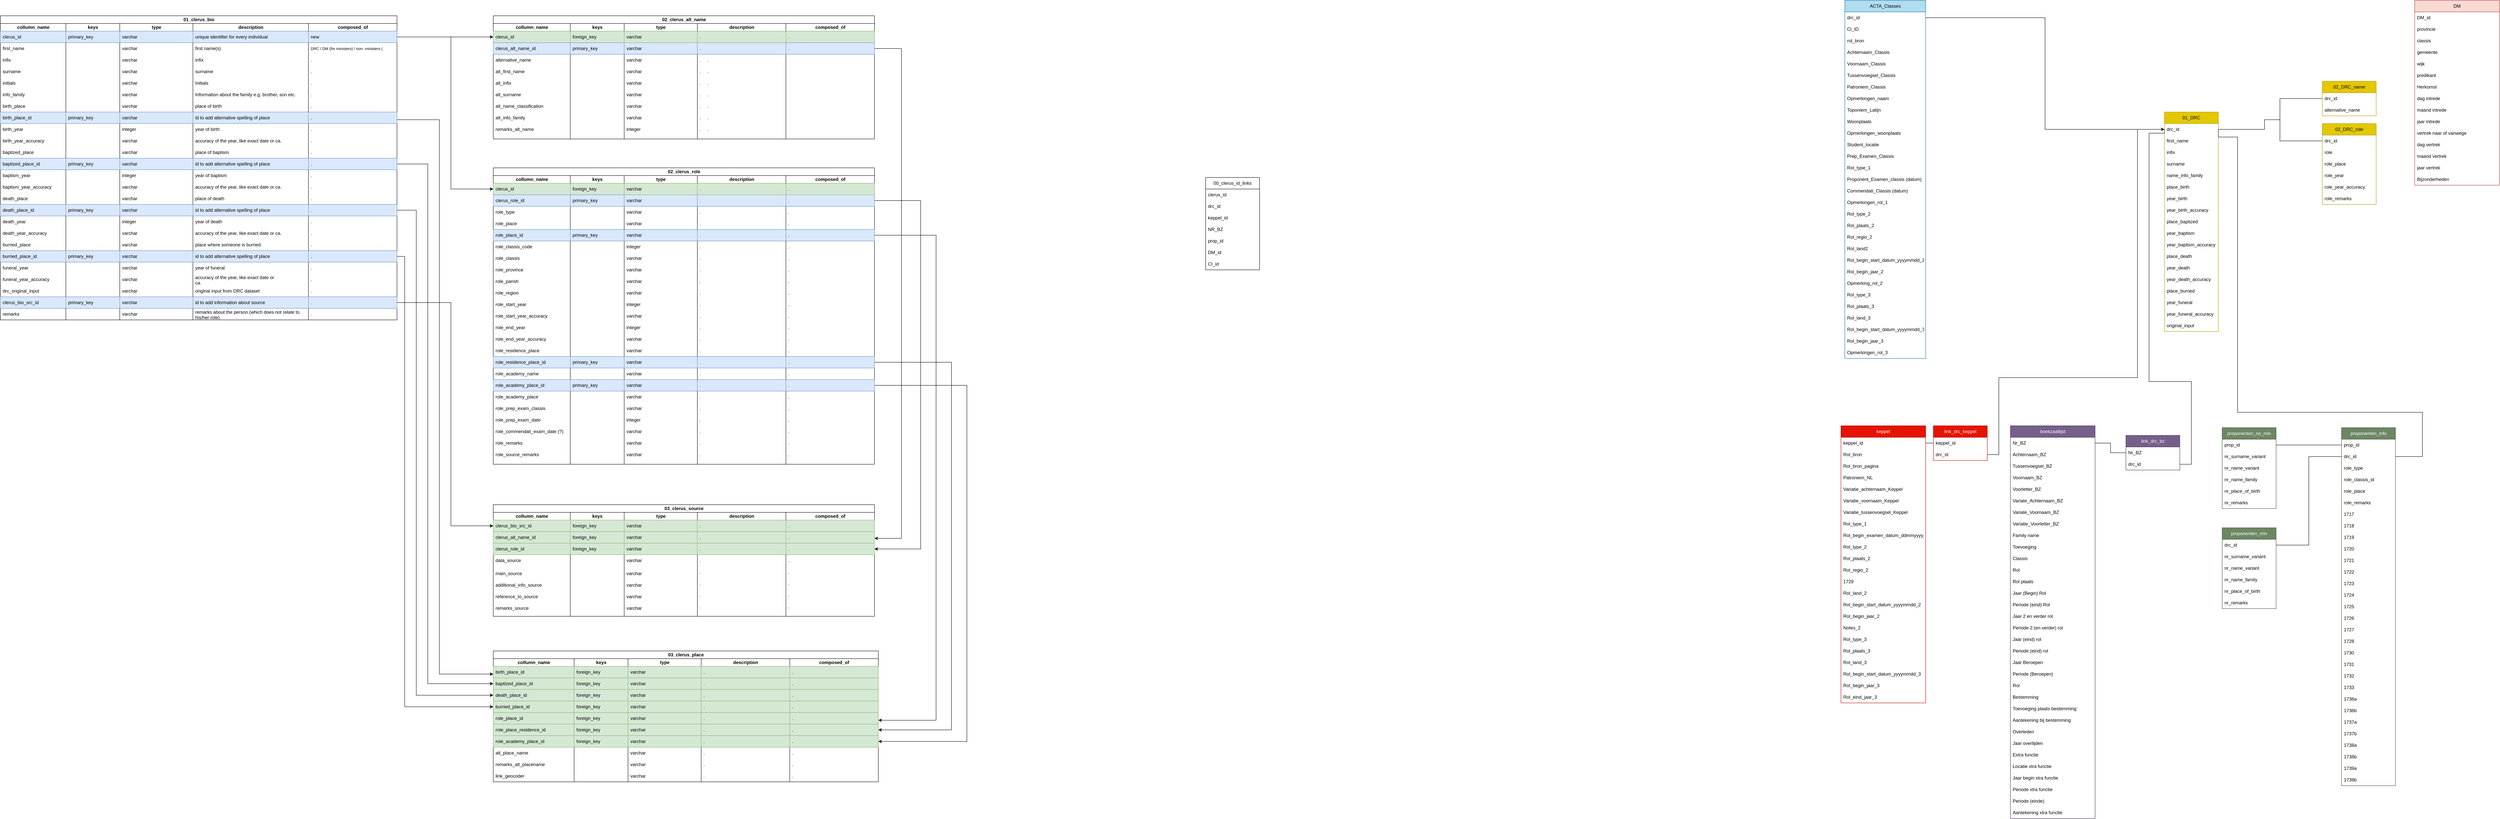 <mxfile version="21.6.6" type="github">
  <diagram name="Page-1" id="c4acf3e9-155e-7222-9cf6-157b1a14988f">
    <mxGraphModel dx="8620" dy="1475" grid="1" gridSize="10" guides="1" tooltips="1" connect="1" arrows="1" fold="1" page="1" pageScale="1" pageWidth="4681" pageHeight="3300" background="none" math="0" shadow="0">
      <root>
        <mxCell id="0" />
        <mxCell id="1" parent="0" />
        <mxCell id="v5tH6zYExcCofQopODxD-1" value="01_DRC" style="swimlane;fontStyle=0;childLayout=stackLayout;horizontal=1;startSize=30;horizontalStack=0;resizeParent=1;resizeParentMax=0;resizeLast=0;collapsible=1;marginBottom=0;whiteSpace=wrap;html=1;fillColor=#e3c800;fontColor=#000000;strokeColor=#B09500;" parent="1" vertex="1">
          <mxGeometry x="1010" y="340" width="140" height="570" as="geometry" />
        </mxCell>
        <mxCell id="t8jxFMlalKWOaSQotO5f-136" style="edgeStyle=orthogonalEdgeStyle;rounded=0;orthogonalLoop=1;jettySize=auto;html=1;exitX=1;exitY=0.5;exitDx=0;exitDy=0;endArrow=none;endFill=0;" parent="v5tH6zYExcCofQopODxD-1" source="v5tH6zYExcCofQopODxD-2" edge="1">
          <mxGeometry relative="1" as="geometry">
            <mxPoint x="300" y="20" as="targetPoint" />
            <Array as="points">
              <mxPoint x="260" y="45" />
            </Array>
          </mxGeometry>
        </mxCell>
        <mxCell id="v5tH6zYExcCofQopODxD-2" value="drc_id" style="text;strokeColor=none;fillColor=none;align=left;verticalAlign=middle;spacingLeft=4;spacingRight=4;overflow=hidden;points=[[0,0.5],[1,0.5]];portConstraint=eastwest;rotatable=0;whiteSpace=wrap;html=1;" parent="v5tH6zYExcCofQopODxD-1" vertex="1">
          <mxGeometry y="30" width="140" height="30" as="geometry" />
        </mxCell>
        <mxCell id="v5tH6zYExcCofQopODxD-5" value="first_name" style="text;strokeColor=none;fillColor=none;align=left;verticalAlign=middle;spacingLeft=4;spacingRight=4;overflow=hidden;points=[[0,0.5],[1,0.5]];portConstraint=eastwest;rotatable=0;whiteSpace=wrap;html=1;" parent="v5tH6zYExcCofQopODxD-1" vertex="1">
          <mxGeometry y="60" width="140" height="30" as="geometry" />
        </mxCell>
        <mxCell id="v5tH6zYExcCofQopODxD-8" value="infix" style="text;strokeColor=none;fillColor=none;align=left;verticalAlign=middle;spacingLeft=4;spacingRight=4;overflow=hidden;points=[[0,0.5],[1,0.5]];portConstraint=eastwest;rotatable=0;whiteSpace=wrap;html=1;" parent="v5tH6zYExcCofQopODxD-1" vertex="1">
          <mxGeometry y="90" width="140" height="30" as="geometry" />
        </mxCell>
        <mxCell id="v5tH6zYExcCofQopODxD-7" value="surname" style="text;strokeColor=none;fillColor=none;align=left;verticalAlign=middle;spacingLeft=4;spacingRight=4;overflow=hidden;points=[[0,0.5],[1,0.5]];portConstraint=eastwest;rotatable=0;whiteSpace=wrap;html=1;" parent="v5tH6zYExcCofQopODxD-1" vertex="1">
          <mxGeometry y="120" width="140" height="30" as="geometry" />
        </mxCell>
        <mxCell id="v5tH6zYExcCofQopODxD-38" value="name_info_family" style="text;strokeColor=none;fillColor=none;align=left;verticalAlign=middle;spacingLeft=4;spacingRight=4;overflow=hidden;points=[[0,0.5],[1,0.5]];portConstraint=eastwest;rotatable=0;whiteSpace=wrap;html=1;" parent="v5tH6zYExcCofQopODxD-1" vertex="1">
          <mxGeometry y="150" width="140" height="30" as="geometry" />
        </mxCell>
        <mxCell id="v5tH6zYExcCofQopODxD-6" value="place_birth" style="text;strokeColor=none;fillColor=none;align=left;verticalAlign=middle;spacingLeft=4;spacingRight=4;overflow=hidden;points=[[0,0.5],[1,0.5]];portConstraint=eastwest;rotatable=0;whiteSpace=wrap;html=1;" parent="v5tH6zYExcCofQopODxD-1" vertex="1">
          <mxGeometry y="180" width="140" height="30" as="geometry" />
        </mxCell>
        <mxCell id="v5tH6zYExcCofQopODxD-3" value="year_birth" style="text;strokeColor=none;fillColor=none;align=left;verticalAlign=middle;spacingLeft=4;spacingRight=4;overflow=hidden;points=[[0,0.5],[1,0.5]];portConstraint=eastwest;rotatable=0;whiteSpace=wrap;html=1;" parent="v5tH6zYExcCofQopODxD-1" vertex="1">
          <mxGeometry y="210" width="140" height="30" as="geometry" />
        </mxCell>
        <mxCell id="v5tH6zYExcCofQopODxD-41" value="year_birth_accuracy" style="text;strokeColor=none;fillColor=none;align=left;verticalAlign=middle;spacingLeft=4;spacingRight=4;overflow=hidden;points=[[0,0.5],[1,0.5]];portConstraint=eastwest;rotatable=0;whiteSpace=wrap;html=1;" parent="v5tH6zYExcCofQopODxD-1" vertex="1">
          <mxGeometry y="240" width="140" height="30" as="geometry" />
        </mxCell>
        <mxCell id="v5tH6zYExcCofQopODxD-4" value="place_baptized" style="text;strokeColor=none;fillColor=none;align=left;verticalAlign=middle;spacingLeft=4;spacingRight=4;overflow=hidden;points=[[0,0.5],[1,0.5]];portConstraint=eastwest;rotatable=0;whiteSpace=wrap;html=1;" parent="v5tH6zYExcCofQopODxD-1" vertex="1">
          <mxGeometry y="270" width="140" height="30" as="geometry" />
        </mxCell>
        <mxCell id="v5tH6zYExcCofQopODxD-33" value="year_baptism" style="text;strokeColor=none;fillColor=none;align=left;verticalAlign=middle;spacingLeft=4;spacingRight=4;overflow=hidden;points=[[0,0.5],[1,0.5]];portConstraint=eastwest;rotatable=0;whiteSpace=wrap;html=1;" parent="v5tH6zYExcCofQopODxD-1" vertex="1">
          <mxGeometry y="300" width="140" height="30" as="geometry" />
        </mxCell>
        <mxCell id="v5tH6zYExcCofQopODxD-42" value="year_baptism_accuracy" style="text;strokeColor=none;fillColor=none;align=left;verticalAlign=middle;spacingLeft=4;spacingRight=4;overflow=hidden;points=[[0,0.5],[1,0.5]];portConstraint=eastwest;rotatable=0;whiteSpace=wrap;html=1;" parent="v5tH6zYExcCofQopODxD-1" vertex="1">
          <mxGeometry y="330" width="140" height="30" as="geometry" />
        </mxCell>
        <mxCell id="v5tH6zYExcCofQopODxD-34" value="place_death" style="text;strokeColor=none;fillColor=none;align=left;verticalAlign=middle;spacingLeft=4;spacingRight=4;overflow=hidden;points=[[0,0.5],[1,0.5]];portConstraint=eastwest;rotatable=0;whiteSpace=wrap;html=1;" parent="v5tH6zYExcCofQopODxD-1" vertex="1">
          <mxGeometry y="360" width="140" height="30" as="geometry" />
        </mxCell>
        <mxCell id="v5tH6zYExcCofQopODxD-35" value="year_death" style="text;strokeColor=none;fillColor=none;align=left;verticalAlign=middle;spacingLeft=4;spacingRight=4;overflow=hidden;points=[[0,0.5],[1,0.5]];portConstraint=eastwest;rotatable=0;whiteSpace=wrap;html=1;" parent="v5tH6zYExcCofQopODxD-1" vertex="1">
          <mxGeometry y="390" width="140" height="30" as="geometry" />
        </mxCell>
        <mxCell id="v5tH6zYExcCofQopODxD-43" value="year_death_accuracy" style="text;strokeColor=none;fillColor=none;align=left;verticalAlign=middle;spacingLeft=4;spacingRight=4;overflow=hidden;points=[[0,0.5],[1,0.5]];portConstraint=eastwest;rotatable=0;whiteSpace=wrap;html=1;" parent="v5tH6zYExcCofQopODxD-1" vertex="1">
          <mxGeometry y="420" width="140" height="30" as="geometry" />
        </mxCell>
        <mxCell id="v5tH6zYExcCofQopODxD-36" value="place_burried" style="text;strokeColor=none;fillColor=none;align=left;verticalAlign=middle;spacingLeft=4;spacingRight=4;overflow=hidden;points=[[0,0.5],[1,0.5]];portConstraint=eastwest;rotatable=0;whiteSpace=wrap;html=1;" parent="v5tH6zYExcCofQopODxD-1" vertex="1">
          <mxGeometry y="450" width="140" height="30" as="geometry" />
        </mxCell>
        <mxCell id="v5tH6zYExcCofQopODxD-37" value="year_funeral" style="text;strokeColor=none;fillColor=none;align=left;verticalAlign=middle;spacingLeft=4;spacingRight=4;overflow=hidden;points=[[0,0.5],[1,0.5]];portConstraint=eastwest;rotatable=0;whiteSpace=wrap;html=1;" parent="v5tH6zYExcCofQopODxD-1" vertex="1">
          <mxGeometry y="480" width="140" height="30" as="geometry" />
        </mxCell>
        <mxCell id="v5tH6zYExcCofQopODxD-44" value="year_funeral_accuracy" style="text;strokeColor=none;fillColor=none;align=left;verticalAlign=middle;spacingLeft=4;spacingRight=4;overflow=hidden;points=[[0,0.5],[1,0.5]];portConstraint=eastwest;rotatable=0;whiteSpace=wrap;html=1;" parent="v5tH6zYExcCofQopODxD-1" vertex="1">
          <mxGeometry y="510" width="140" height="30" as="geometry" />
        </mxCell>
        <mxCell id="v5tH6zYExcCofQopODxD-39" value="original_input" style="text;strokeColor=none;fillColor=none;align=left;verticalAlign=middle;spacingLeft=4;spacingRight=4;overflow=hidden;points=[[0,0.5],[1,0.5]];portConstraint=eastwest;rotatable=0;whiteSpace=wrap;html=1;" parent="v5tH6zYExcCofQopODxD-1" vertex="1">
          <mxGeometry y="540" width="140" height="30" as="geometry" />
        </mxCell>
        <mxCell id="v5tH6zYExcCofQopODxD-25" value="boekzaallijst" style="swimlane;fontStyle=0;childLayout=stackLayout;horizontal=1;startSize=30;horizontalStack=0;resizeParent=1;resizeParentMax=0;resizeLast=0;collapsible=1;marginBottom=0;whiteSpace=wrap;html=1;fillColor=#76608a;fontColor=#ffffff;strokeColor=#432D57;" parent="1" vertex="1">
          <mxGeometry x="610" y="1155" width="220" height="1020" as="geometry" />
        </mxCell>
        <mxCell id="v5tH6zYExcCofQopODxD-26" value="Nr_BZ" style="text;strokeColor=none;fillColor=none;align=left;verticalAlign=middle;spacingLeft=4;spacingRight=4;overflow=hidden;points=[[0,0.5],[1,0.5]];portConstraint=eastwest;rotatable=0;whiteSpace=wrap;html=1;flipV=1;flipH=1;" parent="v5tH6zYExcCofQopODxD-25" vertex="1">
          <mxGeometry y="30" width="220" height="30" as="geometry" />
        </mxCell>
        <mxCell id="v5tH6zYExcCofQopODxD-27" value="Achternaam_BZ" style="text;strokeColor=none;fillColor=none;align=left;verticalAlign=middle;spacingLeft=4;spacingRight=4;overflow=hidden;points=[[0,0.5],[1,0.5]];portConstraint=eastwest;rotatable=0;whiteSpace=wrap;html=1;" parent="v5tH6zYExcCofQopODxD-25" vertex="1">
          <mxGeometry y="60" width="220" height="30" as="geometry" />
        </mxCell>
        <mxCell id="v5tH6zYExcCofQopODxD-28" value="Tussenvoegsel_BZ" style="text;strokeColor=none;fillColor=none;align=left;verticalAlign=middle;spacingLeft=4;spacingRight=4;overflow=hidden;points=[[0,0.5],[1,0.5]];portConstraint=eastwest;rotatable=0;whiteSpace=wrap;html=1;" parent="v5tH6zYExcCofQopODxD-25" vertex="1">
          <mxGeometry y="90" width="220" height="30" as="geometry" />
        </mxCell>
        <mxCell id="v5tH6zYExcCofQopODxD-29" value="Voornaam_BZ" style="text;strokeColor=none;fillColor=none;align=left;verticalAlign=middle;spacingLeft=4;spacingRight=4;overflow=hidden;points=[[0,0.5],[1,0.5]];portConstraint=eastwest;rotatable=0;whiteSpace=wrap;html=1;" parent="v5tH6zYExcCofQopODxD-25" vertex="1">
          <mxGeometry y="120" width="220" height="30" as="geometry" />
        </mxCell>
        <mxCell id="v5tH6zYExcCofQopODxD-30" value="Voorletter_BZ" style="text;strokeColor=none;fillColor=none;align=left;verticalAlign=middle;spacingLeft=4;spacingRight=4;overflow=hidden;points=[[0,0.5],[1,0.5]];portConstraint=eastwest;rotatable=0;whiteSpace=wrap;html=1;" parent="v5tH6zYExcCofQopODxD-25" vertex="1">
          <mxGeometry y="150" width="220" height="30" as="geometry" />
        </mxCell>
        <mxCell id="v5tH6zYExcCofQopODxD-31" value="Variate_Achternaam_BZ" style="text;strokeColor=none;fillColor=none;align=left;verticalAlign=middle;spacingLeft=4;spacingRight=4;overflow=hidden;points=[[0,0.5],[1,0.5]];portConstraint=eastwest;rotatable=0;whiteSpace=wrap;html=1;" parent="v5tH6zYExcCofQopODxD-25" vertex="1">
          <mxGeometry y="180" width="220" height="30" as="geometry" />
        </mxCell>
        <mxCell id="v5tH6zYExcCofQopODxD-32" value="Variate_Voornaam_BZ" style="text;strokeColor=none;fillColor=none;align=left;verticalAlign=middle;spacingLeft=4;spacingRight=4;overflow=hidden;points=[[0,0.5],[1,0.5]];portConstraint=eastwest;rotatable=0;whiteSpace=wrap;html=1;" parent="v5tH6zYExcCofQopODxD-25" vertex="1">
          <mxGeometry y="210" width="220" height="30" as="geometry" />
        </mxCell>
        <mxCell id="v5tH6zYExcCofQopODxD-86" value="Variatie_Voorletter_BZ" style="text;strokeColor=none;fillColor=none;align=left;verticalAlign=middle;spacingLeft=4;spacingRight=4;overflow=hidden;points=[[0,0.5],[1,0.5]];portConstraint=eastwest;rotatable=0;whiteSpace=wrap;html=1;" parent="v5tH6zYExcCofQopODxD-25" vertex="1">
          <mxGeometry y="240" width="220" height="30" as="geometry" />
        </mxCell>
        <mxCell id="v5tH6zYExcCofQopODxD-85" value="Family name" style="text;strokeColor=none;fillColor=none;align=left;verticalAlign=middle;spacingLeft=4;spacingRight=4;overflow=hidden;points=[[0,0.5],[1,0.5]];portConstraint=eastwest;rotatable=0;whiteSpace=wrap;html=1;" parent="v5tH6zYExcCofQopODxD-25" vertex="1">
          <mxGeometry y="270" width="220" height="30" as="geometry" />
        </mxCell>
        <mxCell id="v5tH6zYExcCofQopODxD-84" value="Toevoeging" style="text;strokeColor=none;fillColor=none;align=left;verticalAlign=middle;spacingLeft=4;spacingRight=4;overflow=hidden;points=[[0,0.5],[1,0.5]];portConstraint=eastwest;rotatable=0;whiteSpace=wrap;html=1;" parent="v5tH6zYExcCofQopODxD-25" vertex="1">
          <mxGeometry y="300" width="220" height="30" as="geometry" />
        </mxCell>
        <mxCell id="v5tH6zYExcCofQopODxD-83" value="&lt;table width=&quot;64&quot; cellspacing=&quot;0&quot; cellpadding=&quot;0&quot; border=&quot;0&quot;&gt;&lt;tbody&gt;&lt;tr height=&quot;19&quot;&gt;&lt;td style=&quot;height:14.4pt;width:48pt&quot; class=&quot;xl65&quot; width=&quot;64&quot; height=&quot;19&quot;&gt;Classis&lt;/td&gt;&lt;/tr&gt;&lt;/tbody&gt;&lt;/table&gt;" style="text;strokeColor=none;fillColor=none;align=left;verticalAlign=middle;spacingLeft=4;spacingRight=4;overflow=hidden;points=[[0,0.5],[1,0.5]];portConstraint=eastwest;rotatable=0;whiteSpace=wrap;html=1;" parent="v5tH6zYExcCofQopODxD-25" vertex="1">
          <mxGeometry y="330" width="220" height="30" as="geometry" />
        </mxCell>
        <mxCell id="v5tH6zYExcCofQopODxD-82" value="Rol" style="text;strokeColor=none;fillColor=none;align=left;verticalAlign=middle;spacingLeft=4;spacingRight=4;overflow=hidden;points=[[0,0.5],[1,0.5]];portConstraint=eastwest;rotatable=0;whiteSpace=wrap;html=1;" parent="v5tH6zYExcCofQopODxD-25" vertex="1">
          <mxGeometry y="360" width="220" height="30" as="geometry" />
        </mxCell>
        <mxCell id="v5tH6zYExcCofQopODxD-81" value="Rol plaats" style="text;strokeColor=none;fillColor=none;align=left;verticalAlign=middle;spacingLeft=4;spacingRight=4;overflow=hidden;points=[[0,0.5],[1,0.5]];portConstraint=eastwest;rotatable=0;whiteSpace=wrap;html=1;" parent="v5tH6zYExcCofQopODxD-25" vertex="1">
          <mxGeometry y="390" width="220" height="30" as="geometry" />
        </mxCell>
        <mxCell id="v5tH6zYExcCofQopODxD-80" value="Jaar (Begin) Rol" style="text;strokeColor=none;fillColor=none;align=left;verticalAlign=middle;spacingLeft=4;spacingRight=4;overflow=hidden;points=[[0,0.5],[1,0.5]];portConstraint=eastwest;rotatable=0;whiteSpace=wrap;html=1;" parent="v5tH6zYExcCofQopODxD-25" vertex="1">
          <mxGeometry y="420" width="220" height="30" as="geometry" />
        </mxCell>
        <mxCell id="v5tH6zYExcCofQopODxD-102" value="Periode (eind) Rol" style="text;strokeColor=none;fillColor=none;align=left;verticalAlign=middle;spacingLeft=4;spacingRight=4;overflow=hidden;points=[[0,0.5],[1,0.5]];portConstraint=eastwest;rotatable=0;whiteSpace=wrap;html=1;" parent="v5tH6zYExcCofQopODxD-25" vertex="1">
          <mxGeometry y="450" width="220" height="30" as="geometry" />
        </mxCell>
        <mxCell id="v5tH6zYExcCofQopODxD-113" value="Jaar 2 en verder rol" style="text;strokeColor=none;fillColor=none;align=left;verticalAlign=middle;spacingLeft=4;spacingRight=4;overflow=hidden;points=[[0,0.5],[1,0.5]];portConstraint=eastwest;rotatable=0;whiteSpace=wrap;html=1;" parent="v5tH6zYExcCofQopODxD-25" vertex="1">
          <mxGeometry y="480" width="220" height="30" as="geometry" />
        </mxCell>
        <mxCell id="v5tH6zYExcCofQopODxD-112" value="Periode 2 (en verder) rol" style="text;strokeColor=none;fillColor=none;align=left;verticalAlign=middle;spacingLeft=4;spacingRight=4;overflow=hidden;points=[[0,0.5],[1,0.5]];portConstraint=eastwest;rotatable=0;whiteSpace=wrap;html=1;" parent="v5tH6zYExcCofQopODxD-25" vertex="1">
          <mxGeometry y="510" width="220" height="30" as="geometry" />
        </mxCell>
        <mxCell id="v5tH6zYExcCofQopODxD-111" value="Jaar (eind) rol" style="text;strokeColor=none;fillColor=none;align=left;verticalAlign=middle;spacingLeft=4;spacingRight=4;overflow=hidden;points=[[0,0.5],[1,0.5]];portConstraint=eastwest;rotatable=0;whiteSpace=wrap;html=1;" parent="v5tH6zYExcCofQopODxD-25" vertex="1">
          <mxGeometry y="540" width="220" height="30" as="geometry" />
        </mxCell>
        <mxCell id="v5tH6zYExcCofQopODxD-110" value="Periode (eind) rol" style="text;strokeColor=none;fillColor=none;align=left;verticalAlign=middle;spacingLeft=4;spacingRight=4;overflow=hidden;points=[[0,0.5],[1,0.5]];portConstraint=eastwest;rotatable=0;whiteSpace=wrap;html=1;" parent="v5tH6zYExcCofQopODxD-25" vertex="1">
          <mxGeometry y="570" width="220" height="30" as="geometry" />
        </mxCell>
        <mxCell id="v5tH6zYExcCofQopODxD-109" value="Jaar Beroepen" style="text;strokeColor=none;fillColor=none;align=left;verticalAlign=middle;spacingLeft=4;spacingRight=4;overflow=hidden;points=[[0,0.5],[1,0.5]];portConstraint=eastwest;rotatable=0;whiteSpace=wrap;html=1;" parent="v5tH6zYExcCofQopODxD-25" vertex="1">
          <mxGeometry y="600" width="220" height="30" as="geometry" />
        </mxCell>
        <mxCell id="v5tH6zYExcCofQopODxD-108" value="Periode (Beroepen)" style="text;strokeColor=none;fillColor=none;align=left;verticalAlign=middle;spacingLeft=4;spacingRight=4;overflow=hidden;points=[[0,0.5],[1,0.5]];portConstraint=eastwest;rotatable=0;whiteSpace=wrap;html=1;" parent="v5tH6zYExcCofQopODxD-25" vertex="1">
          <mxGeometry y="630" width="220" height="30" as="geometry" />
        </mxCell>
        <mxCell id="v5tH6zYExcCofQopODxD-107" value="Rol" style="text;strokeColor=none;fillColor=none;align=left;verticalAlign=middle;spacingLeft=4;spacingRight=4;overflow=hidden;points=[[0,0.5],[1,0.5]];portConstraint=eastwest;rotatable=0;whiteSpace=wrap;html=1;" parent="v5tH6zYExcCofQopODxD-25" vertex="1">
          <mxGeometry y="660" width="220" height="30" as="geometry" />
        </mxCell>
        <mxCell id="v5tH6zYExcCofQopODxD-106" value="Bestemming" style="text;strokeColor=none;fillColor=none;align=left;verticalAlign=middle;spacingLeft=4;spacingRight=4;overflow=hidden;points=[[0,0.5],[1,0.5]];portConstraint=eastwest;rotatable=0;whiteSpace=wrap;html=1;" parent="v5tH6zYExcCofQopODxD-25" vertex="1">
          <mxGeometry y="690" width="220" height="30" as="geometry" />
        </mxCell>
        <mxCell id="v5tH6zYExcCofQopODxD-105" value="Toevoeging plaats bestemming" style="text;strokeColor=none;fillColor=none;align=left;verticalAlign=middle;spacingLeft=4;spacingRight=4;overflow=hidden;points=[[0,0.5],[1,0.5]];portConstraint=eastwest;rotatable=0;whiteSpace=wrap;html=1;" parent="v5tH6zYExcCofQopODxD-25" vertex="1">
          <mxGeometry y="720" width="220" height="30" as="geometry" />
        </mxCell>
        <mxCell id="v5tH6zYExcCofQopODxD-104" value="Aantekening bij bestemming" style="text;strokeColor=none;fillColor=none;align=left;verticalAlign=middle;spacingLeft=4;spacingRight=4;overflow=hidden;points=[[0,0.5],[1,0.5]];portConstraint=eastwest;rotatable=0;whiteSpace=wrap;html=1;" parent="v5tH6zYExcCofQopODxD-25" vertex="1">
          <mxGeometry y="750" width="220" height="30" as="geometry" />
        </mxCell>
        <mxCell id="v5tH6zYExcCofQopODxD-118" value="Overleden" style="text;strokeColor=none;fillColor=none;align=left;verticalAlign=middle;spacingLeft=4;spacingRight=4;overflow=hidden;points=[[0,0.5],[1,0.5]];portConstraint=eastwest;rotatable=0;whiteSpace=wrap;html=1;" parent="v5tH6zYExcCofQopODxD-25" vertex="1">
          <mxGeometry y="780" width="220" height="30" as="geometry" />
        </mxCell>
        <mxCell id="v5tH6zYExcCofQopODxD-117" value="Jaar overlijden" style="text;strokeColor=none;fillColor=none;align=left;verticalAlign=middle;spacingLeft=4;spacingRight=4;overflow=hidden;points=[[0,0.5],[1,0.5]];portConstraint=eastwest;rotatable=0;whiteSpace=wrap;html=1;" parent="v5tH6zYExcCofQopODxD-25" vertex="1">
          <mxGeometry y="810" width="220" height="30" as="geometry" />
        </mxCell>
        <mxCell id="v5tH6zYExcCofQopODxD-116" value="Extra functie" style="text;strokeColor=none;fillColor=none;align=left;verticalAlign=middle;spacingLeft=4;spacingRight=4;overflow=hidden;points=[[0,0.5],[1,0.5]];portConstraint=eastwest;rotatable=0;whiteSpace=wrap;html=1;" parent="v5tH6zYExcCofQopODxD-25" vertex="1">
          <mxGeometry y="840" width="220" height="30" as="geometry" />
        </mxCell>
        <mxCell id="v5tH6zYExcCofQopODxD-115" value="Locatie xtra functie" style="text;strokeColor=none;fillColor=none;align=left;verticalAlign=middle;spacingLeft=4;spacingRight=4;overflow=hidden;points=[[0,0.5],[1,0.5]];portConstraint=eastwest;rotatable=0;whiteSpace=wrap;html=1;" parent="v5tH6zYExcCofQopODxD-25" vertex="1">
          <mxGeometry y="870" width="220" height="30" as="geometry" />
        </mxCell>
        <mxCell id="v5tH6zYExcCofQopODxD-114" value="Jaar begin xtra functie" style="text;strokeColor=none;fillColor=none;align=left;verticalAlign=middle;spacingLeft=4;spacingRight=4;overflow=hidden;points=[[0,0.5],[1,0.5]];portConstraint=eastwest;rotatable=0;whiteSpace=wrap;html=1;" parent="v5tH6zYExcCofQopODxD-25" vertex="1">
          <mxGeometry y="900" width="220" height="30" as="geometry" />
        </mxCell>
        <mxCell id="v5tH6zYExcCofQopODxD-103" value="Periode xtra functie" style="text;strokeColor=none;fillColor=none;align=left;verticalAlign=middle;spacingLeft=4;spacingRight=4;overflow=hidden;points=[[0,0.5],[1,0.5]];portConstraint=eastwest;rotatable=0;whiteSpace=wrap;html=1;" parent="v5tH6zYExcCofQopODxD-25" vertex="1">
          <mxGeometry y="930" width="220" height="30" as="geometry" />
        </mxCell>
        <mxCell id="v5tH6zYExcCofQopODxD-120" value="Periode (einde)" style="text;strokeColor=none;fillColor=none;align=left;verticalAlign=middle;spacingLeft=4;spacingRight=4;overflow=hidden;points=[[0,0.5],[1,0.5]];portConstraint=eastwest;rotatable=0;whiteSpace=wrap;html=1;" parent="v5tH6zYExcCofQopODxD-25" vertex="1">
          <mxGeometry y="960" width="220" height="30" as="geometry" />
        </mxCell>
        <mxCell id="v5tH6zYExcCofQopODxD-119" value="Aantekening xtra functie" style="text;strokeColor=none;fillColor=none;align=left;verticalAlign=middle;spacingLeft=4;spacingRight=4;overflow=hidden;points=[[0,0.5],[1,0.5]];portConstraint=eastwest;rotatable=0;whiteSpace=wrap;html=1;" parent="v5tH6zYExcCofQopODxD-25" vertex="1">
          <mxGeometry y="990" width="220" height="30" as="geometry" />
        </mxCell>
        <mxCell id="v5tH6zYExcCofQopODxD-45" value="02_DRC_name" style="swimlane;fontStyle=0;childLayout=stackLayout;horizontal=1;startSize=30;horizontalStack=0;resizeParent=1;resizeParentMax=0;resizeLast=0;collapsible=1;marginBottom=0;whiteSpace=wrap;html=1;fillColor=#e3c800;fontColor=#000000;strokeColor=#B09500;" parent="1" vertex="1">
          <mxGeometry x="1420" y="260" width="140" height="90" as="geometry" />
        </mxCell>
        <mxCell id="v5tH6zYExcCofQopODxD-46" value="drc_id" style="text;strokeColor=none;fillColor=none;align=left;verticalAlign=middle;spacingLeft=4;spacingRight=4;overflow=hidden;points=[[0,0.5],[1,0.5]];portConstraint=eastwest;rotatable=0;whiteSpace=wrap;html=1;" parent="v5tH6zYExcCofQopODxD-45" vertex="1">
          <mxGeometry y="30" width="140" height="30" as="geometry" />
        </mxCell>
        <mxCell id="v5tH6zYExcCofQopODxD-47" value="alternative_name" style="text;strokeColor=none;fillColor=none;align=left;verticalAlign=middle;spacingLeft=4;spacingRight=4;overflow=hidden;points=[[0,0.5],[1,0.5]];portConstraint=eastwest;rotatable=0;whiteSpace=wrap;html=1;" parent="v5tH6zYExcCofQopODxD-45" vertex="1">
          <mxGeometry y="60" width="140" height="30" as="geometry" />
        </mxCell>
        <mxCell id="v5tH6zYExcCofQopODxD-69" value="02_DRC_role" style="swimlane;fontStyle=0;childLayout=stackLayout;horizontal=1;startSize=30;horizontalStack=0;resizeParent=1;resizeParentMax=0;resizeLast=0;collapsible=1;marginBottom=0;whiteSpace=wrap;html=1;fillColor=#e3c800;fontColor=#000000;strokeColor=#B09500;" parent="1" vertex="1">
          <mxGeometry x="1420" y="370" width="140" height="210" as="geometry" />
        </mxCell>
        <mxCell id="v5tH6zYExcCofQopODxD-70" value="drc_id" style="text;strokeColor=none;fillColor=none;align=left;verticalAlign=middle;spacingLeft=4;spacingRight=4;overflow=hidden;points=[[0,0.5],[1,0.5]];portConstraint=eastwest;rotatable=0;whiteSpace=wrap;html=1;" parent="v5tH6zYExcCofQopODxD-69" vertex="1">
          <mxGeometry y="30" width="140" height="30" as="geometry" />
        </mxCell>
        <mxCell id="v5tH6zYExcCofQopODxD-71" value="role" style="text;strokeColor=none;fillColor=none;align=left;verticalAlign=middle;spacingLeft=4;spacingRight=4;overflow=hidden;points=[[0,0.5],[1,0.5]];portConstraint=eastwest;rotatable=0;whiteSpace=wrap;html=1;" parent="v5tH6zYExcCofQopODxD-69" vertex="1">
          <mxGeometry y="60" width="140" height="30" as="geometry" />
        </mxCell>
        <mxCell id="v5tH6zYExcCofQopODxD-72" value="role_place" style="text;strokeColor=none;fillColor=none;align=left;verticalAlign=middle;spacingLeft=4;spacingRight=4;overflow=hidden;points=[[0,0.5],[1,0.5]];portConstraint=eastwest;rotatable=0;whiteSpace=wrap;html=1;" parent="v5tH6zYExcCofQopODxD-69" vertex="1">
          <mxGeometry y="90" width="140" height="30" as="geometry" />
        </mxCell>
        <mxCell id="v5tH6zYExcCofQopODxD-73" value="role_year" style="text;strokeColor=none;fillColor=none;align=left;verticalAlign=middle;spacingLeft=4;spacingRight=4;overflow=hidden;points=[[0,0.5],[1,0.5]];portConstraint=eastwest;rotatable=0;whiteSpace=wrap;html=1;" parent="v5tH6zYExcCofQopODxD-69" vertex="1">
          <mxGeometry y="120" width="140" height="30" as="geometry" />
        </mxCell>
        <mxCell id="v5tH6zYExcCofQopODxD-74" value="role_year_accuracy" style="text;strokeColor=none;fillColor=none;align=left;verticalAlign=middle;spacingLeft=4;spacingRight=4;overflow=hidden;points=[[0,0.5],[1,0.5]];portConstraint=eastwest;rotatable=0;whiteSpace=wrap;html=1;" parent="v5tH6zYExcCofQopODxD-69" vertex="1">
          <mxGeometry y="150" width="140" height="30" as="geometry" />
        </mxCell>
        <mxCell id="v5tH6zYExcCofQopODxD-75" value="role_remarks" style="text;strokeColor=none;fillColor=none;align=left;verticalAlign=middle;spacingLeft=4;spacingRight=4;overflow=hidden;points=[[0,0.5],[1,0.5]];portConstraint=eastwest;rotatable=0;whiteSpace=wrap;html=1;" parent="v5tH6zYExcCofQopODxD-69" vertex="1">
          <mxGeometry y="180" width="140" height="30" as="geometry" />
        </mxCell>
        <mxCell id="v5tH6zYExcCofQopODxD-87" value="DM" style="swimlane;fontStyle=0;childLayout=stackLayout;horizontal=1;startSize=30;horizontalStack=0;resizeParent=1;resizeParentMax=0;resizeLast=0;collapsible=1;marginBottom=0;whiteSpace=wrap;html=1;fillColor=#fad9d5;strokeColor=#ae4132;" parent="1" vertex="1">
          <mxGeometry x="1660" y="50" width="220" height="480" as="geometry" />
        </mxCell>
        <mxCell id="AG2McBLE8GteRgOnOXGc-89" value="DM_id" style="text;strokeColor=none;fillColor=none;align=left;verticalAlign=middle;spacingLeft=4;spacingRight=4;overflow=hidden;points=[[0,0.5],[1,0.5]];portConstraint=eastwest;rotatable=0;whiteSpace=wrap;html=1;" parent="v5tH6zYExcCofQopODxD-87" vertex="1">
          <mxGeometry y="30" width="220" height="30" as="geometry" />
        </mxCell>
        <mxCell id="v5tH6zYExcCofQopODxD-88" value="provincie" style="text;strokeColor=none;fillColor=none;align=left;verticalAlign=middle;spacingLeft=4;spacingRight=4;overflow=hidden;points=[[0,0.5],[1,0.5]];portConstraint=eastwest;rotatable=0;whiteSpace=wrap;html=1;" parent="v5tH6zYExcCofQopODxD-87" vertex="1">
          <mxGeometry y="60" width="220" height="30" as="geometry" />
        </mxCell>
        <mxCell id="v5tH6zYExcCofQopODxD-89" value="classis" style="text;strokeColor=none;fillColor=none;align=left;verticalAlign=middle;spacingLeft=4;spacingRight=4;overflow=hidden;points=[[0,0.5],[1,0.5]];portConstraint=eastwest;rotatable=0;whiteSpace=wrap;html=1;" parent="v5tH6zYExcCofQopODxD-87" vertex="1">
          <mxGeometry y="90" width="220" height="30" as="geometry" />
        </mxCell>
        <mxCell id="v5tH6zYExcCofQopODxD-90" value="gemeente" style="text;strokeColor=none;fillColor=none;align=left;verticalAlign=middle;spacingLeft=4;spacingRight=4;overflow=hidden;points=[[0,0.5],[1,0.5]];portConstraint=eastwest;rotatable=0;whiteSpace=wrap;html=1;" parent="v5tH6zYExcCofQopODxD-87" vertex="1">
          <mxGeometry y="120" width="220" height="30" as="geometry" />
        </mxCell>
        <mxCell id="v5tH6zYExcCofQopODxD-91" value="wijk" style="text;strokeColor=none;fillColor=none;align=left;verticalAlign=middle;spacingLeft=4;spacingRight=4;overflow=hidden;points=[[0,0.5],[1,0.5]];portConstraint=eastwest;rotatable=0;whiteSpace=wrap;html=1;" parent="v5tH6zYExcCofQopODxD-87" vertex="1">
          <mxGeometry y="150" width="220" height="30" as="geometry" />
        </mxCell>
        <mxCell id="v5tH6zYExcCofQopODxD-92" value="predikant" style="text;strokeColor=none;fillColor=none;align=left;verticalAlign=middle;spacingLeft=4;spacingRight=4;overflow=hidden;points=[[0,0.5],[1,0.5]];portConstraint=eastwest;rotatable=0;whiteSpace=wrap;html=1;" parent="v5tH6zYExcCofQopODxD-87" vertex="1">
          <mxGeometry y="180" width="220" height="30" as="geometry" />
        </mxCell>
        <mxCell id="v5tH6zYExcCofQopODxD-93" value="Herkomst" style="text;strokeColor=none;fillColor=none;align=left;verticalAlign=middle;spacingLeft=4;spacingRight=4;overflow=hidden;points=[[0,0.5],[1,0.5]];portConstraint=eastwest;rotatable=0;whiteSpace=wrap;html=1;" parent="v5tH6zYExcCofQopODxD-87" vertex="1">
          <mxGeometry y="210" width="220" height="30" as="geometry" />
        </mxCell>
        <mxCell id="v5tH6zYExcCofQopODxD-94" value="dag intrede" style="text;strokeColor=none;fillColor=none;align=left;verticalAlign=middle;spacingLeft=4;spacingRight=4;overflow=hidden;points=[[0,0.5],[1,0.5]];portConstraint=eastwest;rotatable=0;whiteSpace=wrap;html=1;" parent="v5tH6zYExcCofQopODxD-87" vertex="1">
          <mxGeometry y="240" width="220" height="30" as="geometry" />
        </mxCell>
        <mxCell id="v5tH6zYExcCofQopODxD-95" value="maand intrede" style="text;strokeColor=none;fillColor=none;align=left;verticalAlign=middle;spacingLeft=4;spacingRight=4;overflow=hidden;points=[[0,0.5],[1,0.5]];portConstraint=eastwest;rotatable=0;whiteSpace=wrap;html=1;" parent="v5tH6zYExcCofQopODxD-87" vertex="1">
          <mxGeometry y="270" width="220" height="30" as="geometry" />
        </mxCell>
        <mxCell id="v5tH6zYExcCofQopODxD-96" value="jaar intrede" style="text;strokeColor=none;fillColor=none;align=left;verticalAlign=middle;spacingLeft=4;spacingRight=4;overflow=hidden;points=[[0,0.5],[1,0.5]];portConstraint=eastwest;rotatable=0;whiteSpace=wrap;html=1;" parent="v5tH6zYExcCofQopODxD-87" vertex="1">
          <mxGeometry y="300" width="220" height="30" as="geometry" />
        </mxCell>
        <mxCell id="v5tH6zYExcCofQopODxD-97" value="vertrek naar of vanwege" style="text;strokeColor=none;fillColor=none;align=left;verticalAlign=middle;spacingLeft=4;spacingRight=4;overflow=hidden;points=[[0,0.5],[1,0.5]];portConstraint=eastwest;rotatable=0;whiteSpace=wrap;html=1;" parent="v5tH6zYExcCofQopODxD-87" vertex="1">
          <mxGeometry y="330" width="220" height="30" as="geometry" />
        </mxCell>
        <mxCell id="v5tH6zYExcCofQopODxD-98" value="dag vertrek" style="text;strokeColor=none;fillColor=none;align=left;verticalAlign=middle;spacingLeft=4;spacingRight=4;overflow=hidden;points=[[0,0.5],[1,0.5]];portConstraint=eastwest;rotatable=0;whiteSpace=wrap;html=1;" parent="v5tH6zYExcCofQopODxD-87" vertex="1">
          <mxGeometry y="360" width="220" height="30" as="geometry" />
        </mxCell>
        <mxCell id="v5tH6zYExcCofQopODxD-99" value="maand vertrek" style="text;strokeColor=none;fillColor=none;align=left;verticalAlign=middle;spacingLeft=4;spacingRight=4;overflow=hidden;points=[[0,0.5],[1,0.5]];portConstraint=eastwest;rotatable=0;whiteSpace=wrap;html=1;" parent="v5tH6zYExcCofQopODxD-87" vertex="1">
          <mxGeometry y="390" width="220" height="30" as="geometry" />
        </mxCell>
        <mxCell id="v5tH6zYExcCofQopODxD-100" value="jaar vertrek" style="text;strokeColor=none;fillColor=none;align=left;verticalAlign=middle;spacingLeft=4;spacingRight=4;overflow=hidden;points=[[0,0.5],[1,0.5]];portConstraint=eastwest;rotatable=0;whiteSpace=wrap;html=1;" parent="v5tH6zYExcCofQopODxD-87" vertex="1">
          <mxGeometry y="420" width="220" height="30" as="geometry" />
        </mxCell>
        <mxCell id="v5tH6zYExcCofQopODxD-101" value="Bijzonderheden" style="text;strokeColor=none;fillColor=none;align=left;verticalAlign=middle;spacingLeft=4;spacingRight=4;overflow=hidden;points=[[0,0.5],[1,0.5]];portConstraint=eastwest;rotatable=0;whiteSpace=wrap;html=1;" parent="v5tH6zYExcCofQopODxD-87" vertex="1">
          <mxGeometry y="450" width="220" height="30" as="geometry" />
        </mxCell>
        <mxCell id="t8jxFMlalKWOaSQotO5f-1" value="keppel" style="swimlane;fontStyle=0;childLayout=stackLayout;horizontal=1;startSize=30;horizontalStack=0;resizeParent=1;resizeParentMax=0;resizeLast=0;collapsible=1;marginBottom=0;whiteSpace=wrap;html=1;fillColor=#e51400;strokeColor=#B20000;fontColor=#ffffff;" parent="1" vertex="1">
          <mxGeometry x="170" y="1155" width="220" height="720" as="geometry" />
        </mxCell>
        <mxCell id="t8jxFMlalKWOaSQotO5f-2" value="keppel_id" style="text;strokeColor=none;fillColor=none;align=left;verticalAlign=middle;spacingLeft=4;spacingRight=4;overflow=hidden;points=[[0,0.5],[1,0.5]];portConstraint=eastwest;rotatable=0;whiteSpace=wrap;html=1;" parent="t8jxFMlalKWOaSQotO5f-1" vertex="1">
          <mxGeometry y="30" width="220" height="30" as="geometry" />
        </mxCell>
        <mxCell id="t8jxFMlalKWOaSQotO5f-3" value="Rol_bron" style="text;strokeColor=none;fillColor=none;align=left;verticalAlign=middle;spacingLeft=4;spacingRight=4;overflow=hidden;points=[[0,0.5],[1,0.5]];portConstraint=eastwest;rotatable=0;whiteSpace=wrap;html=1;" parent="t8jxFMlalKWOaSQotO5f-1" vertex="1">
          <mxGeometry y="60" width="220" height="30" as="geometry" />
        </mxCell>
        <mxCell id="t8jxFMlalKWOaSQotO5f-4" value="Rol_bron_pagina" style="text;strokeColor=none;fillColor=none;align=left;verticalAlign=middle;spacingLeft=4;spacingRight=4;overflow=hidden;points=[[0,0.5],[1,0.5]];portConstraint=eastwest;rotatable=0;whiteSpace=wrap;html=1;" parent="t8jxFMlalKWOaSQotO5f-1" vertex="1">
          <mxGeometry y="90" width="220" height="30" as="geometry" />
        </mxCell>
        <mxCell id="t8jxFMlalKWOaSQotO5f-5" value="Patroniem_NL" style="text;strokeColor=none;fillColor=none;align=left;verticalAlign=middle;spacingLeft=4;spacingRight=4;overflow=hidden;points=[[0,0.5],[1,0.5]];portConstraint=eastwest;rotatable=0;whiteSpace=wrap;html=1;" parent="t8jxFMlalKWOaSQotO5f-1" vertex="1">
          <mxGeometry y="120" width="220" height="30" as="geometry" />
        </mxCell>
        <mxCell id="t8jxFMlalKWOaSQotO5f-6" value="Variatie_achternaam_Keppel" style="text;strokeColor=none;fillColor=none;align=left;verticalAlign=middle;spacingLeft=4;spacingRight=4;overflow=hidden;points=[[0,0.5],[1,0.5]];portConstraint=eastwest;rotatable=0;whiteSpace=wrap;html=1;" parent="t8jxFMlalKWOaSQotO5f-1" vertex="1">
          <mxGeometry y="150" width="220" height="30" as="geometry" />
        </mxCell>
        <mxCell id="t8jxFMlalKWOaSQotO5f-7" value="Variatie_voornaam_Keppel" style="text;strokeColor=none;fillColor=none;align=left;verticalAlign=middle;spacingLeft=4;spacingRight=4;overflow=hidden;points=[[0,0.5],[1,0.5]];portConstraint=eastwest;rotatable=0;whiteSpace=wrap;html=1;" parent="t8jxFMlalKWOaSQotO5f-1" vertex="1">
          <mxGeometry y="180" width="220" height="30" as="geometry" />
        </mxCell>
        <mxCell id="t8jxFMlalKWOaSQotO5f-8" value="Variatie_tussenvoegsel_Keppel" style="text;strokeColor=none;fillColor=none;align=left;verticalAlign=middle;spacingLeft=4;spacingRight=4;overflow=hidden;points=[[0,0.5],[1,0.5]];portConstraint=eastwest;rotatable=0;whiteSpace=wrap;html=1;" parent="t8jxFMlalKWOaSQotO5f-1" vertex="1">
          <mxGeometry y="210" width="220" height="30" as="geometry" />
        </mxCell>
        <mxCell id="t8jxFMlalKWOaSQotO5f-9" value="Rol_type_1" style="text;strokeColor=none;fillColor=none;align=left;verticalAlign=middle;spacingLeft=4;spacingRight=4;overflow=hidden;points=[[0,0.5],[1,0.5]];portConstraint=eastwest;rotatable=0;whiteSpace=wrap;html=1;" parent="t8jxFMlalKWOaSQotO5f-1" vertex="1">
          <mxGeometry y="240" width="220" height="30" as="geometry" />
        </mxCell>
        <mxCell id="t8jxFMlalKWOaSQotO5f-10" value="Rol_begin_examen_datum_ddmmyyyy_1" style="text;strokeColor=none;fillColor=none;align=left;verticalAlign=middle;spacingLeft=4;spacingRight=4;overflow=hidden;points=[[0,0.5],[1,0.5]];portConstraint=eastwest;rotatable=0;whiteSpace=wrap;html=1;" parent="t8jxFMlalKWOaSQotO5f-1" vertex="1">
          <mxGeometry y="270" width="220" height="30" as="geometry" />
        </mxCell>
        <mxCell id="t8jxFMlalKWOaSQotO5f-11" value="Rol_type_2" style="text;strokeColor=none;fillColor=none;align=left;verticalAlign=middle;spacingLeft=4;spacingRight=4;overflow=hidden;points=[[0,0.5],[1,0.5]];portConstraint=eastwest;rotatable=0;whiteSpace=wrap;html=1;" parent="t8jxFMlalKWOaSQotO5f-1" vertex="1">
          <mxGeometry y="300" width="220" height="30" as="geometry" />
        </mxCell>
        <mxCell id="t8jxFMlalKWOaSQotO5f-12" value="&lt;table width=&quot;64&quot; cellspacing=&quot;0&quot; cellpadding=&quot;0&quot; border=&quot;0&quot;&gt;&lt;tbody&gt;&lt;tr height=&quot;19&quot;&gt;&lt;td style=&quot;height:14.4pt;width:48pt&quot; class=&quot;xl65&quot; width=&quot;64&quot; height=&quot;19&quot;&gt;&lt;table width=&quot;266&quot; cellspacing=&quot;0&quot; cellpadding=&quot;0&quot; border=&quot;0&quot;&gt;&lt;tbody&gt;&lt;tr height=&quot;19&quot;&gt;&lt;td style=&quot;height:14.4pt;width:199pt&quot; class=&quot;xl65&quot; width=&quot;266&quot; height=&quot;19&quot;&gt;Rol_plaats_2&lt;/td&gt;&lt;/tr&gt;&lt;/tbody&gt;&lt;/table&gt;&lt;/td&gt;&lt;/tr&gt;&lt;/tbody&gt;&lt;/table&gt;" style="text;strokeColor=none;fillColor=none;align=left;verticalAlign=middle;spacingLeft=4;spacingRight=4;overflow=hidden;points=[[0,0.5],[1,0.5]];portConstraint=eastwest;rotatable=0;whiteSpace=wrap;html=1;" parent="t8jxFMlalKWOaSQotO5f-1" vertex="1">
          <mxGeometry y="330" width="220" height="30" as="geometry" />
        </mxCell>
        <mxCell id="t8jxFMlalKWOaSQotO5f-13" value="&lt;table width=&quot;266&quot; cellspacing=&quot;0&quot; cellpadding=&quot;0&quot; border=&quot;0&quot;&gt;&lt;tbody&gt;&lt;tr height=&quot;19&quot;&gt;&lt;td style=&quot;height:14.4pt;width:199pt&quot; class=&quot;xl65&quot; width=&quot;266&quot; height=&quot;19&quot;&gt;Rol_regio_2&lt;/td&gt;&lt;/tr&gt;&lt;/tbody&gt;&lt;/table&gt;" style="text;strokeColor=none;fillColor=none;align=left;verticalAlign=middle;spacingLeft=4;spacingRight=4;overflow=hidden;points=[[0,0.5],[1,0.5]];portConstraint=eastwest;rotatable=0;whiteSpace=wrap;html=1;" parent="t8jxFMlalKWOaSQotO5f-1" vertex="1">
          <mxGeometry y="360" width="220" height="30" as="geometry" />
        </mxCell>
        <mxCell id="t8jxFMlalKWOaSQotO5f-74" value="1729" style="text;strokeColor=none;fillColor=none;align=left;verticalAlign=middle;spacingLeft=4;spacingRight=4;overflow=hidden;points=[[0,0.5],[1,0.5]];portConstraint=eastwest;rotatable=0;whiteSpace=wrap;html=1;" parent="t8jxFMlalKWOaSQotO5f-1" vertex="1">
          <mxGeometry y="390" width="220" height="30" as="geometry" />
        </mxCell>
        <mxCell id="t8jxFMlalKWOaSQotO5f-14" value="Rol_land_2" style="text;strokeColor=none;fillColor=none;align=left;verticalAlign=middle;spacingLeft=4;spacingRight=4;overflow=hidden;points=[[0,0.5],[1,0.5]];portConstraint=eastwest;rotatable=0;whiteSpace=wrap;html=1;" parent="t8jxFMlalKWOaSQotO5f-1" vertex="1">
          <mxGeometry y="420" width="220" height="30" as="geometry" />
        </mxCell>
        <mxCell id="t8jxFMlalKWOaSQotO5f-15" value="&lt;table width=&quot;266&quot; cellspacing=&quot;0&quot; cellpadding=&quot;0&quot; border=&quot;0&quot;&gt;&lt;tbody&gt;&lt;tr height=&quot;19&quot;&gt;&lt;td style=&quot;height:14.4pt;width:199pt&quot; class=&quot;xl65&quot; width=&quot;266&quot; height=&quot;19&quot;&gt;Rol_begin_start_datum_yyyymmdd_2&lt;/td&gt;&lt;/tr&gt;&lt;/tbody&gt;&lt;/table&gt;" style="text;strokeColor=none;fillColor=none;align=left;verticalAlign=middle;spacingLeft=4;spacingRight=4;overflow=hidden;points=[[0,0.5],[1,0.5]];portConstraint=eastwest;rotatable=0;whiteSpace=wrap;html=1;" parent="t8jxFMlalKWOaSQotO5f-1" vertex="1">
          <mxGeometry y="450" width="220" height="30" as="geometry" />
        </mxCell>
        <mxCell id="t8jxFMlalKWOaSQotO5f-16" value="&lt;table width=&quot;266&quot; cellspacing=&quot;0&quot; cellpadding=&quot;0&quot; border=&quot;0&quot;&gt;&lt;tbody&gt;&lt;tr height=&quot;19&quot;&gt;&lt;td style=&quot;height:14.4pt;width:199pt&quot; class=&quot;xl65&quot; width=&quot;266&quot; height=&quot;19&quot;&gt;Rol_begin_jaar_2&lt;/td&gt;&lt;/tr&gt;&lt;/tbody&gt;&lt;/table&gt;" style="text;strokeColor=none;fillColor=none;align=left;verticalAlign=middle;spacingLeft=4;spacingRight=4;overflow=hidden;points=[[0,0.5],[1,0.5]];portConstraint=eastwest;rotatable=0;whiteSpace=wrap;html=1;" parent="t8jxFMlalKWOaSQotO5f-1" vertex="1">
          <mxGeometry y="480" width="220" height="30" as="geometry" />
        </mxCell>
        <mxCell id="t8jxFMlalKWOaSQotO5f-17" value="Notes_2" style="text;strokeColor=none;fillColor=none;align=left;verticalAlign=middle;spacingLeft=4;spacingRight=4;overflow=hidden;points=[[0,0.5],[1,0.5]];portConstraint=eastwest;rotatable=0;whiteSpace=wrap;html=1;" parent="t8jxFMlalKWOaSQotO5f-1" vertex="1">
          <mxGeometry y="510" width="220" height="30" as="geometry" />
        </mxCell>
        <mxCell id="t8jxFMlalKWOaSQotO5f-18" value="Rol_type_3" style="text;strokeColor=none;fillColor=none;align=left;verticalAlign=middle;spacingLeft=4;spacingRight=4;overflow=hidden;points=[[0,0.5],[1,0.5]];portConstraint=eastwest;rotatable=0;whiteSpace=wrap;html=1;" parent="t8jxFMlalKWOaSQotO5f-1" vertex="1">
          <mxGeometry y="540" width="220" height="30" as="geometry" />
        </mxCell>
        <mxCell id="t8jxFMlalKWOaSQotO5f-19" value="Rol_plaats_3" style="text;strokeColor=none;fillColor=none;align=left;verticalAlign=middle;spacingLeft=4;spacingRight=4;overflow=hidden;points=[[0,0.5],[1,0.5]];portConstraint=eastwest;rotatable=0;whiteSpace=wrap;html=1;" parent="t8jxFMlalKWOaSQotO5f-1" vertex="1">
          <mxGeometry y="570" width="220" height="30" as="geometry" />
        </mxCell>
        <mxCell id="t8jxFMlalKWOaSQotO5f-20" value="Rol_land_3" style="text;strokeColor=none;fillColor=none;align=left;verticalAlign=middle;spacingLeft=4;spacingRight=4;overflow=hidden;points=[[0,0.5],[1,0.5]];portConstraint=eastwest;rotatable=0;whiteSpace=wrap;html=1;" parent="t8jxFMlalKWOaSQotO5f-1" vertex="1">
          <mxGeometry y="600" width="220" height="30" as="geometry" />
        </mxCell>
        <mxCell id="t8jxFMlalKWOaSQotO5f-21" value="Rol_begin_start_datum_yyyymmdd_3" style="text;strokeColor=none;fillColor=none;align=left;verticalAlign=middle;spacingLeft=4;spacingRight=4;overflow=hidden;points=[[0,0.5],[1,0.5]];portConstraint=eastwest;rotatable=0;whiteSpace=wrap;html=1;" parent="t8jxFMlalKWOaSQotO5f-1" vertex="1">
          <mxGeometry y="630" width="220" height="30" as="geometry" />
        </mxCell>
        <mxCell id="t8jxFMlalKWOaSQotO5f-22" value="Rol_begin_jaar_3" style="text;strokeColor=none;fillColor=none;align=left;verticalAlign=middle;spacingLeft=4;spacingRight=4;overflow=hidden;points=[[0,0.5],[1,0.5]];portConstraint=eastwest;rotatable=0;whiteSpace=wrap;html=1;" parent="t8jxFMlalKWOaSQotO5f-1" vertex="1">
          <mxGeometry y="660" width="220" height="30" as="geometry" />
        </mxCell>
        <mxCell id="t8jxFMlalKWOaSQotO5f-23" value="Rol_eind_jaar_3" style="text;strokeColor=none;fillColor=none;align=left;verticalAlign=middle;spacingLeft=4;spacingRight=4;overflow=hidden;points=[[0,0.5],[1,0.5]];portConstraint=eastwest;rotatable=0;whiteSpace=wrap;html=1;" parent="t8jxFMlalKWOaSQotO5f-1" vertex="1">
          <mxGeometry y="690" width="220" height="30" as="geometry" />
        </mxCell>
        <mxCell id="t8jxFMlalKWOaSQotO5f-35" value="proponenten_min" style="swimlane;fontStyle=0;childLayout=stackLayout;horizontal=1;startSize=30;horizontalStack=0;resizeParent=1;resizeParentMax=0;resizeLast=0;collapsible=1;marginBottom=0;whiteSpace=wrap;html=1;fillColor=#6d8764;fontColor=#ffffff;strokeColor=#3A5431;" parent="1" vertex="1">
          <mxGeometry x="1160" y="1420" width="140" height="210" as="geometry" />
        </mxCell>
        <mxCell id="t8jxFMlalKWOaSQotO5f-36" value="drc_id" style="text;strokeColor=none;fillColor=none;align=left;verticalAlign=middle;spacingLeft=4;spacingRight=4;overflow=hidden;points=[[0,0.5],[1,0.5]];portConstraint=eastwest;rotatable=0;whiteSpace=wrap;html=1;" parent="t8jxFMlalKWOaSQotO5f-35" vertex="1">
          <mxGeometry y="30" width="140" height="30" as="geometry" />
        </mxCell>
        <mxCell id="t8jxFMlalKWOaSQotO5f-37" value="nr_surname_variant" style="text;strokeColor=none;fillColor=none;align=left;verticalAlign=middle;spacingLeft=4;spacingRight=4;overflow=hidden;points=[[0,0.5],[1,0.5]];portConstraint=eastwest;rotatable=0;whiteSpace=wrap;html=1;" parent="t8jxFMlalKWOaSQotO5f-35" vertex="1">
          <mxGeometry y="60" width="140" height="30" as="geometry" />
        </mxCell>
        <mxCell id="t8jxFMlalKWOaSQotO5f-38" value="nr_name_variant" style="text;strokeColor=none;fillColor=none;align=left;verticalAlign=middle;spacingLeft=4;spacingRight=4;overflow=hidden;points=[[0,0.5],[1,0.5]];portConstraint=eastwest;rotatable=0;whiteSpace=wrap;html=1;" parent="t8jxFMlalKWOaSQotO5f-35" vertex="1">
          <mxGeometry y="90" width="140" height="30" as="geometry" />
        </mxCell>
        <mxCell id="t8jxFMlalKWOaSQotO5f-39" value="nr_name_family" style="text;strokeColor=none;fillColor=none;align=left;verticalAlign=middle;spacingLeft=4;spacingRight=4;overflow=hidden;points=[[0,0.5],[1,0.5]];portConstraint=eastwest;rotatable=0;whiteSpace=wrap;html=1;" parent="t8jxFMlalKWOaSQotO5f-35" vertex="1">
          <mxGeometry y="120" width="140" height="30" as="geometry" />
        </mxCell>
        <mxCell id="t8jxFMlalKWOaSQotO5f-40" value="nr_place_of_birth" style="text;strokeColor=none;fillColor=none;align=left;verticalAlign=middle;spacingLeft=4;spacingRight=4;overflow=hidden;points=[[0,0.5],[1,0.5]];portConstraint=eastwest;rotatable=0;whiteSpace=wrap;html=1;" parent="t8jxFMlalKWOaSQotO5f-35" vertex="1">
          <mxGeometry y="150" width="140" height="30" as="geometry" />
        </mxCell>
        <mxCell id="t8jxFMlalKWOaSQotO5f-41" value="nr_remarks" style="text;strokeColor=none;fillColor=none;align=left;verticalAlign=middle;spacingLeft=4;spacingRight=4;overflow=hidden;points=[[0,0.5],[1,0.5]];portConstraint=eastwest;rotatable=0;whiteSpace=wrap;html=1;" parent="t8jxFMlalKWOaSQotO5f-35" vertex="1">
          <mxGeometry y="180" width="140" height="30" as="geometry" />
        </mxCell>
        <mxCell id="t8jxFMlalKWOaSQotO5f-48" value="proponenten_no_min" style="swimlane;fontStyle=0;childLayout=stackLayout;horizontal=1;startSize=30;horizontalStack=0;resizeParent=1;resizeParentMax=0;resizeLast=0;collapsible=1;marginBottom=0;whiteSpace=wrap;html=1;fillColor=#6d8764;fontColor=#ffffff;strokeColor=#3A5431;" parent="1" vertex="1">
          <mxGeometry x="1160" y="1160" width="140" height="210" as="geometry" />
        </mxCell>
        <mxCell id="t8jxFMlalKWOaSQotO5f-49" value="prop_id" style="text;strokeColor=none;fillColor=none;align=left;verticalAlign=middle;spacingLeft=4;spacingRight=4;overflow=hidden;points=[[0,0.5],[1,0.5]];portConstraint=eastwest;rotatable=0;whiteSpace=wrap;html=1;" parent="t8jxFMlalKWOaSQotO5f-48" vertex="1">
          <mxGeometry y="30" width="140" height="30" as="geometry" />
        </mxCell>
        <mxCell id="t8jxFMlalKWOaSQotO5f-50" value="nr_surname_variant" style="text;strokeColor=none;fillColor=none;align=left;verticalAlign=middle;spacingLeft=4;spacingRight=4;overflow=hidden;points=[[0,0.5],[1,0.5]];portConstraint=eastwest;rotatable=0;whiteSpace=wrap;html=1;" parent="t8jxFMlalKWOaSQotO5f-48" vertex="1">
          <mxGeometry y="60" width="140" height="30" as="geometry" />
        </mxCell>
        <mxCell id="t8jxFMlalKWOaSQotO5f-51" value="nr_name_variant" style="text;strokeColor=none;fillColor=none;align=left;verticalAlign=middle;spacingLeft=4;spacingRight=4;overflow=hidden;points=[[0,0.5],[1,0.5]];portConstraint=eastwest;rotatable=0;whiteSpace=wrap;html=1;" parent="t8jxFMlalKWOaSQotO5f-48" vertex="1">
          <mxGeometry y="90" width="140" height="30" as="geometry" />
        </mxCell>
        <mxCell id="t8jxFMlalKWOaSQotO5f-52" value="nr_name_family" style="text;strokeColor=none;fillColor=none;align=left;verticalAlign=middle;spacingLeft=4;spacingRight=4;overflow=hidden;points=[[0,0.5],[1,0.5]];portConstraint=eastwest;rotatable=0;whiteSpace=wrap;html=1;" parent="t8jxFMlalKWOaSQotO5f-48" vertex="1">
          <mxGeometry y="120" width="140" height="30" as="geometry" />
        </mxCell>
        <mxCell id="t8jxFMlalKWOaSQotO5f-53" value="nr_place_of_birth" style="text;strokeColor=none;fillColor=none;align=left;verticalAlign=middle;spacingLeft=4;spacingRight=4;overflow=hidden;points=[[0,0.5],[1,0.5]];portConstraint=eastwest;rotatable=0;whiteSpace=wrap;html=1;" parent="t8jxFMlalKWOaSQotO5f-48" vertex="1">
          <mxGeometry y="150" width="140" height="30" as="geometry" />
        </mxCell>
        <mxCell id="t8jxFMlalKWOaSQotO5f-54" value="nr_remarks" style="text;strokeColor=none;fillColor=none;align=left;verticalAlign=middle;spacingLeft=4;spacingRight=4;overflow=hidden;points=[[0,0.5],[1,0.5]];portConstraint=eastwest;rotatable=0;whiteSpace=wrap;html=1;" parent="t8jxFMlalKWOaSQotO5f-48" vertex="1">
          <mxGeometry y="180" width="140" height="30" as="geometry" />
        </mxCell>
        <mxCell id="t8jxFMlalKWOaSQotO5f-55" value="proponenten_info" style="swimlane;fontStyle=0;childLayout=stackLayout;horizontal=1;startSize=30;horizontalStack=0;resizeParent=1;resizeParentMax=0;resizeLast=0;collapsible=1;marginBottom=0;whiteSpace=wrap;html=1;fillColor=#6d8764;fontColor=#ffffff;strokeColor=#3A5431;" parent="1" vertex="1">
          <mxGeometry x="1470" y="1160" width="140" height="930" as="geometry" />
        </mxCell>
        <mxCell id="t8jxFMlalKWOaSQotO5f-56" value="prop_id" style="text;strokeColor=none;fillColor=none;align=left;verticalAlign=middle;spacingLeft=4;spacingRight=4;overflow=hidden;points=[[0,0.5],[1,0.5]];portConstraint=eastwest;rotatable=0;whiteSpace=wrap;html=1;" parent="t8jxFMlalKWOaSQotO5f-55" vertex="1">
          <mxGeometry y="30" width="140" height="30" as="geometry" />
        </mxCell>
        <mxCell id="t8jxFMlalKWOaSQotO5f-57" value="drc_id" style="text;strokeColor=none;fillColor=none;align=left;verticalAlign=middle;spacingLeft=4;spacingRight=4;overflow=hidden;points=[[0,0.5],[1,0.5]];portConstraint=eastwest;rotatable=0;whiteSpace=wrap;html=1;" parent="t8jxFMlalKWOaSQotO5f-55" vertex="1">
          <mxGeometry y="60" width="140" height="30" as="geometry" />
        </mxCell>
        <mxCell id="t8jxFMlalKWOaSQotO5f-58" value="role_type" style="text;strokeColor=none;fillColor=none;align=left;verticalAlign=middle;spacingLeft=4;spacingRight=4;overflow=hidden;points=[[0,0.5],[1,0.5]];portConstraint=eastwest;rotatable=0;whiteSpace=wrap;html=1;" parent="t8jxFMlalKWOaSQotO5f-55" vertex="1">
          <mxGeometry y="90" width="140" height="30" as="geometry" />
        </mxCell>
        <mxCell id="t8jxFMlalKWOaSQotO5f-59" value="role_classis_id" style="text;strokeColor=none;fillColor=none;align=left;verticalAlign=middle;spacingLeft=4;spacingRight=4;overflow=hidden;points=[[0,0.5],[1,0.5]];portConstraint=eastwest;rotatable=0;whiteSpace=wrap;html=1;" parent="t8jxFMlalKWOaSQotO5f-55" vertex="1">
          <mxGeometry y="120" width="140" height="30" as="geometry" />
        </mxCell>
        <mxCell id="t8jxFMlalKWOaSQotO5f-60" value="role_place" style="text;strokeColor=none;fillColor=none;align=left;verticalAlign=middle;spacingLeft=4;spacingRight=4;overflow=hidden;points=[[0,0.5],[1,0.5]];portConstraint=eastwest;rotatable=0;whiteSpace=wrap;html=1;" parent="t8jxFMlalKWOaSQotO5f-55" vertex="1">
          <mxGeometry y="150" width="140" height="30" as="geometry" />
        </mxCell>
        <mxCell id="t8jxFMlalKWOaSQotO5f-61" value="role_remarks" style="text;strokeColor=none;fillColor=none;align=left;verticalAlign=middle;spacingLeft=4;spacingRight=4;overflow=hidden;points=[[0,0.5],[1,0.5]];portConstraint=eastwest;rotatable=0;whiteSpace=wrap;html=1;" parent="t8jxFMlalKWOaSQotO5f-55" vertex="1">
          <mxGeometry y="180" width="140" height="30" as="geometry" />
        </mxCell>
        <mxCell id="t8jxFMlalKWOaSQotO5f-62" value="1717" style="text;strokeColor=none;fillColor=none;align=left;verticalAlign=middle;spacingLeft=4;spacingRight=4;overflow=hidden;points=[[0,0.5],[1,0.5]];portConstraint=eastwest;rotatable=0;whiteSpace=wrap;html=1;" parent="t8jxFMlalKWOaSQotO5f-55" vertex="1">
          <mxGeometry y="210" width="140" height="30" as="geometry" />
        </mxCell>
        <mxCell id="t8jxFMlalKWOaSQotO5f-63" value="1718" style="text;strokeColor=none;fillColor=none;align=left;verticalAlign=middle;spacingLeft=4;spacingRight=4;overflow=hidden;points=[[0,0.5],[1,0.5]];portConstraint=eastwest;rotatable=0;whiteSpace=wrap;html=1;" parent="t8jxFMlalKWOaSQotO5f-55" vertex="1">
          <mxGeometry y="240" width="140" height="30" as="geometry" />
        </mxCell>
        <mxCell id="t8jxFMlalKWOaSQotO5f-64" value="1719" style="text;strokeColor=none;fillColor=none;align=left;verticalAlign=middle;spacingLeft=4;spacingRight=4;overflow=hidden;points=[[0,0.5],[1,0.5]];portConstraint=eastwest;rotatable=0;whiteSpace=wrap;html=1;" parent="t8jxFMlalKWOaSQotO5f-55" vertex="1">
          <mxGeometry y="270" width="140" height="30" as="geometry" />
        </mxCell>
        <mxCell id="t8jxFMlalKWOaSQotO5f-65" value="1720" style="text;strokeColor=none;fillColor=none;align=left;verticalAlign=middle;spacingLeft=4;spacingRight=4;overflow=hidden;points=[[0,0.5],[1,0.5]];portConstraint=eastwest;rotatable=0;whiteSpace=wrap;html=1;" parent="t8jxFMlalKWOaSQotO5f-55" vertex="1">
          <mxGeometry y="300" width="140" height="30" as="geometry" />
        </mxCell>
        <mxCell id="t8jxFMlalKWOaSQotO5f-66" value="1721" style="text;strokeColor=none;fillColor=none;align=left;verticalAlign=middle;spacingLeft=4;spacingRight=4;overflow=hidden;points=[[0,0.5],[1,0.5]];portConstraint=eastwest;rotatable=0;whiteSpace=wrap;html=1;" parent="t8jxFMlalKWOaSQotO5f-55" vertex="1">
          <mxGeometry y="330" width="140" height="30" as="geometry" />
        </mxCell>
        <mxCell id="t8jxFMlalKWOaSQotO5f-67" value="1722" style="text;strokeColor=none;fillColor=none;align=left;verticalAlign=middle;spacingLeft=4;spacingRight=4;overflow=hidden;points=[[0,0.5],[1,0.5]];portConstraint=eastwest;rotatable=0;whiteSpace=wrap;html=1;" parent="t8jxFMlalKWOaSQotO5f-55" vertex="1">
          <mxGeometry y="360" width="140" height="30" as="geometry" />
        </mxCell>
        <mxCell id="t8jxFMlalKWOaSQotO5f-68" value="1723" style="text;strokeColor=none;fillColor=none;align=left;verticalAlign=middle;spacingLeft=4;spacingRight=4;overflow=hidden;points=[[0,0.5],[1,0.5]];portConstraint=eastwest;rotatable=0;whiteSpace=wrap;html=1;" parent="t8jxFMlalKWOaSQotO5f-55" vertex="1">
          <mxGeometry y="390" width="140" height="30" as="geometry" />
        </mxCell>
        <mxCell id="t8jxFMlalKWOaSQotO5f-69" value="1724" style="text;strokeColor=none;fillColor=none;align=left;verticalAlign=middle;spacingLeft=4;spacingRight=4;overflow=hidden;points=[[0,0.5],[1,0.5]];portConstraint=eastwest;rotatable=0;whiteSpace=wrap;html=1;" parent="t8jxFMlalKWOaSQotO5f-55" vertex="1">
          <mxGeometry y="420" width="140" height="30" as="geometry" />
        </mxCell>
        <mxCell id="t8jxFMlalKWOaSQotO5f-70" value="1725" style="text;strokeColor=none;fillColor=none;align=left;verticalAlign=middle;spacingLeft=4;spacingRight=4;overflow=hidden;points=[[0,0.5],[1,0.5]];portConstraint=eastwest;rotatable=0;whiteSpace=wrap;html=1;" parent="t8jxFMlalKWOaSQotO5f-55" vertex="1">
          <mxGeometry y="450" width="140" height="30" as="geometry" />
        </mxCell>
        <mxCell id="t8jxFMlalKWOaSQotO5f-71" value="1726" style="text;strokeColor=none;fillColor=none;align=left;verticalAlign=middle;spacingLeft=4;spacingRight=4;overflow=hidden;points=[[0,0.5],[1,0.5]];portConstraint=eastwest;rotatable=0;whiteSpace=wrap;html=1;" parent="t8jxFMlalKWOaSQotO5f-55" vertex="1">
          <mxGeometry y="480" width="140" height="30" as="geometry" />
        </mxCell>
        <mxCell id="t8jxFMlalKWOaSQotO5f-72" value="1727" style="text;strokeColor=none;fillColor=none;align=left;verticalAlign=middle;spacingLeft=4;spacingRight=4;overflow=hidden;points=[[0,0.5],[1,0.5]];portConstraint=eastwest;rotatable=0;whiteSpace=wrap;html=1;" parent="t8jxFMlalKWOaSQotO5f-55" vertex="1">
          <mxGeometry y="510" width="140" height="30" as="geometry" />
        </mxCell>
        <mxCell id="t8jxFMlalKWOaSQotO5f-73" value="1728" style="text;strokeColor=none;fillColor=none;align=left;verticalAlign=middle;spacingLeft=4;spacingRight=4;overflow=hidden;points=[[0,0.5],[1,0.5]];portConstraint=eastwest;rotatable=0;whiteSpace=wrap;html=1;" parent="t8jxFMlalKWOaSQotO5f-55" vertex="1">
          <mxGeometry y="540" width="140" height="30" as="geometry" />
        </mxCell>
        <mxCell id="t8jxFMlalKWOaSQotO5f-75" value="1730" style="text;strokeColor=none;fillColor=none;align=left;verticalAlign=middle;spacingLeft=4;spacingRight=4;overflow=hidden;points=[[0,0.5],[1,0.5]];portConstraint=eastwest;rotatable=0;whiteSpace=wrap;html=1;" parent="t8jxFMlalKWOaSQotO5f-55" vertex="1">
          <mxGeometry y="570" width="140" height="30" as="geometry" />
        </mxCell>
        <mxCell id="t8jxFMlalKWOaSQotO5f-76" value="1731" style="text;strokeColor=none;fillColor=none;align=left;verticalAlign=middle;spacingLeft=4;spacingRight=4;overflow=hidden;points=[[0,0.5],[1,0.5]];portConstraint=eastwest;rotatable=0;whiteSpace=wrap;html=1;" parent="t8jxFMlalKWOaSQotO5f-55" vertex="1">
          <mxGeometry y="600" width="140" height="30" as="geometry" />
        </mxCell>
        <mxCell id="t8jxFMlalKWOaSQotO5f-82" value="1732" style="text;strokeColor=none;fillColor=none;align=left;verticalAlign=middle;spacingLeft=4;spacingRight=4;overflow=hidden;points=[[0,0.5],[1,0.5]];portConstraint=eastwest;rotatable=0;whiteSpace=wrap;html=1;" parent="t8jxFMlalKWOaSQotO5f-55" vertex="1">
          <mxGeometry y="630" width="140" height="30" as="geometry" />
        </mxCell>
        <mxCell id="t8jxFMlalKWOaSQotO5f-81" value="1733" style="text;strokeColor=none;fillColor=none;align=left;verticalAlign=middle;spacingLeft=4;spacingRight=4;overflow=hidden;points=[[0,0.5],[1,0.5]];portConstraint=eastwest;rotatable=0;whiteSpace=wrap;html=1;" parent="t8jxFMlalKWOaSQotO5f-55" vertex="1">
          <mxGeometry y="660" width="140" height="30" as="geometry" />
        </mxCell>
        <mxCell id="t8jxFMlalKWOaSQotO5f-90" value="1736a" style="text;strokeColor=none;fillColor=none;align=left;verticalAlign=middle;spacingLeft=4;spacingRight=4;overflow=hidden;points=[[0,0.5],[1,0.5]];portConstraint=eastwest;rotatable=0;whiteSpace=wrap;html=1;" parent="t8jxFMlalKWOaSQotO5f-55" vertex="1">
          <mxGeometry y="690" width="140" height="30" as="geometry" />
        </mxCell>
        <mxCell id="t8jxFMlalKWOaSQotO5f-89" value="1736b" style="text;strokeColor=none;fillColor=none;align=left;verticalAlign=middle;spacingLeft=4;spacingRight=4;overflow=hidden;points=[[0,0.5],[1,0.5]];portConstraint=eastwest;rotatable=0;whiteSpace=wrap;html=1;" parent="t8jxFMlalKWOaSQotO5f-55" vertex="1">
          <mxGeometry y="720" width="140" height="30" as="geometry" />
        </mxCell>
        <mxCell id="t8jxFMlalKWOaSQotO5f-88" value="1737a" style="text;strokeColor=none;fillColor=none;align=left;verticalAlign=middle;spacingLeft=4;spacingRight=4;overflow=hidden;points=[[0,0.5],[1,0.5]];portConstraint=eastwest;rotatable=0;whiteSpace=wrap;html=1;" parent="t8jxFMlalKWOaSQotO5f-55" vertex="1">
          <mxGeometry y="750" width="140" height="30" as="geometry" />
        </mxCell>
        <mxCell id="t8jxFMlalKWOaSQotO5f-87" value="1737b" style="text;strokeColor=none;fillColor=none;align=left;verticalAlign=middle;spacingLeft=4;spacingRight=4;overflow=hidden;points=[[0,0.5],[1,0.5]];portConstraint=eastwest;rotatable=0;whiteSpace=wrap;html=1;" parent="t8jxFMlalKWOaSQotO5f-55" vertex="1">
          <mxGeometry y="780" width="140" height="30" as="geometry" />
        </mxCell>
        <mxCell id="t8jxFMlalKWOaSQotO5f-86" value="1738a" style="text;strokeColor=none;fillColor=none;align=left;verticalAlign=middle;spacingLeft=4;spacingRight=4;overflow=hidden;points=[[0,0.5],[1,0.5]];portConstraint=eastwest;rotatable=0;whiteSpace=wrap;html=1;" parent="t8jxFMlalKWOaSQotO5f-55" vertex="1">
          <mxGeometry y="810" width="140" height="30" as="geometry" />
        </mxCell>
        <mxCell id="t8jxFMlalKWOaSQotO5f-85" value="1738b" style="text;strokeColor=none;fillColor=none;align=left;verticalAlign=middle;spacingLeft=4;spacingRight=4;overflow=hidden;points=[[0,0.5],[1,0.5]];portConstraint=eastwest;rotatable=0;whiteSpace=wrap;html=1;" parent="t8jxFMlalKWOaSQotO5f-55" vertex="1">
          <mxGeometry y="840" width="140" height="30" as="geometry" />
        </mxCell>
        <mxCell id="t8jxFMlalKWOaSQotO5f-84" value="1739a" style="text;strokeColor=none;fillColor=none;align=left;verticalAlign=middle;spacingLeft=4;spacingRight=4;overflow=hidden;points=[[0,0.5],[1,0.5]];portConstraint=eastwest;rotatable=0;whiteSpace=wrap;html=1;" parent="t8jxFMlalKWOaSQotO5f-55" vertex="1">
          <mxGeometry y="870" width="140" height="30" as="geometry" />
        </mxCell>
        <mxCell id="t8jxFMlalKWOaSQotO5f-83" value="1739b" style="text;strokeColor=none;fillColor=none;align=left;verticalAlign=middle;spacingLeft=4;spacingRight=4;overflow=hidden;points=[[0,0.5],[1,0.5]];portConstraint=eastwest;rotatable=0;whiteSpace=wrap;html=1;" parent="t8jxFMlalKWOaSQotO5f-55" vertex="1">
          <mxGeometry y="900" width="140" height="30" as="geometry" />
        </mxCell>
        <mxCell id="t8jxFMlalKWOaSQotO5f-101" value="link_drc_bz" style="swimlane;fontStyle=0;childLayout=stackLayout;horizontal=1;startSize=30;horizontalStack=0;resizeParent=1;resizeParentMax=0;resizeLast=0;collapsible=1;marginBottom=0;whiteSpace=wrap;html=1;fillColor=#76608a;fontColor=#ffffff;strokeColor=#432D57;" parent="1" vertex="1">
          <mxGeometry x="910" y="1180" width="140" height="90" as="geometry" />
        </mxCell>
        <mxCell id="t8jxFMlalKWOaSQotO5f-102" value="Nr_BZ" style="text;strokeColor=none;fillColor=none;align=left;verticalAlign=middle;spacingLeft=4;spacingRight=4;overflow=hidden;points=[[0,0.5],[1,0.5]];portConstraint=eastwest;rotatable=0;whiteSpace=wrap;html=1;" parent="t8jxFMlalKWOaSQotO5f-101" vertex="1">
          <mxGeometry y="30" width="140" height="30" as="geometry" />
        </mxCell>
        <mxCell id="t8jxFMlalKWOaSQotO5f-103" value="drc_id" style="text;strokeColor=none;fillColor=none;align=left;verticalAlign=middle;spacingLeft=4;spacingRight=4;overflow=hidden;points=[[0,0.5],[1,0.5]];portConstraint=eastwest;rotatable=0;whiteSpace=wrap;html=1;" parent="t8jxFMlalKWOaSQotO5f-101" vertex="1">
          <mxGeometry y="60" width="140" height="30" as="geometry" />
        </mxCell>
        <mxCell id="t8jxFMlalKWOaSQotO5f-111" value="link_drc_keppel" style="swimlane;fontStyle=0;childLayout=stackLayout;horizontal=1;startSize=30;horizontalStack=0;resizeParent=1;resizeParentMax=0;resizeLast=0;collapsible=1;marginBottom=0;whiteSpace=wrap;html=1;fillColor=#e51400;fontColor=#ffffff;strokeColor=#B20000;" parent="1" vertex="1">
          <mxGeometry x="410" y="1155" width="140" height="90" as="geometry" />
        </mxCell>
        <mxCell id="t8jxFMlalKWOaSQotO5f-112" value="keppel_id" style="text;strokeColor=none;fillColor=none;align=left;verticalAlign=middle;spacingLeft=4;spacingRight=4;overflow=hidden;points=[[0,0.5],[1,0.5]];portConstraint=eastwest;rotatable=0;whiteSpace=wrap;html=1;" parent="t8jxFMlalKWOaSQotO5f-111" vertex="1">
          <mxGeometry y="30" width="140" height="30" as="geometry" />
        </mxCell>
        <mxCell id="t8jxFMlalKWOaSQotO5f-113" value="drc_id" style="text;strokeColor=none;fillColor=none;align=left;verticalAlign=middle;spacingLeft=4;spacingRight=4;overflow=hidden;points=[[0,0.5],[1,0.5]];portConstraint=eastwest;rotatable=0;whiteSpace=wrap;html=1;" parent="t8jxFMlalKWOaSQotO5f-111" vertex="1">
          <mxGeometry y="60" width="140" height="30" as="geometry" />
        </mxCell>
        <mxCell id="t8jxFMlalKWOaSQotO5f-123" style="edgeStyle=orthogonalEdgeStyle;rounded=0;orthogonalLoop=1;jettySize=auto;html=1;exitX=1;exitY=0.5;exitDx=0;exitDy=0;entryX=0;entryY=0.5;entryDx=0;entryDy=0;endArrow=none;endFill=0;" parent="1" source="t8jxFMlalKWOaSQotO5f-2" target="t8jxFMlalKWOaSQotO5f-112" edge="1">
          <mxGeometry relative="1" as="geometry" />
        </mxCell>
        <mxCell id="t8jxFMlalKWOaSQotO5f-125" style="edgeStyle=orthogonalEdgeStyle;rounded=0;orthogonalLoop=1;jettySize=auto;html=1;entryX=1;entryY=0.5;entryDx=0;entryDy=0;endArrow=none;endFill=0;exitX=0;exitY=0.5;exitDx=0;exitDy=0;" parent="1" source="v5tH6zYExcCofQopODxD-2" target="t8jxFMlalKWOaSQotO5f-113" edge="1">
          <mxGeometry relative="1" as="geometry">
            <mxPoint x="950" y="700" as="sourcePoint" />
            <mxPoint x="420" y="1210" as="targetPoint" />
            <Array as="points">
              <mxPoint x="940" y="385" />
              <mxPoint x="940" y="1030" />
              <mxPoint x="580" y="1030" />
              <mxPoint x="580" y="1230" />
            </Array>
          </mxGeometry>
        </mxCell>
        <mxCell id="t8jxFMlalKWOaSQotO5f-126" style="edgeStyle=orthogonalEdgeStyle;rounded=0;orthogonalLoop=1;jettySize=auto;html=1;entryX=1;entryY=0.5;entryDx=0;entryDy=0;endArrow=none;endFill=0;exitX=0;exitY=0.5;exitDx=0;exitDy=0;" parent="1" source="v5tH6zYExcCofQopODxD-2" target="t8jxFMlalKWOaSQotO5f-103" edge="1">
          <mxGeometry relative="1" as="geometry">
            <mxPoint x="1020" y="395" as="sourcePoint" />
            <mxPoint x="560" y="1240" as="targetPoint" />
            <Array as="points">
              <mxPoint x="1010" y="395" />
              <mxPoint x="970" y="395" />
              <mxPoint x="970" y="1040" />
              <mxPoint x="1080" y="1040" />
              <mxPoint x="1080" y="1255" />
            </Array>
          </mxGeometry>
        </mxCell>
        <mxCell id="t8jxFMlalKWOaSQotO5f-129" style="edgeStyle=orthogonalEdgeStyle;rounded=0;orthogonalLoop=1;jettySize=auto;html=1;exitX=1;exitY=0.5;exitDx=0;exitDy=0;entryX=0;entryY=0.5;entryDx=0;entryDy=0;endArrow=none;endFill=0;" parent="1" source="v5tH6zYExcCofQopODxD-26" target="t8jxFMlalKWOaSQotO5f-102" edge="1">
          <mxGeometry relative="1" as="geometry">
            <mxPoint x="379.46" y="1355" as="sourcePoint" />
            <mxPoint x="549.46" y="1320" as="targetPoint" />
          </mxGeometry>
        </mxCell>
        <mxCell id="t8jxFMlalKWOaSQotO5f-131" style="edgeStyle=orthogonalEdgeStyle;rounded=0;orthogonalLoop=1;jettySize=auto;html=1;endArrow=none;endFill=0;exitX=1;exitY=0.5;exitDx=0;exitDy=0;entryX=1;entryY=0.5;entryDx=0;entryDy=0;" parent="1" source="v5tH6zYExcCofQopODxD-2" target="t8jxFMlalKWOaSQotO5f-57" edge="1">
          <mxGeometry relative="1" as="geometry">
            <mxPoint x="1180" y="405" as="sourcePoint" />
            <mxPoint x="1630" y="1270" as="targetPoint" />
            <Array as="points">
              <mxPoint x="1150" y="405" />
              <mxPoint x="1200" y="405" />
              <mxPoint x="1200" y="1120" />
              <mxPoint x="1680" y="1120" />
              <mxPoint x="1680" y="1235" />
            </Array>
          </mxGeometry>
        </mxCell>
        <mxCell id="t8jxFMlalKWOaSQotO5f-135" style="edgeStyle=orthogonalEdgeStyle;rounded=0;orthogonalLoop=1;jettySize=auto;html=1;entryX=0;entryY=0.5;entryDx=0;entryDy=0;endArrow=none;endFill=0;" parent="1" source="v5tH6zYExcCofQopODxD-70" target="v5tH6zYExcCofQopODxD-46" edge="1">
          <mxGeometry relative="1" as="geometry">
            <Array as="points">
              <mxPoint x="1310" y="415" />
              <mxPoint x="1310" y="305" />
            </Array>
          </mxGeometry>
        </mxCell>
        <mxCell id="t8jxFMlalKWOaSQotO5f-137" style="edgeStyle=orthogonalEdgeStyle;rounded=0;orthogonalLoop=1;jettySize=auto;html=1;exitX=0;exitY=0.5;exitDx=0;exitDy=0;entryX=1;entryY=0.5;entryDx=0;entryDy=0;endArrow=none;endFill=0;" parent="1" source="t8jxFMlalKWOaSQotO5f-56" target="t8jxFMlalKWOaSQotO5f-49" edge="1">
          <mxGeometry relative="1" as="geometry" />
        </mxCell>
        <mxCell id="t8jxFMlalKWOaSQotO5f-138" style="edgeStyle=orthogonalEdgeStyle;rounded=0;orthogonalLoop=1;jettySize=auto;html=1;exitX=0;exitY=0.5;exitDx=0;exitDy=0;entryX=1;entryY=0.5;entryDx=0;entryDy=0;endArrow=none;endFill=0;" parent="1" source="t8jxFMlalKWOaSQotO5f-57" target="t8jxFMlalKWOaSQotO5f-36" edge="1">
          <mxGeometry relative="1" as="geometry" />
        </mxCell>
        <mxCell id="AG2McBLE8GteRgOnOXGc-91" value="ACTA_Classes" style="swimlane;fontStyle=0;childLayout=stackLayout;horizontal=1;startSize=30;horizontalStack=0;resizeParent=1;resizeParentMax=0;resizeLast=0;collapsible=1;marginBottom=0;whiteSpace=wrap;html=1;fillColor=#b1ddf0;strokeColor=#10739e;" parent="1" vertex="1">
          <mxGeometry x="180" y="50" width="210" height="930" as="geometry" />
        </mxCell>
        <mxCell id="AG2McBLE8GteRgOnOXGc-92" value="drc_id" style="text;strokeColor=none;fillColor=none;align=left;verticalAlign=middle;spacingLeft=4;spacingRight=4;overflow=hidden;points=[[0,0.5],[1,0.5]];portConstraint=eastwest;rotatable=0;whiteSpace=wrap;html=1;" parent="AG2McBLE8GteRgOnOXGc-91" vertex="1">
          <mxGeometry y="30" width="210" height="30" as="geometry" />
        </mxCell>
        <mxCell id="AG2McBLE8GteRgOnOXGc-93" value="Cl_ID" style="text;strokeColor=none;fillColor=none;align=left;verticalAlign=middle;spacingLeft=4;spacingRight=4;overflow=hidden;points=[[0,0.5],[1,0.5]];portConstraint=eastwest;rotatable=0;whiteSpace=wrap;html=1;" parent="AG2McBLE8GteRgOnOXGc-91" vertex="1">
          <mxGeometry y="60" width="210" height="30" as="geometry" />
        </mxCell>
        <mxCell id="AG2McBLE8GteRgOnOXGc-94" value="rol_bron" style="text;strokeColor=none;fillColor=none;align=left;verticalAlign=middle;spacingLeft=4;spacingRight=4;overflow=hidden;points=[[0,0.5],[1,0.5]];portConstraint=eastwest;rotatable=0;whiteSpace=wrap;html=1;" parent="AG2McBLE8GteRgOnOXGc-91" vertex="1">
          <mxGeometry y="90" width="210" height="30" as="geometry" />
        </mxCell>
        <mxCell id="AG2McBLE8GteRgOnOXGc-95" value="Achternaam_Classis" style="text;strokeColor=none;fillColor=none;align=left;verticalAlign=middle;spacingLeft=4;spacingRight=4;overflow=hidden;points=[[0,0.5],[1,0.5]];portConstraint=eastwest;rotatable=0;whiteSpace=wrap;html=1;" parent="AG2McBLE8GteRgOnOXGc-91" vertex="1">
          <mxGeometry y="120" width="210" height="30" as="geometry" />
        </mxCell>
        <mxCell id="AG2McBLE8GteRgOnOXGc-96" value="Voornaam_Classis" style="text;strokeColor=none;fillColor=none;align=left;verticalAlign=middle;spacingLeft=4;spacingRight=4;overflow=hidden;points=[[0,0.5],[1,0.5]];portConstraint=eastwest;rotatable=0;whiteSpace=wrap;html=1;" parent="AG2McBLE8GteRgOnOXGc-91" vertex="1">
          <mxGeometry y="150" width="210" height="30" as="geometry" />
        </mxCell>
        <mxCell id="AG2McBLE8GteRgOnOXGc-97" value="Tussenvoegsel_Classis" style="text;strokeColor=none;fillColor=none;align=left;verticalAlign=middle;spacingLeft=4;spacingRight=4;overflow=hidden;points=[[0,0.5],[1,0.5]];portConstraint=eastwest;rotatable=0;whiteSpace=wrap;html=1;" parent="AG2McBLE8GteRgOnOXGc-91" vertex="1">
          <mxGeometry y="180" width="210" height="30" as="geometry" />
        </mxCell>
        <mxCell id="AG2McBLE8GteRgOnOXGc-98" value="Patroniem_Classis" style="text;strokeColor=none;fillColor=none;align=left;verticalAlign=middle;spacingLeft=4;spacingRight=4;overflow=hidden;points=[[0,0.5],[1,0.5]];portConstraint=eastwest;rotatable=0;whiteSpace=wrap;html=1;" parent="AG2McBLE8GteRgOnOXGc-91" vertex="1">
          <mxGeometry y="210" width="210" height="30" as="geometry" />
        </mxCell>
        <mxCell id="AG2McBLE8GteRgOnOXGc-99" value="Opmerkingen_naam" style="text;strokeColor=none;fillColor=none;align=left;verticalAlign=middle;spacingLeft=4;spacingRight=4;overflow=hidden;points=[[0,0.5],[1,0.5]];portConstraint=eastwest;rotatable=0;whiteSpace=wrap;html=1;" parent="AG2McBLE8GteRgOnOXGc-91" vertex="1">
          <mxGeometry y="240" width="210" height="30" as="geometry" />
        </mxCell>
        <mxCell id="AG2McBLE8GteRgOnOXGc-100" value="Toponiem_Latijn" style="text;strokeColor=none;fillColor=none;align=left;verticalAlign=middle;spacingLeft=4;spacingRight=4;overflow=hidden;points=[[0,0.5],[1,0.5]];portConstraint=eastwest;rotatable=0;whiteSpace=wrap;html=1;" parent="AG2McBLE8GteRgOnOXGc-91" vertex="1">
          <mxGeometry y="270" width="210" height="30" as="geometry" />
        </mxCell>
        <mxCell id="AG2McBLE8GteRgOnOXGc-101" value="Woonplaats" style="text;strokeColor=none;fillColor=none;align=left;verticalAlign=middle;spacingLeft=4;spacingRight=4;overflow=hidden;points=[[0,0.5],[1,0.5]];portConstraint=eastwest;rotatable=0;whiteSpace=wrap;html=1;" parent="AG2McBLE8GteRgOnOXGc-91" vertex="1">
          <mxGeometry y="300" width="210" height="30" as="geometry" />
        </mxCell>
        <mxCell id="AG2McBLE8GteRgOnOXGc-102" value="Opmerkingen_woonplaats" style="text;strokeColor=none;fillColor=none;align=left;verticalAlign=middle;spacingLeft=4;spacingRight=4;overflow=hidden;points=[[0,0.5],[1,0.5]];portConstraint=eastwest;rotatable=0;whiteSpace=wrap;html=1;" parent="AG2McBLE8GteRgOnOXGc-91" vertex="1">
          <mxGeometry y="330" width="210" height="30" as="geometry" />
        </mxCell>
        <mxCell id="AG2McBLE8GteRgOnOXGc-103" value="Student_locatie" style="text;strokeColor=none;fillColor=none;align=left;verticalAlign=middle;spacingLeft=4;spacingRight=4;overflow=hidden;points=[[0,0.5],[1,0.5]];portConstraint=eastwest;rotatable=0;whiteSpace=wrap;html=1;" parent="AG2McBLE8GteRgOnOXGc-91" vertex="1">
          <mxGeometry y="360" width="210" height="30" as="geometry" />
        </mxCell>
        <mxCell id="AG2McBLE8GteRgOnOXGc-104" value="Prep_Examen_Classis" style="text;strokeColor=none;fillColor=none;align=left;verticalAlign=middle;spacingLeft=4;spacingRight=4;overflow=hidden;points=[[0,0.5],[1,0.5]];portConstraint=eastwest;rotatable=0;whiteSpace=wrap;html=1;" parent="AG2McBLE8GteRgOnOXGc-91" vertex="1">
          <mxGeometry y="390" width="210" height="30" as="geometry" />
        </mxCell>
        <mxCell id="AG2McBLE8GteRgOnOXGc-105" value="Rol_type_1" style="text;strokeColor=none;fillColor=none;align=left;verticalAlign=middle;spacingLeft=4;spacingRight=4;overflow=hidden;points=[[0,0.5],[1,0.5]];portConstraint=eastwest;rotatable=0;whiteSpace=wrap;html=1;" parent="AG2McBLE8GteRgOnOXGc-91" vertex="1">
          <mxGeometry y="420" width="210" height="30" as="geometry" />
        </mxCell>
        <mxCell id="AG2McBLE8GteRgOnOXGc-106" value="Proponent_Examen_classis (datum)" style="text;strokeColor=none;fillColor=none;align=left;verticalAlign=middle;spacingLeft=4;spacingRight=4;overflow=hidden;points=[[0,0.5],[1,0.5]];portConstraint=eastwest;rotatable=0;whiteSpace=wrap;html=1;" parent="AG2McBLE8GteRgOnOXGc-91" vertex="1">
          <mxGeometry y="450" width="210" height="30" as="geometry" />
        </mxCell>
        <mxCell id="AG2McBLE8GteRgOnOXGc-107" value="Commendati_Classis (datum)" style="text;strokeColor=none;fillColor=none;align=left;verticalAlign=middle;spacingLeft=4;spacingRight=4;overflow=hidden;points=[[0,0.5],[1,0.5]];portConstraint=eastwest;rotatable=0;whiteSpace=wrap;html=1;" parent="AG2McBLE8GteRgOnOXGc-91" vertex="1">
          <mxGeometry y="480" width="210" height="30" as="geometry" />
        </mxCell>
        <mxCell id="AG2McBLE8GteRgOnOXGc-108" value="Opmerkingen_rol_1" style="text;strokeColor=none;fillColor=none;align=left;verticalAlign=middle;spacingLeft=4;spacingRight=4;overflow=hidden;points=[[0,0.5],[1,0.5]];portConstraint=eastwest;rotatable=0;whiteSpace=wrap;html=1;" parent="AG2McBLE8GteRgOnOXGc-91" vertex="1">
          <mxGeometry y="510" width="210" height="30" as="geometry" />
        </mxCell>
        <mxCell id="AG2McBLE8GteRgOnOXGc-109" value="Rol_type_2" style="text;strokeColor=none;fillColor=none;align=left;verticalAlign=middle;spacingLeft=4;spacingRight=4;overflow=hidden;points=[[0,0.5],[1,0.5]];portConstraint=eastwest;rotatable=0;whiteSpace=wrap;html=1;" parent="AG2McBLE8GteRgOnOXGc-91" vertex="1">
          <mxGeometry y="540" width="210" height="30" as="geometry" />
        </mxCell>
        <mxCell id="AG2McBLE8GteRgOnOXGc-110" value="Rol_plaats_2" style="text;strokeColor=none;fillColor=none;align=left;verticalAlign=middle;spacingLeft=4;spacingRight=4;overflow=hidden;points=[[0,0.5],[1,0.5]];portConstraint=eastwest;rotatable=0;whiteSpace=wrap;html=1;" parent="AG2McBLE8GteRgOnOXGc-91" vertex="1">
          <mxGeometry y="570" width="210" height="30" as="geometry" />
        </mxCell>
        <mxCell id="AG2McBLE8GteRgOnOXGc-111" value="Rol_regio_2" style="text;strokeColor=none;fillColor=none;align=left;verticalAlign=middle;spacingLeft=4;spacingRight=4;overflow=hidden;points=[[0,0.5],[1,0.5]];portConstraint=eastwest;rotatable=0;whiteSpace=wrap;html=1;" parent="AG2McBLE8GteRgOnOXGc-91" vertex="1">
          <mxGeometry y="600" width="210" height="30" as="geometry" />
        </mxCell>
        <mxCell id="AG2McBLE8GteRgOnOXGc-112" value="Rol_land2" style="text;strokeColor=none;fillColor=none;align=left;verticalAlign=middle;spacingLeft=4;spacingRight=4;overflow=hidden;points=[[0,0.5],[1,0.5]];portConstraint=eastwest;rotatable=0;whiteSpace=wrap;html=1;" parent="AG2McBLE8GteRgOnOXGc-91" vertex="1">
          <mxGeometry y="630" width="210" height="30" as="geometry" />
        </mxCell>
        <mxCell id="AG2McBLE8GteRgOnOXGc-126" value="Rol_begin_start_datum_yyyymmdd_2" style="text;strokeColor=none;fillColor=none;align=left;verticalAlign=middle;spacingLeft=4;spacingRight=4;overflow=hidden;points=[[0,0.5],[1,0.5]];portConstraint=eastwest;rotatable=0;whiteSpace=wrap;html=1;" parent="AG2McBLE8GteRgOnOXGc-91" vertex="1">
          <mxGeometry y="660" width="210" height="30" as="geometry" />
        </mxCell>
        <mxCell id="AG2McBLE8GteRgOnOXGc-125" value="Rol_begin_jaar_2" style="text;strokeColor=none;fillColor=none;align=left;verticalAlign=middle;spacingLeft=4;spacingRight=4;overflow=hidden;points=[[0,0.5],[1,0.5]];portConstraint=eastwest;rotatable=0;whiteSpace=wrap;html=1;" parent="AG2McBLE8GteRgOnOXGc-91" vertex="1">
          <mxGeometry y="690" width="210" height="30" as="geometry" />
        </mxCell>
        <mxCell id="AG2McBLE8GteRgOnOXGc-124" value="Opmerking_rol_2" style="text;strokeColor=none;fillColor=none;align=left;verticalAlign=middle;spacingLeft=4;spacingRight=4;overflow=hidden;points=[[0,0.5],[1,0.5]];portConstraint=eastwest;rotatable=0;whiteSpace=wrap;html=1;" parent="AG2McBLE8GteRgOnOXGc-91" vertex="1">
          <mxGeometry y="720" width="210" height="30" as="geometry" />
        </mxCell>
        <mxCell id="AG2McBLE8GteRgOnOXGc-123" value="Rol_type_3" style="text;strokeColor=none;fillColor=none;align=left;verticalAlign=middle;spacingLeft=4;spacingRight=4;overflow=hidden;points=[[0,0.5],[1,0.5]];portConstraint=eastwest;rotatable=0;whiteSpace=wrap;html=1;" parent="AG2McBLE8GteRgOnOXGc-91" vertex="1">
          <mxGeometry y="750" width="210" height="30" as="geometry" />
        </mxCell>
        <mxCell id="AG2McBLE8GteRgOnOXGc-122" value="Rol_plaats_3" style="text;strokeColor=none;fillColor=none;align=left;verticalAlign=middle;spacingLeft=4;spacingRight=4;overflow=hidden;points=[[0,0.5],[1,0.5]];portConstraint=eastwest;rotatable=0;whiteSpace=wrap;html=1;" parent="AG2McBLE8GteRgOnOXGc-91" vertex="1">
          <mxGeometry y="780" width="210" height="30" as="geometry" />
        </mxCell>
        <mxCell id="AG2McBLE8GteRgOnOXGc-121" value="Rol_land_3" style="text;strokeColor=none;fillColor=none;align=left;verticalAlign=middle;spacingLeft=4;spacingRight=4;overflow=hidden;points=[[0,0.5],[1,0.5]];portConstraint=eastwest;rotatable=0;whiteSpace=wrap;html=1;" parent="AG2McBLE8GteRgOnOXGc-91" vertex="1">
          <mxGeometry y="810" width="210" height="30" as="geometry" />
        </mxCell>
        <mxCell id="AG2McBLE8GteRgOnOXGc-120" value="Rol_begin_start_datum_yyyymmdd_3" style="text;strokeColor=none;fillColor=none;align=left;verticalAlign=middle;spacingLeft=4;spacingRight=4;overflow=hidden;points=[[0,0.5],[1,0.5]];portConstraint=eastwest;rotatable=0;whiteSpace=wrap;html=1;" parent="AG2McBLE8GteRgOnOXGc-91" vertex="1">
          <mxGeometry y="840" width="210" height="30" as="geometry" />
        </mxCell>
        <mxCell id="AG2McBLE8GteRgOnOXGc-119" value="Rol_begin_jaar_3" style="text;strokeColor=none;fillColor=none;align=left;verticalAlign=middle;spacingLeft=4;spacingRight=4;overflow=hidden;points=[[0,0.5],[1,0.5]];portConstraint=eastwest;rotatable=0;whiteSpace=wrap;html=1;" parent="AG2McBLE8GteRgOnOXGc-91" vertex="1">
          <mxGeometry y="870" width="210" height="30" as="geometry" />
        </mxCell>
        <mxCell id="AG2McBLE8GteRgOnOXGc-118" value="Opmerkingen_rol_3" style="text;strokeColor=none;fillColor=none;align=left;verticalAlign=middle;spacingLeft=4;spacingRight=4;overflow=hidden;points=[[0,0.5],[1,0.5]];portConstraint=eastwest;rotatable=0;whiteSpace=wrap;html=1;" parent="AG2McBLE8GteRgOnOXGc-91" vertex="1">
          <mxGeometry y="900" width="210" height="30" as="geometry" />
        </mxCell>
        <mxCell id="HJhV2FQeV8XM8kMmGPjY-104" value="01_clerus_bio" style="swimlane;childLayout=stackLayout;resizeParent=1;resizeParentMax=0;startSize=20;html=1;" vertex="1" parent="1">
          <mxGeometry x="-4610" y="90" width="1030" height="790" as="geometry" />
        </mxCell>
        <mxCell id="HJhV2FQeV8XM8kMmGPjY-105" value="collumn_name" style="swimlane;startSize=20;html=1;" vertex="1" parent="HJhV2FQeV8XM8kMmGPjY-104">
          <mxGeometry y="20" width="170" height="770" as="geometry">
            <mxRectangle y="20" width="40" height="460" as="alternateBounds" />
          </mxGeometry>
        </mxCell>
        <mxCell id="HJhV2FQeV8XM8kMmGPjY-80" value="first_name" style="text;strokeColor=none;fillColor=none;align=left;verticalAlign=middle;spacingLeft=4;spacingRight=4;overflow=hidden;points=[[0,0.5],[1,0.5]];portConstraint=eastwest;rotatable=0;whiteSpace=wrap;html=1;" vertex="1" parent="HJhV2FQeV8XM8kMmGPjY-105">
          <mxGeometry y="50" width="140" height="30" as="geometry" />
        </mxCell>
        <mxCell id="HJhV2FQeV8XM8kMmGPjY-79" value="clerus_id" style="text;strokeColor=#6c8ebf;fillColor=#dae8fc;align=left;verticalAlign=middle;spacingLeft=4;spacingRight=4;overflow=hidden;points=[[0,0.5],[1,0.5]];portConstraint=eastwest;rotatable=0;whiteSpace=wrap;html=1;" vertex="1" parent="HJhV2FQeV8XM8kMmGPjY-105">
          <mxGeometry y="20" width="170" height="30" as="geometry" />
        </mxCell>
        <mxCell id="HJhV2FQeV8XM8kMmGPjY-81" value="infix" style="text;strokeColor=none;fillColor=none;align=left;verticalAlign=middle;spacingLeft=4;spacingRight=4;overflow=hidden;points=[[0,0.5],[1,0.5]];portConstraint=eastwest;rotatable=0;whiteSpace=wrap;html=1;" vertex="1" parent="HJhV2FQeV8XM8kMmGPjY-105">
          <mxGeometry y="80" width="140" height="30" as="geometry" />
        </mxCell>
        <mxCell id="HJhV2FQeV8XM8kMmGPjY-82" value="surname" style="text;strokeColor=none;fillColor=none;align=left;verticalAlign=middle;spacingLeft=4;spacingRight=4;overflow=hidden;points=[[0,0.5],[1,0.5]];portConstraint=eastwest;rotatable=0;whiteSpace=wrap;html=1;" vertex="1" parent="HJhV2FQeV8XM8kMmGPjY-105">
          <mxGeometry y="110" width="140" height="30" as="geometry" />
        </mxCell>
        <mxCell id="HJhV2FQeV8XM8kMmGPjY-83" value="initials" style="text;strokeColor=none;fillColor=none;align=left;verticalAlign=middle;spacingLeft=4;spacingRight=4;overflow=hidden;points=[[0,0.5],[1,0.5]];portConstraint=eastwest;rotatable=0;whiteSpace=wrap;html=1;" vertex="1" parent="HJhV2FQeV8XM8kMmGPjY-105">
          <mxGeometry y="140" width="140" height="30" as="geometry" />
        </mxCell>
        <mxCell id="HJhV2FQeV8XM8kMmGPjY-84" value="info_family" style="text;strokeColor=none;fillColor=none;align=left;verticalAlign=middle;spacingLeft=4;spacingRight=4;overflow=hidden;points=[[0,0.5],[1,0.5]];portConstraint=eastwest;rotatable=0;whiteSpace=wrap;html=1;" vertex="1" parent="HJhV2FQeV8XM8kMmGPjY-105">
          <mxGeometry y="170" width="140" height="30" as="geometry" />
        </mxCell>
        <mxCell id="HJhV2FQeV8XM8kMmGPjY-85" value="birth_place" style="text;strokeColor=none;fillColor=none;align=left;verticalAlign=middle;spacingLeft=4;spacingRight=4;overflow=hidden;points=[[0,0.5],[1,0.5]];portConstraint=eastwest;rotatable=0;whiteSpace=wrap;html=1;" vertex="1" parent="HJhV2FQeV8XM8kMmGPjY-105">
          <mxGeometry y="200" width="140" height="30" as="geometry" />
        </mxCell>
        <mxCell id="HJhV2FQeV8XM8kMmGPjY-86" value="birth_place_id" style="text;strokeColor=#6c8ebf;fillColor=#dae8fc;align=left;verticalAlign=middle;spacingLeft=4;spacingRight=4;overflow=hidden;points=[[0,0.5],[1,0.5]];portConstraint=eastwest;rotatable=0;whiteSpace=wrap;html=1;" vertex="1" parent="HJhV2FQeV8XM8kMmGPjY-105">
          <mxGeometry y="230" width="170" height="30" as="geometry" />
        </mxCell>
        <mxCell id="HJhV2FQeV8XM8kMmGPjY-87" value="birth_year" style="text;strokeColor=none;fillColor=none;align=left;verticalAlign=middle;spacingLeft=4;spacingRight=4;overflow=hidden;points=[[0,0.5],[1,0.5]];portConstraint=eastwest;rotatable=0;whiteSpace=wrap;html=1;" vertex="1" parent="HJhV2FQeV8XM8kMmGPjY-105">
          <mxGeometry y="260" width="140" height="30" as="geometry" />
        </mxCell>
        <mxCell id="HJhV2FQeV8XM8kMmGPjY-88" value="birth_year_accuracy" style="text;strokeColor=none;fillColor=none;align=left;verticalAlign=middle;spacingLeft=4;spacingRight=4;overflow=hidden;points=[[0,0.5],[1,0.5]];portConstraint=eastwest;rotatable=0;whiteSpace=wrap;html=1;" vertex="1" parent="HJhV2FQeV8XM8kMmGPjY-105">
          <mxGeometry y="290" width="140" height="30" as="geometry" />
        </mxCell>
        <mxCell id="HJhV2FQeV8XM8kMmGPjY-89" value="baptized_place" style="text;strokeColor=none;fillColor=none;align=left;verticalAlign=middle;spacingLeft=4;spacingRight=4;overflow=hidden;points=[[0,0.5],[1,0.5]];portConstraint=eastwest;rotatable=0;whiteSpace=wrap;html=1;" vertex="1" parent="HJhV2FQeV8XM8kMmGPjY-105">
          <mxGeometry y="320" width="140" height="30" as="geometry" />
        </mxCell>
        <mxCell id="HJhV2FQeV8XM8kMmGPjY-90" value="baptized_place_id" style="text;strokeColor=#6c8ebf;fillColor=#dae8fc;align=left;verticalAlign=middle;spacingLeft=4;spacingRight=4;overflow=hidden;points=[[0,0.5],[1,0.5]];portConstraint=eastwest;rotatable=0;whiteSpace=wrap;html=1;" vertex="1" parent="HJhV2FQeV8XM8kMmGPjY-105">
          <mxGeometry y="350" width="170" height="30" as="geometry" />
        </mxCell>
        <mxCell id="HJhV2FQeV8XM8kMmGPjY-91" value="baptism_year" style="text;strokeColor=none;fillColor=none;align=left;verticalAlign=middle;spacingLeft=4;spacingRight=4;overflow=hidden;points=[[0,0.5],[1,0.5]];portConstraint=eastwest;rotatable=0;whiteSpace=wrap;html=1;" vertex="1" parent="HJhV2FQeV8XM8kMmGPjY-105">
          <mxGeometry y="380" width="140" height="30" as="geometry" />
        </mxCell>
        <mxCell id="HJhV2FQeV8XM8kMmGPjY-92" value="baptism_year_accuracy" style="text;strokeColor=none;fillColor=none;align=left;verticalAlign=middle;spacingLeft=4;spacingRight=4;overflow=hidden;points=[[0,0.5],[1,0.5]];portConstraint=eastwest;rotatable=0;whiteSpace=wrap;html=1;" vertex="1" parent="HJhV2FQeV8XM8kMmGPjY-105">
          <mxGeometry y="410" width="140" height="30" as="geometry" />
        </mxCell>
        <mxCell id="HJhV2FQeV8XM8kMmGPjY-93" value="death_place" style="text;strokeColor=none;fillColor=none;align=left;verticalAlign=middle;spacingLeft=4;spacingRight=4;overflow=hidden;points=[[0,0.5],[1,0.5]];portConstraint=eastwest;rotatable=0;whiteSpace=wrap;html=1;" vertex="1" parent="HJhV2FQeV8XM8kMmGPjY-105">
          <mxGeometry y="440" width="140" height="30" as="geometry" />
        </mxCell>
        <mxCell id="HJhV2FQeV8XM8kMmGPjY-94" value="death_place_id" style="text;strokeColor=#6c8ebf;fillColor=#dae8fc;align=left;verticalAlign=middle;spacingLeft=4;spacingRight=4;overflow=hidden;points=[[0,0.5],[1,0.5]];portConstraint=eastwest;rotatable=0;whiteSpace=wrap;html=1;" vertex="1" parent="HJhV2FQeV8XM8kMmGPjY-105">
          <mxGeometry y="470" width="170" height="30" as="geometry" />
        </mxCell>
        <mxCell id="HJhV2FQeV8XM8kMmGPjY-95" value="death_year" style="text;strokeColor=none;fillColor=none;align=left;verticalAlign=middle;spacingLeft=4;spacingRight=4;overflow=hidden;points=[[0,0.5],[1,0.5]];portConstraint=eastwest;rotatable=0;whiteSpace=wrap;html=1;" vertex="1" parent="HJhV2FQeV8XM8kMmGPjY-105">
          <mxGeometry y="500" width="140" height="30" as="geometry" />
        </mxCell>
        <mxCell id="HJhV2FQeV8XM8kMmGPjY-96" value="death_year_accuracy" style="text;strokeColor=none;fillColor=none;align=left;verticalAlign=middle;spacingLeft=4;spacingRight=4;overflow=hidden;points=[[0,0.5],[1,0.5]];portConstraint=eastwest;rotatable=0;whiteSpace=wrap;html=1;" vertex="1" parent="HJhV2FQeV8XM8kMmGPjY-105">
          <mxGeometry y="530" width="140" height="30" as="geometry" />
        </mxCell>
        <mxCell id="HJhV2FQeV8XM8kMmGPjY-97" value="burried_place" style="text;strokeColor=none;fillColor=none;align=left;verticalAlign=middle;spacingLeft=4;spacingRight=4;overflow=hidden;points=[[0,0.5],[1,0.5]];portConstraint=eastwest;rotatable=0;whiteSpace=wrap;html=1;" vertex="1" parent="HJhV2FQeV8XM8kMmGPjY-105">
          <mxGeometry y="560" width="140" height="30" as="geometry" />
        </mxCell>
        <mxCell id="HJhV2FQeV8XM8kMmGPjY-98" value="burried_place_id" style="text;strokeColor=#6c8ebf;fillColor=#dae8fc;align=left;verticalAlign=middle;spacingLeft=4;spacingRight=4;overflow=hidden;points=[[0,0.5],[1,0.5]];portConstraint=eastwest;rotatable=0;whiteSpace=wrap;html=1;" vertex="1" parent="HJhV2FQeV8XM8kMmGPjY-105">
          <mxGeometry y="590" width="170" height="30" as="geometry" />
        </mxCell>
        <mxCell id="HJhV2FQeV8XM8kMmGPjY-100" value="funeral_year_accuracy" style="text;strokeColor=none;fillColor=none;align=left;verticalAlign=middle;spacingLeft=4;spacingRight=4;overflow=hidden;points=[[0,0.5],[1,0.5]];portConstraint=eastwest;rotatable=0;whiteSpace=wrap;html=1;" vertex="1" parent="HJhV2FQeV8XM8kMmGPjY-105">
          <mxGeometry y="650" width="140" height="30" as="geometry" />
        </mxCell>
        <mxCell id="HJhV2FQeV8XM8kMmGPjY-99" value="funeral_year" style="text;strokeColor=none;fillColor=none;align=left;verticalAlign=middle;spacingLeft=4;spacingRight=4;overflow=hidden;points=[[0,0.5],[1,0.5]];portConstraint=eastwest;rotatable=0;whiteSpace=wrap;html=1;" vertex="1" parent="HJhV2FQeV8XM8kMmGPjY-105">
          <mxGeometry y="620" width="140" height="30" as="geometry" />
        </mxCell>
        <mxCell id="HJhV2FQeV8XM8kMmGPjY-101" value="drc_original_input" style="text;strokeColor=none;fillColor=none;align=left;verticalAlign=middle;spacingLeft=4;spacingRight=4;overflow=hidden;points=[[0,0.5],[1,0.5]];portConstraint=eastwest;rotatable=0;whiteSpace=wrap;html=1;" vertex="1" parent="HJhV2FQeV8XM8kMmGPjY-105">
          <mxGeometry y="680" width="140" height="30" as="geometry" />
        </mxCell>
        <mxCell id="HJhV2FQeV8XM8kMmGPjY-102" value="clerus_bio_src_id" style="text;strokeColor=#6c8ebf;fillColor=#dae8fc;align=left;verticalAlign=middle;spacingLeft=4;spacingRight=4;overflow=hidden;points=[[0,0.5],[1,0.5]];portConstraint=eastwest;rotatable=0;whiteSpace=wrap;html=1;" vertex="1" parent="HJhV2FQeV8XM8kMmGPjY-105">
          <mxGeometry y="710" width="170" height="30" as="geometry" />
        </mxCell>
        <mxCell id="HJhV2FQeV8XM8kMmGPjY-103" value="remarks" style="text;strokeColor=none;fillColor=none;align=left;verticalAlign=middle;spacingLeft=4;spacingRight=4;overflow=hidden;points=[[0,0.5],[1,0.5]];portConstraint=eastwest;rotatable=0;whiteSpace=wrap;html=1;" vertex="1" parent="HJhV2FQeV8XM8kMmGPjY-105">
          <mxGeometry y="740" width="140" height="30" as="geometry" />
        </mxCell>
        <mxCell id="HJhV2FQeV8XM8kMmGPjY-137" value="keys" style="swimlane;startSize=20;html=1;" vertex="1" parent="HJhV2FQeV8XM8kMmGPjY-104">
          <mxGeometry x="170" y="20" width="140" height="770" as="geometry">
            <mxRectangle x="170" y="20" width="40" height="770" as="alternateBounds" />
          </mxGeometry>
        </mxCell>
        <mxCell id="HJhV2FQeV8XM8kMmGPjY-138" value="primary_key" style="text;strokeColor=#6c8ebf;fillColor=#dae8fc;align=left;verticalAlign=middle;spacingLeft=4;spacingRight=4;overflow=hidden;points=[[0,0.5],[1,0.5]];portConstraint=eastwest;rotatable=0;whiteSpace=wrap;html=1;" vertex="1" parent="HJhV2FQeV8XM8kMmGPjY-137">
          <mxGeometry y="20" width="140" height="30" as="geometry" />
        </mxCell>
        <mxCell id="HJhV2FQeV8XM8kMmGPjY-320" value="primary_key" style="text;strokeColor=#6c8ebf;fillColor=#dae8fc;align=left;verticalAlign=middle;spacingLeft=4;spacingRight=4;overflow=hidden;points=[[0,0.5],[1,0.5]];portConstraint=eastwest;rotatable=0;whiteSpace=wrap;html=1;" vertex="1" parent="HJhV2FQeV8XM8kMmGPjY-137">
          <mxGeometry y="230" width="140" height="30" as="geometry" />
        </mxCell>
        <mxCell id="HJhV2FQeV8XM8kMmGPjY-321" value="primary_key" style="text;strokeColor=#6c8ebf;fillColor=#dae8fc;align=left;verticalAlign=middle;spacingLeft=4;spacingRight=4;overflow=hidden;points=[[0,0.5],[1,0.5]];portConstraint=eastwest;rotatable=0;whiteSpace=wrap;html=1;" vertex="1" parent="HJhV2FQeV8XM8kMmGPjY-137">
          <mxGeometry y="350" width="140" height="30" as="geometry" />
        </mxCell>
        <mxCell id="HJhV2FQeV8XM8kMmGPjY-322" value="primary_key" style="text;strokeColor=#6c8ebf;fillColor=#dae8fc;align=left;verticalAlign=middle;spacingLeft=4;spacingRight=4;overflow=hidden;points=[[0,0.5],[1,0.5]];portConstraint=eastwest;rotatable=0;whiteSpace=wrap;html=1;" vertex="1" parent="HJhV2FQeV8XM8kMmGPjY-137">
          <mxGeometry y="470" width="140" height="30" as="geometry" />
        </mxCell>
        <mxCell id="HJhV2FQeV8XM8kMmGPjY-323" value="primary_key" style="text;strokeColor=#6c8ebf;fillColor=#dae8fc;align=left;verticalAlign=middle;spacingLeft=4;spacingRight=4;overflow=hidden;points=[[0,0.5],[1,0.5]];portConstraint=eastwest;rotatable=0;whiteSpace=wrap;html=1;" vertex="1" parent="HJhV2FQeV8XM8kMmGPjY-137">
          <mxGeometry y="590" width="140" height="30" as="geometry" />
        </mxCell>
        <mxCell id="HJhV2FQeV8XM8kMmGPjY-324" value="primary_key" style="text;strokeColor=#6c8ebf;fillColor=#dae8fc;align=left;verticalAlign=middle;spacingLeft=4;spacingRight=4;overflow=hidden;points=[[0,0.5],[1,0.5]];portConstraint=eastwest;rotatable=0;whiteSpace=wrap;html=1;" vertex="1" parent="HJhV2FQeV8XM8kMmGPjY-137">
          <mxGeometry y="710" width="140" height="30" as="geometry" />
        </mxCell>
        <mxCell id="HJhV2FQeV8XM8kMmGPjY-106" value="type" style="swimlane;startSize=20;html=1;" vertex="1" parent="HJhV2FQeV8XM8kMmGPjY-104">
          <mxGeometry x="310" y="20" width="190" height="770" as="geometry">
            <mxRectangle x="260" y="20" width="40" height="770" as="alternateBounds" />
          </mxGeometry>
        </mxCell>
        <mxCell id="HJhV2FQeV8XM8kMmGPjY-110" value="varchar" style="text;strokeColor=none;fillColor=none;align=left;verticalAlign=middle;spacingLeft=4;spacingRight=4;overflow=hidden;points=[[0,0.5],[1,0.5]];portConstraint=eastwest;rotatable=0;whiteSpace=wrap;html=1;" vertex="1" parent="HJhV2FQeV8XM8kMmGPjY-106">
          <mxGeometry y="50" width="140" height="30" as="geometry" />
        </mxCell>
        <mxCell id="HJhV2FQeV8XM8kMmGPjY-111" value="varchar" style="text;strokeColor=#6c8ebf;fillColor=#dae8fc;align=left;verticalAlign=middle;spacingLeft=4;spacingRight=4;overflow=hidden;points=[[0,0.5],[1,0.5]];portConstraint=eastwest;rotatable=0;whiteSpace=wrap;html=1;" vertex="1" parent="HJhV2FQeV8XM8kMmGPjY-106">
          <mxGeometry y="20" width="190" height="30" as="geometry" />
        </mxCell>
        <mxCell id="HJhV2FQeV8XM8kMmGPjY-112" value="varchar" style="text;strokeColor=none;fillColor=none;align=left;verticalAlign=middle;spacingLeft=4;spacingRight=4;overflow=hidden;points=[[0,0.5],[1,0.5]];portConstraint=eastwest;rotatable=0;whiteSpace=wrap;html=1;" vertex="1" parent="HJhV2FQeV8XM8kMmGPjY-106">
          <mxGeometry y="80" width="140" height="30" as="geometry" />
        </mxCell>
        <mxCell id="HJhV2FQeV8XM8kMmGPjY-113" value="varchar" style="text;strokeColor=none;fillColor=none;align=left;verticalAlign=middle;spacingLeft=4;spacingRight=4;overflow=hidden;points=[[0,0.5],[1,0.5]];portConstraint=eastwest;rotatable=0;whiteSpace=wrap;html=1;" vertex="1" parent="HJhV2FQeV8XM8kMmGPjY-106">
          <mxGeometry y="110" width="140" height="30" as="geometry" />
        </mxCell>
        <mxCell id="HJhV2FQeV8XM8kMmGPjY-114" value="varchar" style="text;strokeColor=none;fillColor=none;align=left;verticalAlign=middle;spacingLeft=4;spacingRight=4;overflow=hidden;points=[[0,0.5],[1,0.5]];portConstraint=eastwest;rotatable=0;whiteSpace=wrap;html=1;" vertex="1" parent="HJhV2FQeV8XM8kMmGPjY-106">
          <mxGeometry y="140" width="140" height="30" as="geometry" />
        </mxCell>
        <mxCell id="HJhV2FQeV8XM8kMmGPjY-115" value="varchar" style="text;strokeColor=none;fillColor=none;align=left;verticalAlign=middle;spacingLeft=4;spacingRight=4;overflow=hidden;points=[[0,0.5],[1,0.5]];portConstraint=eastwest;rotatable=0;whiteSpace=wrap;html=1;" vertex="1" parent="HJhV2FQeV8XM8kMmGPjY-106">
          <mxGeometry y="170" width="140" height="30" as="geometry" />
        </mxCell>
        <mxCell id="HJhV2FQeV8XM8kMmGPjY-116" value="varchar" style="text;strokeColor=none;fillColor=none;align=left;verticalAlign=middle;spacingLeft=4;spacingRight=4;overflow=hidden;points=[[0,0.5],[1,0.5]];portConstraint=eastwest;rotatable=0;whiteSpace=wrap;html=1;" vertex="1" parent="HJhV2FQeV8XM8kMmGPjY-106">
          <mxGeometry y="200" width="140" height="30" as="geometry" />
        </mxCell>
        <mxCell id="HJhV2FQeV8XM8kMmGPjY-117" value="varchar" style="text;strokeColor=#6c8ebf;fillColor=#dae8fc;align=left;verticalAlign=middle;spacingLeft=4;spacingRight=4;overflow=hidden;points=[[0,0.5],[1,0.5]];portConstraint=eastwest;rotatable=0;whiteSpace=wrap;html=1;" vertex="1" parent="HJhV2FQeV8XM8kMmGPjY-106">
          <mxGeometry y="230" width="190" height="30" as="geometry" />
        </mxCell>
        <mxCell id="HJhV2FQeV8XM8kMmGPjY-118" value="integer" style="text;strokeColor=none;fillColor=none;align=left;verticalAlign=middle;spacingLeft=4;spacingRight=4;overflow=hidden;points=[[0,0.5],[1,0.5]];portConstraint=eastwest;rotatable=0;whiteSpace=wrap;html=1;" vertex="1" parent="HJhV2FQeV8XM8kMmGPjY-106">
          <mxGeometry y="260" width="140" height="30" as="geometry" />
        </mxCell>
        <mxCell id="HJhV2FQeV8XM8kMmGPjY-119" value="varchar" style="text;strokeColor=none;fillColor=none;align=left;verticalAlign=middle;spacingLeft=4;spacingRight=4;overflow=hidden;points=[[0,0.5],[1,0.5]];portConstraint=eastwest;rotatable=0;whiteSpace=wrap;html=1;" vertex="1" parent="HJhV2FQeV8XM8kMmGPjY-106">
          <mxGeometry y="290" width="140" height="30" as="geometry" />
        </mxCell>
        <mxCell id="HJhV2FQeV8XM8kMmGPjY-120" value="varchar" style="text;strokeColor=none;fillColor=none;align=left;verticalAlign=middle;spacingLeft=4;spacingRight=4;overflow=hidden;points=[[0,0.5],[1,0.5]];portConstraint=eastwest;rotatable=0;whiteSpace=wrap;html=1;" vertex="1" parent="HJhV2FQeV8XM8kMmGPjY-106">
          <mxGeometry y="320" width="140" height="30" as="geometry" />
        </mxCell>
        <mxCell id="HJhV2FQeV8XM8kMmGPjY-121" value="varchar" style="text;strokeColor=#6c8ebf;fillColor=#dae8fc;align=left;verticalAlign=middle;spacingLeft=4;spacingRight=4;overflow=hidden;points=[[0,0.5],[1,0.5]];portConstraint=eastwest;rotatable=0;whiteSpace=wrap;html=1;" vertex="1" parent="HJhV2FQeV8XM8kMmGPjY-106">
          <mxGeometry y="350" width="190" height="30" as="geometry" />
        </mxCell>
        <mxCell id="HJhV2FQeV8XM8kMmGPjY-122" value="integer" style="text;strokeColor=none;fillColor=none;align=left;verticalAlign=middle;spacingLeft=4;spacingRight=4;overflow=hidden;points=[[0,0.5],[1,0.5]];portConstraint=eastwest;rotatable=0;whiteSpace=wrap;html=1;" vertex="1" parent="HJhV2FQeV8XM8kMmGPjY-106">
          <mxGeometry y="380" width="140" height="30" as="geometry" />
        </mxCell>
        <mxCell id="HJhV2FQeV8XM8kMmGPjY-123" value="varchar" style="text;strokeColor=none;fillColor=none;align=left;verticalAlign=middle;spacingLeft=4;spacingRight=4;overflow=hidden;points=[[0,0.5],[1,0.5]];portConstraint=eastwest;rotatable=0;whiteSpace=wrap;html=1;" vertex="1" parent="HJhV2FQeV8XM8kMmGPjY-106">
          <mxGeometry y="410" width="140" height="30" as="geometry" />
        </mxCell>
        <mxCell id="HJhV2FQeV8XM8kMmGPjY-124" value="varchar" style="text;strokeColor=none;fillColor=none;align=left;verticalAlign=middle;spacingLeft=4;spacingRight=4;overflow=hidden;points=[[0,0.5],[1,0.5]];portConstraint=eastwest;rotatable=0;whiteSpace=wrap;html=1;" vertex="1" parent="HJhV2FQeV8XM8kMmGPjY-106">
          <mxGeometry y="440" width="140" height="30" as="geometry" />
        </mxCell>
        <mxCell id="HJhV2FQeV8XM8kMmGPjY-125" value="varchar" style="text;strokeColor=#6c8ebf;fillColor=#dae8fc;align=left;verticalAlign=middle;spacingLeft=4;spacingRight=4;overflow=hidden;points=[[0,0.5],[1,0.5]];portConstraint=eastwest;rotatable=0;whiteSpace=wrap;html=1;" vertex="1" parent="HJhV2FQeV8XM8kMmGPjY-106">
          <mxGeometry y="470" width="190" height="30" as="geometry" />
        </mxCell>
        <mxCell id="HJhV2FQeV8XM8kMmGPjY-126" value="integer" style="text;strokeColor=none;fillColor=none;align=left;verticalAlign=middle;spacingLeft=4;spacingRight=4;overflow=hidden;points=[[0,0.5],[1,0.5]];portConstraint=eastwest;rotatable=0;whiteSpace=wrap;html=1;" vertex="1" parent="HJhV2FQeV8XM8kMmGPjY-106">
          <mxGeometry y="500" width="140" height="30" as="geometry" />
        </mxCell>
        <mxCell id="HJhV2FQeV8XM8kMmGPjY-127" value="varchar" style="text;strokeColor=none;fillColor=none;align=left;verticalAlign=middle;spacingLeft=4;spacingRight=4;overflow=hidden;points=[[0,0.5],[1,0.5]];portConstraint=eastwest;rotatable=0;whiteSpace=wrap;html=1;" vertex="1" parent="HJhV2FQeV8XM8kMmGPjY-106">
          <mxGeometry y="530" width="140" height="30" as="geometry" />
        </mxCell>
        <mxCell id="HJhV2FQeV8XM8kMmGPjY-128" value="varchar" style="text;strokeColor=none;fillColor=none;align=left;verticalAlign=middle;spacingLeft=4;spacingRight=4;overflow=hidden;points=[[0,0.5],[1,0.5]];portConstraint=eastwest;rotatable=0;whiteSpace=wrap;html=1;" vertex="1" parent="HJhV2FQeV8XM8kMmGPjY-106">
          <mxGeometry y="560" width="140" height="30" as="geometry" />
        </mxCell>
        <mxCell id="HJhV2FQeV8XM8kMmGPjY-129" value="varchar" style="text;strokeColor=#6c8ebf;fillColor=#dae8fc;align=left;verticalAlign=middle;spacingLeft=4;spacingRight=4;overflow=hidden;points=[[0,0.5],[1,0.5]];portConstraint=eastwest;rotatable=0;whiteSpace=wrap;html=1;" vertex="1" parent="HJhV2FQeV8XM8kMmGPjY-106">
          <mxGeometry y="590" width="190" height="30" as="geometry" />
        </mxCell>
        <mxCell id="HJhV2FQeV8XM8kMmGPjY-130" value="varchar" style="text;strokeColor=none;fillColor=none;align=left;verticalAlign=middle;spacingLeft=4;spacingRight=4;overflow=hidden;points=[[0,0.5],[1,0.5]];portConstraint=eastwest;rotatable=0;whiteSpace=wrap;html=1;" vertex="1" parent="HJhV2FQeV8XM8kMmGPjY-106">
          <mxGeometry y="650" width="140" height="30" as="geometry" />
        </mxCell>
        <mxCell id="HJhV2FQeV8XM8kMmGPjY-131" value="varchar" style="text;strokeColor=none;fillColor=none;align=left;verticalAlign=middle;spacingLeft=4;spacingRight=4;overflow=hidden;points=[[0,0.5],[1,0.5]];portConstraint=eastwest;rotatable=0;whiteSpace=wrap;html=1;" vertex="1" parent="HJhV2FQeV8XM8kMmGPjY-106">
          <mxGeometry y="620" width="140" height="30" as="geometry" />
        </mxCell>
        <mxCell id="HJhV2FQeV8XM8kMmGPjY-132" value="varchar" style="text;strokeColor=none;fillColor=none;align=left;verticalAlign=middle;spacingLeft=4;spacingRight=4;overflow=hidden;points=[[0,0.5],[1,0.5]];portConstraint=eastwest;rotatable=0;whiteSpace=wrap;html=1;" vertex="1" parent="HJhV2FQeV8XM8kMmGPjY-106">
          <mxGeometry y="680" width="140" height="30" as="geometry" />
        </mxCell>
        <mxCell id="HJhV2FQeV8XM8kMmGPjY-133" value="varchar" style="text;strokeColor=#6c8ebf;fillColor=#dae8fc;align=left;verticalAlign=middle;spacingLeft=4;spacingRight=4;overflow=hidden;points=[[0,0.5],[1,0.5]];portConstraint=eastwest;rotatable=0;whiteSpace=wrap;html=1;" vertex="1" parent="HJhV2FQeV8XM8kMmGPjY-106">
          <mxGeometry y="710" width="190" height="30" as="geometry" />
        </mxCell>
        <mxCell id="HJhV2FQeV8XM8kMmGPjY-134" value="varchar" style="text;strokeColor=none;fillColor=none;align=left;verticalAlign=middle;spacingLeft=4;spacingRight=4;overflow=hidden;points=[[0,0.5],[1,0.5]];portConstraint=eastwest;rotatable=0;whiteSpace=wrap;html=1;" vertex="1" parent="HJhV2FQeV8XM8kMmGPjY-106">
          <mxGeometry y="740" width="140" height="30" as="geometry" />
        </mxCell>
        <mxCell id="HJhV2FQeV8XM8kMmGPjY-107" value="description" style="swimlane;startSize=20;html=1;" vertex="1" parent="HJhV2FQeV8XM8kMmGPjY-104">
          <mxGeometry x="500" y="20" width="300" height="770" as="geometry" />
        </mxCell>
        <mxCell id="HJhV2FQeV8XM8kMmGPjY-490" value="first name(s) " style="text;strokeColor=none;fillColor=none;align=left;verticalAlign=middle;spacingLeft=4;spacingRight=4;overflow=hidden;points=[[0,0.5],[1,0.5]];portConstraint=eastwest;rotatable=0;whiteSpace=wrap;html=1;" vertex="1" parent="HJhV2FQeV8XM8kMmGPjY-107">
          <mxGeometry y="50" width="230" height="30" as="geometry" />
        </mxCell>
        <mxCell id="HJhV2FQeV8XM8kMmGPjY-491" value="unique identifier for every individual" style="text;strokeColor=#6c8ebf;fillColor=#dae8fc;align=left;verticalAlign=middle;spacingLeft=4;spacingRight=4;overflow=hidden;points=[[0,0.5],[1,0.5]];portConstraint=eastwest;rotatable=0;whiteSpace=wrap;html=1;" vertex="1" parent="HJhV2FQeV8XM8kMmGPjY-107">
          <mxGeometry y="20" width="300" height="30" as="geometry" />
        </mxCell>
        <mxCell id="HJhV2FQeV8XM8kMmGPjY-492" value="infix " style="text;strokeColor=none;fillColor=none;align=left;verticalAlign=middle;spacingLeft=4;spacingRight=4;overflow=hidden;points=[[0,0.5],[1,0.5]];portConstraint=eastwest;rotatable=0;whiteSpace=wrap;html=1;" vertex="1" parent="HJhV2FQeV8XM8kMmGPjY-107">
          <mxGeometry y="80" width="230" height="30" as="geometry" />
        </mxCell>
        <mxCell id="HJhV2FQeV8XM8kMmGPjY-493" value="surname" style="text;strokeColor=none;fillColor=none;align=left;verticalAlign=middle;spacingLeft=4;spacingRight=4;overflow=hidden;points=[[0,0.5],[1,0.5]];portConstraint=eastwest;rotatable=0;whiteSpace=wrap;html=1;" vertex="1" parent="HJhV2FQeV8XM8kMmGPjY-107">
          <mxGeometry y="110" width="230" height="30" as="geometry" />
        </mxCell>
        <mxCell id="HJhV2FQeV8XM8kMmGPjY-494" value="Information about the family e.g. brother, son etc. " style="text;strokeColor=none;fillColor=none;align=left;verticalAlign=middle;spacingLeft=4;spacingRight=4;overflow=hidden;points=[[0,0.5],[1,0.5]];portConstraint=eastwest;rotatable=0;whiteSpace=wrap;html=1;" vertex="1" parent="HJhV2FQeV8XM8kMmGPjY-107">
          <mxGeometry y="170" width="300" height="30" as="geometry" />
        </mxCell>
        <mxCell id="HJhV2FQeV8XM8kMmGPjY-495" value="Initials" style="text;strokeColor=none;fillColor=none;align=left;verticalAlign=middle;spacingLeft=4;spacingRight=4;overflow=hidden;points=[[0,0.5],[1,0.5]];portConstraint=eastwest;rotatable=0;whiteSpace=wrap;html=1;" vertex="1" parent="HJhV2FQeV8XM8kMmGPjY-107">
          <mxGeometry y="140" width="230" height="30" as="geometry" />
        </mxCell>
        <mxCell id="HJhV2FQeV8XM8kMmGPjY-496" value="place of birth" style="text;strokeColor=none;fillColor=none;align=left;verticalAlign=middle;spacingLeft=4;spacingRight=4;overflow=hidden;points=[[0,0.5],[1,0.5]];portConstraint=eastwest;rotatable=0;whiteSpace=wrap;html=1;" vertex="1" parent="HJhV2FQeV8XM8kMmGPjY-107">
          <mxGeometry y="200" width="230" height="30" as="geometry" />
        </mxCell>
        <mxCell id="HJhV2FQeV8XM8kMmGPjY-497" value="id to add alternative spelling of place" style="text;strokeColor=#6c8ebf;fillColor=#dae8fc;align=left;verticalAlign=middle;spacingLeft=4;spacingRight=4;overflow=hidden;points=[[0,0.5],[1,0.5]];portConstraint=eastwest;rotatable=0;whiteSpace=wrap;html=1;" vertex="1" parent="HJhV2FQeV8XM8kMmGPjY-107">
          <mxGeometry y="230" width="300" height="30" as="geometry" />
        </mxCell>
        <mxCell id="HJhV2FQeV8XM8kMmGPjY-498" value="accuracy of the year, like exact date or ca." style="text;strokeColor=none;fillColor=none;align=left;verticalAlign=middle;spacingLeft=4;spacingRight=4;overflow=hidden;points=[[0,0.5],[1,0.5]];portConstraint=eastwest;rotatable=0;whiteSpace=wrap;html=1;" vertex="1" parent="HJhV2FQeV8XM8kMmGPjY-107">
          <mxGeometry y="290" width="300" height="30" as="geometry" />
        </mxCell>
        <mxCell id="HJhV2FQeV8XM8kMmGPjY-499" value="year of birth" style="text;strokeColor=none;fillColor=none;align=left;verticalAlign=middle;spacingLeft=4;spacingRight=4;overflow=hidden;points=[[0,0.5],[1,0.5]];portConstraint=eastwest;rotatable=0;whiteSpace=wrap;html=1;" vertex="1" parent="HJhV2FQeV8XM8kMmGPjY-107">
          <mxGeometry y="260" width="230" height="30" as="geometry" />
        </mxCell>
        <mxCell id="HJhV2FQeV8XM8kMmGPjY-500" value="place of baptism" style="text;strokeColor=none;fillColor=none;align=left;verticalAlign=middle;spacingLeft=4;spacingRight=4;overflow=hidden;points=[[0,0.5],[1,0.5]];portConstraint=eastwest;rotatable=0;whiteSpace=wrap;html=1;" vertex="1" parent="HJhV2FQeV8XM8kMmGPjY-107">
          <mxGeometry y="320" width="230" height="30" as="geometry" />
        </mxCell>
        <mxCell id="HJhV2FQeV8XM8kMmGPjY-501" value="id to add alternative spelling of place" style="text;strokeColor=#6c8ebf;fillColor=#dae8fc;align=left;verticalAlign=middle;spacingLeft=4;spacingRight=4;overflow=hidden;points=[[0,0.5],[1,0.5]];portConstraint=eastwest;rotatable=0;whiteSpace=wrap;html=1;" vertex="1" parent="HJhV2FQeV8XM8kMmGPjY-107">
          <mxGeometry y="350" width="300" height="30" as="geometry" />
        </mxCell>
        <mxCell id="HJhV2FQeV8XM8kMmGPjY-502" value="accuracy of the year, like exact date or ca." style="text;strokeColor=none;fillColor=none;align=left;verticalAlign=middle;spacingLeft=4;spacingRight=4;overflow=hidden;points=[[0,0.5],[1,0.5]];portConstraint=eastwest;rotatable=0;whiteSpace=wrap;html=1;" vertex="1" parent="HJhV2FQeV8XM8kMmGPjY-107">
          <mxGeometry y="410" width="300" height="30" as="geometry" />
        </mxCell>
        <mxCell id="HJhV2FQeV8XM8kMmGPjY-503" value="year of baptism" style="text;strokeColor=none;fillColor=none;align=left;verticalAlign=middle;spacingLeft=4;spacingRight=4;overflow=hidden;points=[[0,0.5],[1,0.5]];portConstraint=eastwest;rotatable=0;whiteSpace=wrap;html=1;" vertex="1" parent="HJhV2FQeV8XM8kMmGPjY-107">
          <mxGeometry y="380" width="230" height="30" as="geometry" />
        </mxCell>
        <mxCell id="HJhV2FQeV8XM8kMmGPjY-504" value="place of death" style="text;strokeColor=none;fillColor=none;align=left;verticalAlign=middle;spacingLeft=4;spacingRight=4;overflow=hidden;points=[[0,0.5],[1,0.5]];portConstraint=eastwest;rotatable=0;whiteSpace=wrap;html=1;" vertex="1" parent="HJhV2FQeV8XM8kMmGPjY-107">
          <mxGeometry y="440" width="230" height="30" as="geometry" />
        </mxCell>
        <mxCell id="HJhV2FQeV8XM8kMmGPjY-505" value="id to add alternative spelling of place" style="text;strokeColor=#6c8ebf;fillColor=#dae8fc;align=left;verticalAlign=middle;spacingLeft=4;spacingRight=4;overflow=hidden;points=[[0,0.5],[1,0.5]];portConstraint=eastwest;rotatable=0;whiteSpace=wrap;html=1;" vertex="1" parent="HJhV2FQeV8XM8kMmGPjY-107">
          <mxGeometry y="470" width="300" height="30" as="geometry" />
        </mxCell>
        <mxCell id="HJhV2FQeV8XM8kMmGPjY-506" value="accuracy of the year, like exact date or ca." style="text;strokeColor=none;fillColor=none;align=left;verticalAlign=middle;spacingLeft=4;spacingRight=4;overflow=hidden;points=[[0,0.5],[1,0.5]];portConstraint=eastwest;rotatable=0;whiteSpace=wrap;html=1;" vertex="1" parent="HJhV2FQeV8XM8kMmGPjY-107">
          <mxGeometry y="530" width="300" height="30" as="geometry" />
        </mxCell>
        <mxCell id="HJhV2FQeV8XM8kMmGPjY-507" value="year of death" style="text;strokeColor=none;fillColor=none;align=left;verticalAlign=middle;spacingLeft=4;spacingRight=4;overflow=hidden;points=[[0,0.5],[1,0.5]];portConstraint=eastwest;rotatable=0;whiteSpace=wrap;html=1;" vertex="1" parent="HJhV2FQeV8XM8kMmGPjY-107">
          <mxGeometry y="500" width="230" height="30" as="geometry" />
        </mxCell>
        <mxCell id="HJhV2FQeV8XM8kMmGPjY-508" value="place where someone is burried" style="text;strokeColor=none;fillColor=none;align=left;verticalAlign=middle;spacingLeft=4;spacingRight=4;overflow=hidden;points=[[0,0.5],[1,0.5]];portConstraint=eastwest;rotatable=0;whiteSpace=wrap;html=1;" vertex="1" parent="HJhV2FQeV8XM8kMmGPjY-107">
          <mxGeometry y="560" width="230" height="30" as="geometry" />
        </mxCell>
        <mxCell id="HJhV2FQeV8XM8kMmGPjY-509" value="id to add alternative spelling of place" style="text;strokeColor=#6c8ebf;fillColor=#dae8fc;align=left;verticalAlign=middle;spacingLeft=4;spacingRight=4;overflow=hidden;points=[[0,0.5],[1,0.5]];portConstraint=eastwest;rotatable=0;whiteSpace=wrap;html=1;" vertex="1" parent="HJhV2FQeV8XM8kMmGPjY-107">
          <mxGeometry y="590" width="300" height="30" as="geometry" />
        </mxCell>
        <mxCell id="HJhV2FQeV8XM8kMmGPjY-510" value="accuracy of the year, like exact date or ca." style="text;strokeColor=none;fillColor=none;align=left;verticalAlign=middle;spacingLeft=4;spacingRight=4;overflow=hidden;points=[[0,0.5],[1,0.5]];portConstraint=eastwest;rotatable=0;whiteSpace=wrap;html=1;" vertex="1" parent="HJhV2FQeV8XM8kMmGPjY-107">
          <mxGeometry y="650" width="230" height="30" as="geometry" />
        </mxCell>
        <mxCell id="HJhV2FQeV8XM8kMmGPjY-511" value="year of funeral" style="text;strokeColor=none;fillColor=none;align=left;verticalAlign=middle;spacingLeft=4;spacingRight=4;overflow=hidden;points=[[0,0.5],[1,0.5]];portConstraint=eastwest;rotatable=0;whiteSpace=wrap;html=1;" vertex="1" parent="HJhV2FQeV8XM8kMmGPjY-107">
          <mxGeometry y="620" width="230" height="30" as="geometry" />
        </mxCell>
        <mxCell id="HJhV2FQeV8XM8kMmGPjY-512" value="original input from DRC dataset" style="text;strokeColor=none;fillColor=none;align=left;verticalAlign=middle;spacingLeft=4;spacingRight=4;overflow=hidden;points=[[0,0.5],[1,0.5]];portConstraint=eastwest;rotatable=0;whiteSpace=wrap;html=1;" vertex="1" parent="HJhV2FQeV8XM8kMmGPjY-107">
          <mxGeometry y="680" width="230" height="30" as="geometry" />
        </mxCell>
        <mxCell id="HJhV2FQeV8XM8kMmGPjY-513" value="id to add information about source" style="text;strokeColor=#6c8ebf;fillColor=#dae8fc;align=left;verticalAlign=middle;spacingLeft=4;spacingRight=4;overflow=hidden;points=[[0,0.5],[1,0.5]];portConstraint=eastwest;rotatable=0;whiteSpace=wrap;html=1;" vertex="1" parent="HJhV2FQeV8XM8kMmGPjY-107">
          <mxGeometry y="710" width="300" height="30" as="geometry" />
        </mxCell>
        <mxCell id="HJhV2FQeV8XM8kMmGPjY-514" value="remarks about the person (which does not relate to his/her role)" style="text;strokeColor=none;fillColor=none;align=left;verticalAlign=middle;spacingLeft=4;spacingRight=4;overflow=hidden;points=[[0,0.5],[1,0.5]];portConstraint=eastwest;rotatable=0;whiteSpace=wrap;html=1;" vertex="1" parent="HJhV2FQeV8XM8kMmGPjY-107">
          <mxGeometry y="740" width="300" height="30" as="geometry" />
        </mxCell>
        <mxCell id="HJhV2FQeV8XM8kMmGPjY-108" value="composed_of" style="swimlane;startSize=20;html=1;" vertex="1" parent="HJhV2FQeV8XM8kMmGPjY-104">
          <mxGeometry x="800" y="20" width="230" height="770" as="geometry" />
        </mxCell>
        <mxCell id="HJhV2FQeV8XM8kMmGPjY-515" value="&lt;font style=&quot;font-size: 10px;&quot;&gt;DRC /&amp;nbsp;DM (for ministers) / non- ministers ( &lt;/font&gt;" style="text;strokeColor=none;fillColor=none;align=left;verticalAlign=middle;spacingLeft=4;spacingRight=4;overflow=hidden;points=[[0,0.5],[1,0.5]];portConstraint=eastwest;rotatable=0;whiteSpace=wrap;html=1;" vertex="1" parent="HJhV2FQeV8XM8kMmGPjY-108">
          <mxGeometry y="50" width="230" height="30" as="geometry" />
        </mxCell>
        <mxCell id="HJhV2FQeV8XM8kMmGPjY-516" value="new" style="text;strokeColor=#6c8ebf;fillColor=#dae8fc;align=left;verticalAlign=middle;spacingLeft=4;spacingRight=4;overflow=hidden;points=[[0,0.5],[1,0.5]];portConstraint=eastwest;rotatable=0;whiteSpace=wrap;html=1;" vertex="1" parent="HJhV2FQeV8XM8kMmGPjY-108">
          <mxGeometry y="20" width="230" height="30" as="geometry" />
        </mxCell>
        <mxCell id="HJhV2FQeV8XM8kMmGPjY-517" value="." style="text;strokeColor=none;fillColor=none;align=left;verticalAlign=middle;spacingLeft=4;spacingRight=4;overflow=hidden;points=[[0,0.5],[1,0.5]];portConstraint=eastwest;rotatable=0;whiteSpace=wrap;html=1;" vertex="1" parent="HJhV2FQeV8XM8kMmGPjY-108">
          <mxGeometry y="80" width="230" height="30" as="geometry" />
        </mxCell>
        <mxCell id="HJhV2FQeV8XM8kMmGPjY-518" value="." style="text;strokeColor=none;fillColor=none;align=left;verticalAlign=middle;spacingLeft=4;spacingRight=4;overflow=hidden;points=[[0,0.5],[1,0.5]];portConstraint=eastwest;rotatable=0;whiteSpace=wrap;html=1;" vertex="1" parent="HJhV2FQeV8XM8kMmGPjY-108">
          <mxGeometry y="110" width="230" height="30" as="geometry" />
        </mxCell>
        <mxCell id="HJhV2FQeV8XM8kMmGPjY-519" value="." style="text;strokeColor=none;fillColor=none;align=left;verticalAlign=middle;spacingLeft=4;spacingRight=4;overflow=hidden;points=[[0,0.5],[1,0.5]];portConstraint=eastwest;rotatable=0;whiteSpace=wrap;html=1;" vertex="1" parent="HJhV2FQeV8XM8kMmGPjY-108">
          <mxGeometry y="170" width="230" height="30" as="geometry" />
        </mxCell>
        <mxCell id="HJhV2FQeV8XM8kMmGPjY-520" value="." style="text;strokeColor=none;fillColor=none;align=left;verticalAlign=middle;spacingLeft=4;spacingRight=4;overflow=hidden;points=[[0,0.5],[1,0.5]];portConstraint=eastwest;rotatable=0;whiteSpace=wrap;html=1;" vertex="1" parent="HJhV2FQeV8XM8kMmGPjY-108">
          <mxGeometry y="140" width="230" height="30" as="geometry" />
        </mxCell>
        <mxCell id="HJhV2FQeV8XM8kMmGPjY-521" value="." style="text;strokeColor=none;fillColor=none;align=left;verticalAlign=middle;spacingLeft=4;spacingRight=4;overflow=hidden;points=[[0,0.5],[1,0.5]];portConstraint=eastwest;rotatable=0;whiteSpace=wrap;html=1;" vertex="1" parent="HJhV2FQeV8XM8kMmGPjY-108">
          <mxGeometry y="200" width="230" height="30" as="geometry" />
        </mxCell>
        <mxCell id="HJhV2FQeV8XM8kMmGPjY-522" value="." style="text;strokeColor=#6c8ebf;fillColor=#dae8fc;align=left;verticalAlign=middle;spacingLeft=4;spacingRight=4;overflow=hidden;points=[[0,0.5],[1,0.5]];portConstraint=eastwest;rotatable=0;whiteSpace=wrap;html=1;" vertex="1" parent="HJhV2FQeV8XM8kMmGPjY-108">
          <mxGeometry y="230" width="230" height="30" as="geometry" />
        </mxCell>
        <mxCell id="HJhV2FQeV8XM8kMmGPjY-523" value="." style="text;strokeColor=none;fillColor=none;align=left;verticalAlign=middle;spacingLeft=4;spacingRight=4;overflow=hidden;points=[[0,0.5],[1,0.5]];portConstraint=eastwest;rotatable=0;whiteSpace=wrap;html=1;" vertex="1" parent="HJhV2FQeV8XM8kMmGPjY-108">
          <mxGeometry y="290" width="230" height="30" as="geometry" />
        </mxCell>
        <mxCell id="HJhV2FQeV8XM8kMmGPjY-524" value="." style="text;strokeColor=none;fillColor=none;align=left;verticalAlign=middle;spacingLeft=4;spacingRight=4;overflow=hidden;points=[[0,0.5],[1,0.5]];portConstraint=eastwest;rotatable=0;whiteSpace=wrap;html=1;" vertex="1" parent="HJhV2FQeV8XM8kMmGPjY-108">
          <mxGeometry y="260" width="230" height="30" as="geometry" />
        </mxCell>
        <mxCell id="HJhV2FQeV8XM8kMmGPjY-525" value="." style="text;strokeColor=none;fillColor=none;align=left;verticalAlign=middle;spacingLeft=4;spacingRight=4;overflow=hidden;points=[[0,0.5],[1,0.5]];portConstraint=eastwest;rotatable=0;whiteSpace=wrap;html=1;" vertex="1" parent="HJhV2FQeV8XM8kMmGPjY-108">
          <mxGeometry y="320" width="230" height="30" as="geometry" />
        </mxCell>
        <mxCell id="HJhV2FQeV8XM8kMmGPjY-526" value="." style="text;strokeColor=#6c8ebf;fillColor=#dae8fc;align=left;verticalAlign=middle;spacingLeft=4;spacingRight=4;overflow=hidden;points=[[0,0.5],[1,0.5]];portConstraint=eastwest;rotatable=0;whiteSpace=wrap;html=1;" vertex="1" parent="HJhV2FQeV8XM8kMmGPjY-108">
          <mxGeometry y="350" width="230" height="30" as="geometry" />
        </mxCell>
        <mxCell id="HJhV2FQeV8XM8kMmGPjY-527" value="." style="text;strokeColor=none;fillColor=none;align=left;verticalAlign=middle;spacingLeft=4;spacingRight=4;overflow=hidden;points=[[0,0.5],[1,0.5]];portConstraint=eastwest;rotatable=0;whiteSpace=wrap;html=1;" vertex="1" parent="HJhV2FQeV8XM8kMmGPjY-108">
          <mxGeometry y="410" width="230" height="30" as="geometry" />
        </mxCell>
        <mxCell id="HJhV2FQeV8XM8kMmGPjY-528" value="." style="text;strokeColor=none;fillColor=none;align=left;verticalAlign=middle;spacingLeft=4;spacingRight=4;overflow=hidden;points=[[0,0.5],[1,0.5]];portConstraint=eastwest;rotatable=0;whiteSpace=wrap;html=1;" vertex="1" parent="HJhV2FQeV8XM8kMmGPjY-108">
          <mxGeometry y="380" width="230" height="30" as="geometry" />
        </mxCell>
        <mxCell id="HJhV2FQeV8XM8kMmGPjY-529" value="." style="text;strokeColor=none;fillColor=none;align=left;verticalAlign=middle;spacingLeft=4;spacingRight=4;overflow=hidden;points=[[0,0.5],[1,0.5]];portConstraint=eastwest;rotatable=0;whiteSpace=wrap;html=1;" vertex="1" parent="HJhV2FQeV8XM8kMmGPjY-108">
          <mxGeometry y="440" width="230" height="30" as="geometry" />
        </mxCell>
        <mxCell id="HJhV2FQeV8XM8kMmGPjY-530" value="." style="text;strokeColor=#6c8ebf;fillColor=#dae8fc;align=left;verticalAlign=middle;spacingLeft=4;spacingRight=4;overflow=hidden;points=[[0,0.5],[1,0.5]];portConstraint=eastwest;rotatable=0;whiteSpace=wrap;html=1;" vertex="1" parent="HJhV2FQeV8XM8kMmGPjY-108">
          <mxGeometry y="470" width="230" height="30" as="geometry" />
        </mxCell>
        <mxCell id="HJhV2FQeV8XM8kMmGPjY-531" value="." style="text;strokeColor=none;fillColor=none;align=left;verticalAlign=middle;spacingLeft=4;spacingRight=4;overflow=hidden;points=[[0,0.5],[1,0.5]];portConstraint=eastwest;rotatable=0;whiteSpace=wrap;html=1;" vertex="1" parent="HJhV2FQeV8XM8kMmGPjY-108">
          <mxGeometry y="530" width="230" height="30" as="geometry" />
        </mxCell>
        <mxCell id="HJhV2FQeV8XM8kMmGPjY-532" value="." style="text;strokeColor=none;fillColor=none;align=left;verticalAlign=middle;spacingLeft=4;spacingRight=4;overflow=hidden;points=[[0,0.5],[1,0.5]];portConstraint=eastwest;rotatable=0;whiteSpace=wrap;html=1;" vertex="1" parent="HJhV2FQeV8XM8kMmGPjY-108">
          <mxGeometry y="500" width="230" height="30" as="geometry" />
        </mxCell>
        <mxCell id="HJhV2FQeV8XM8kMmGPjY-533" value="." style="text;strokeColor=none;fillColor=none;align=left;verticalAlign=middle;spacingLeft=4;spacingRight=4;overflow=hidden;points=[[0,0.5],[1,0.5]];portConstraint=eastwest;rotatable=0;whiteSpace=wrap;html=1;" vertex="1" parent="HJhV2FQeV8XM8kMmGPjY-108">
          <mxGeometry y="560" width="230" height="30" as="geometry" />
        </mxCell>
        <mxCell id="HJhV2FQeV8XM8kMmGPjY-534" value="." style="text;strokeColor=#6c8ebf;fillColor=#dae8fc;align=left;verticalAlign=middle;spacingLeft=4;spacingRight=4;overflow=hidden;points=[[0,0.5],[1,0.5]];portConstraint=eastwest;rotatable=0;whiteSpace=wrap;html=1;" vertex="1" parent="HJhV2FQeV8XM8kMmGPjY-108">
          <mxGeometry y="590" width="230" height="30" as="geometry" />
        </mxCell>
        <mxCell id="HJhV2FQeV8XM8kMmGPjY-535" value="." style="text;strokeColor=none;fillColor=none;align=left;verticalAlign=middle;spacingLeft=4;spacingRight=4;overflow=hidden;points=[[0,0.5],[1,0.5]];portConstraint=eastwest;rotatable=0;whiteSpace=wrap;html=1;" vertex="1" parent="HJhV2FQeV8XM8kMmGPjY-108">
          <mxGeometry y="650" width="230" height="30" as="geometry" />
        </mxCell>
        <mxCell id="HJhV2FQeV8XM8kMmGPjY-536" value="." style="text;strokeColor=none;fillColor=none;align=left;verticalAlign=middle;spacingLeft=4;spacingRight=4;overflow=hidden;points=[[0,0.5],[1,0.5]];portConstraint=eastwest;rotatable=0;whiteSpace=wrap;html=1;" vertex="1" parent="HJhV2FQeV8XM8kMmGPjY-108">
          <mxGeometry y="620" width="230" height="30" as="geometry" />
        </mxCell>
        <mxCell id="HJhV2FQeV8XM8kMmGPjY-537" value="." style="text;strokeColor=none;fillColor=none;align=left;verticalAlign=middle;spacingLeft=4;spacingRight=4;overflow=hidden;points=[[0,0.5],[1,0.5]];portConstraint=eastwest;rotatable=0;whiteSpace=wrap;html=1;" vertex="1" parent="HJhV2FQeV8XM8kMmGPjY-108">
          <mxGeometry y="680" width="230" height="30" as="geometry" />
        </mxCell>
        <mxCell id="HJhV2FQeV8XM8kMmGPjY-538" value="." style="text;strokeColor=#6c8ebf;fillColor=#dae8fc;align=left;verticalAlign=middle;spacingLeft=4;spacingRight=4;overflow=hidden;points=[[0,0.5],[1,0.5]];portConstraint=eastwest;rotatable=0;whiteSpace=wrap;html=1;" vertex="1" parent="HJhV2FQeV8XM8kMmGPjY-108">
          <mxGeometry y="710" width="230" height="30" as="geometry" />
        </mxCell>
        <mxCell id="HJhV2FQeV8XM8kMmGPjY-539" value="." style="text;strokeColor=none;fillColor=none;align=left;verticalAlign=middle;spacingLeft=4;spacingRight=4;overflow=hidden;points=[[0,0.5],[1,0.5]];portConstraint=eastwest;rotatable=0;whiteSpace=wrap;html=1;" vertex="1" parent="HJhV2FQeV8XM8kMmGPjY-108">
          <mxGeometry y="740" width="230" height="30" as="geometry" />
        </mxCell>
        <mxCell id="HJhV2FQeV8XM8kMmGPjY-139" value="02_clerus_alt_name" style="swimlane;childLayout=stackLayout;resizeParent=1;resizeParentMax=0;startSize=20;html=1;" vertex="1" parent="1">
          <mxGeometry x="-3330" y="90" width="990" height="320" as="geometry" />
        </mxCell>
        <mxCell id="HJhV2FQeV8XM8kMmGPjY-140" value="collumn_name" style="swimlane;startSize=20;html=1;" vertex="1" parent="HJhV2FQeV8XM8kMmGPjY-139">
          <mxGeometry y="20" width="200" height="300" as="geometry">
            <mxRectangle y="20" width="40" height="460" as="alternateBounds" />
          </mxGeometry>
        </mxCell>
        <mxCell id="HJhV2FQeV8XM8kMmGPjY-206" value="clerus_id" style="text;strokeColor=#82b366;fillColor=#d5e8d4;align=left;verticalAlign=middle;spacingLeft=4;spacingRight=4;overflow=hidden;points=[[0,0.5],[1,0.5]];portConstraint=eastwest;rotatable=0;whiteSpace=wrap;html=1;" vertex="1" parent="HJhV2FQeV8XM8kMmGPjY-140">
          <mxGeometry y="20" width="200" height="30" as="geometry" />
        </mxCell>
        <mxCell id="HJhV2FQeV8XM8kMmGPjY-207" value="clerus_alt_name_id" style="text;strokeColor=#6c8ebf;fillColor=#dae8fc;align=left;verticalAlign=middle;spacingLeft=4;spacingRight=4;overflow=hidden;points=[[0,0.5],[1,0.5]];portConstraint=eastwest;rotatable=0;whiteSpace=wrap;html=1;" vertex="1" parent="HJhV2FQeV8XM8kMmGPjY-140">
          <mxGeometry y="50" width="200" height="30" as="geometry" />
        </mxCell>
        <mxCell id="HJhV2FQeV8XM8kMmGPjY-208" value="alternative_name" style="text;strokeColor=none;fillColor=none;align=left;verticalAlign=middle;spacingLeft=4;spacingRight=4;overflow=hidden;points=[[0,0.5],[1,0.5]];portConstraint=eastwest;rotatable=0;whiteSpace=wrap;html=1;" vertex="1" parent="HJhV2FQeV8XM8kMmGPjY-140">
          <mxGeometry y="80" width="200" height="30" as="geometry" />
        </mxCell>
        <mxCell id="HJhV2FQeV8XM8kMmGPjY-209" value="alt_first_name" style="text;strokeColor=none;fillColor=none;align=left;verticalAlign=middle;spacingLeft=4;spacingRight=4;overflow=hidden;points=[[0,0.5],[1,0.5]];portConstraint=eastwest;rotatable=0;whiteSpace=wrap;html=1;" vertex="1" parent="HJhV2FQeV8XM8kMmGPjY-140">
          <mxGeometry y="110" width="200" height="30" as="geometry" />
        </mxCell>
        <mxCell id="HJhV2FQeV8XM8kMmGPjY-210" value="alt_infix" style="text;strokeColor=none;fillColor=none;align=left;verticalAlign=middle;spacingLeft=4;spacingRight=4;overflow=hidden;points=[[0,0.5],[1,0.5]];portConstraint=eastwest;rotatable=0;whiteSpace=wrap;html=1;" vertex="1" parent="HJhV2FQeV8XM8kMmGPjY-140">
          <mxGeometry y="140" width="200" height="30" as="geometry" />
        </mxCell>
        <mxCell id="HJhV2FQeV8XM8kMmGPjY-211" value="alt_surname" style="text;strokeColor=none;fillColor=none;align=left;verticalAlign=middle;spacingLeft=4;spacingRight=4;overflow=hidden;points=[[0,0.5],[1,0.5]];portConstraint=eastwest;rotatable=0;whiteSpace=wrap;html=1;" vertex="1" parent="HJhV2FQeV8XM8kMmGPjY-140">
          <mxGeometry y="170" width="200" height="30" as="geometry" />
        </mxCell>
        <mxCell id="HJhV2FQeV8XM8kMmGPjY-212" value="alt_name_classification" style="text;strokeColor=none;fillColor=none;align=left;verticalAlign=middle;spacingLeft=4;spacingRight=4;overflow=hidden;points=[[0,0.5],[1,0.5]];portConstraint=eastwest;rotatable=0;whiteSpace=wrap;html=1;" vertex="1" parent="HJhV2FQeV8XM8kMmGPjY-140">
          <mxGeometry y="200" width="200" height="30" as="geometry" />
        </mxCell>
        <mxCell id="HJhV2FQeV8XM8kMmGPjY-213" value="alt_info_family" style="text;strokeColor=none;fillColor=none;align=left;verticalAlign=middle;spacingLeft=4;spacingRight=4;overflow=hidden;points=[[0,0.5],[1,0.5]];portConstraint=eastwest;rotatable=0;whiteSpace=wrap;html=1;" vertex="1" parent="HJhV2FQeV8XM8kMmGPjY-140">
          <mxGeometry y="230" width="200" height="30" as="geometry" />
        </mxCell>
        <mxCell id="HJhV2FQeV8XM8kMmGPjY-214" value="remarks_alt_name" style="text;strokeColor=none;fillColor=none;align=left;verticalAlign=middle;spacingLeft=4;spacingRight=4;overflow=hidden;points=[[0,0.5],[1,0.5]];portConstraint=eastwest;rotatable=0;whiteSpace=wrap;html=1;" vertex="1" parent="HJhV2FQeV8XM8kMmGPjY-140">
          <mxGeometry y="260" width="200" height="30" as="geometry" />
        </mxCell>
        <mxCell id="HJhV2FQeV8XM8kMmGPjY-166" value="keys" style="swimlane;startSize=20;html=1;" vertex="1" parent="HJhV2FQeV8XM8kMmGPjY-139">
          <mxGeometry x="200" y="20" width="140" height="300" as="geometry">
            <mxRectangle x="170" y="20" width="40" height="770" as="alternateBounds" />
          </mxGeometry>
        </mxCell>
        <mxCell id="HJhV2FQeV8XM8kMmGPjY-167" value="foreign_key" style="text;strokeColor=#82b366;fillColor=#d5e8d4;align=left;verticalAlign=middle;spacingLeft=4;spacingRight=4;overflow=hidden;points=[[0,0.5],[1,0.5]];portConstraint=eastwest;rotatable=0;whiteSpace=wrap;html=1;" vertex="1" parent="HJhV2FQeV8XM8kMmGPjY-166">
          <mxGeometry y="20" width="140" height="30" as="geometry" />
        </mxCell>
        <mxCell id="HJhV2FQeV8XM8kMmGPjY-325" value="primary_key" style="text;strokeColor=#6c8ebf;fillColor=#dae8fc;align=left;verticalAlign=middle;spacingLeft=4;spacingRight=4;overflow=hidden;points=[[0,0.5],[1,0.5]];portConstraint=eastwest;rotatable=0;whiteSpace=wrap;html=1;" vertex="1" parent="HJhV2FQeV8XM8kMmGPjY-166">
          <mxGeometry y="50" width="140" height="30" as="geometry" />
        </mxCell>
        <mxCell id="HJhV2FQeV8XM8kMmGPjY-168" value="type" style="swimlane;startSize=20;html=1;" vertex="1" parent="HJhV2FQeV8XM8kMmGPjY-139">
          <mxGeometry x="340" y="20" width="190" height="300" as="geometry">
            <mxRectangle x="260" y="20" width="40" height="770" as="alternateBounds" />
          </mxGeometry>
        </mxCell>
        <mxCell id="HJhV2FQeV8XM8kMmGPjY-169" value="varchar" style="text;strokeColor=#6c8ebf;fillColor=#dae8fc;align=left;verticalAlign=middle;spacingLeft=4;spacingRight=4;overflow=hidden;points=[[0,0.5],[1,0.5]];portConstraint=eastwest;rotatable=0;whiteSpace=wrap;html=1;" vertex="1" parent="HJhV2FQeV8XM8kMmGPjY-168">
          <mxGeometry y="50" width="190" height="30" as="geometry" />
        </mxCell>
        <mxCell id="HJhV2FQeV8XM8kMmGPjY-170" value="varchar" style="text;strokeColor=#82b366;fillColor=#d5e8d4;align=left;verticalAlign=middle;spacingLeft=4;spacingRight=4;overflow=hidden;points=[[0,0.5],[1,0.5]];portConstraint=eastwest;rotatable=0;whiteSpace=wrap;html=1;" vertex="1" parent="HJhV2FQeV8XM8kMmGPjY-168">
          <mxGeometry y="20" width="190" height="30" as="geometry" />
        </mxCell>
        <mxCell id="HJhV2FQeV8XM8kMmGPjY-171" value="varchar" style="text;strokeColor=none;fillColor=none;align=left;verticalAlign=middle;spacingLeft=4;spacingRight=4;overflow=hidden;points=[[0,0.5],[1,0.5]];portConstraint=eastwest;rotatable=0;whiteSpace=wrap;html=1;" vertex="1" parent="HJhV2FQeV8XM8kMmGPjY-168">
          <mxGeometry y="80" width="140" height="30" as="geometry" />
        </mxCell>
        <mxCell id="HJhV2FQeV8XM8kMmGPjY-172" value="varchar" style="text;strokeColor=none;fillColor=none;align=left;verticalAlign=middle;spacingLeft=4;spacingRight=4;overflow=hidden;points=[[0,0.5],[1,0.5]];portConstraint=eastwest;rotatable=0;whiteSpace=wrap;html=1;" vertex="1" parent="HJhV2FQeV8XM8kMmGPjY-168">
          <mxGeometry y="110" width="140" height="30" as="geometry" />
        </mxCell>
        <mxCell id="HJhV2FQeV8XM8kMmGPjY-173" value="varchar" style="text;strokeColor=none;fillColor=none;align=left;verticalAlign=middle;spacingLeft=4;spacingRight=4;overflow=hidden;points=[[0,0.5],[1,0.5]];portConstraint=eastwest;rotatable=0;whiteSpace=wrap;html=1;" vertex="1" parent="HJhV2FQeV8XM8kMmGPjY-168">
          <mxGeometry y="140" width="140" height="30" as="geometry" />
        </mxCell>
        <mxCell id="HJhV2FQeV8XM8kMmGPjY-174" value="varchar" style="text;strokeColor=none;fillColor=none;align=left;verticalAlign=middle;spacingLeft=4;spacingRight=4;overflow=hidden;points=[[0,0.5],[1,0.5]];portConstraint=eastwest;rotatable=0;whiteSpace=wrap;html=1;" vertex="1" parent="HJhV2FQeV8XM8kMmGPjY-168">
          <mxGeometry y="170" width="140" height="30" as="geometry" />
        </mxCell>
        <mxCell id="HJhV2FQeV8XM8kMmGPjY-175" value="varchar" style="text;strokeColor=none;fillColor=none;align=left;verticalAlign=middle;spacingLeft=4;spacingRight=4;overflow=hidden;points=[[0,0.5],[1,0.5]];portConstraint=eastwest;rotatable=0;whiteSpace=wrap;html=1;" vertex="1" parent="HJhV2FQeV8XM8kMmGPjY-168">
          <mxGeometry y="200" width="140" height="30" as="geometry" />
        </mxCell>
        <mxCell id="HJhV2FQeV8XM8kMmGPjY-176" value="varchar" style="text;strokeColor=none;fillColor=none;align=left;verticalAlign=middle;spacingLeft=4;spacingRight=4;overflow=hidden;points=[[0,0.5],[1,0.5]];portConstraint=eastwest;rotatable=0;whiteSpace=wrap;html=1;" vertex="1" parent="HJhV2FQeV8XM8kMmGPjY-168">
          <mxGeometry y="230" width="140" height="30" as="geometry" />
        </mxCell>
        <mxCell id="HJhV2FQeV8XM8kMmGPjY-177" value="integer" style="text;strokeColor=none;fillColor=none;align=left;verticalAlign=middle;spacingLeft=4;spacingRight=4;overflow=hidden;points=[[0,0.5],[1,0.5]];portConstraint=eastwest;rotatable=0;whiteSpace=wrap;html=1;" vertex="1" parent="HJhV2FQeV8XM8kMmGPjY-168">
          <mxGeometry y="260" width="140" height="30" as="geometry" />
        </mxCell>
        <mxCell id="HJhV2FQeV8XM8kMmGPjY-194" value="description" style="swimlane;startSize=20;html=1;" vertex="1" parent="HJhV2FQeV8XM8kMmGPjY-139">
          <mxGeometry x="530" y="20" width="230" height="300" as="geometry" />
        </mxCell>
        <mxCell id="HJhV2FQeV8XM8kMmGPjY-616" value="." style="text;strokeColor=#6c8ebf;fillColor=#dae8fc;align=left;verticalAlign=middle;spacingLeft=4;spacingRight=4;overflow=hidden;points=[[0,0.5],[1,0.5]];portConstraint=eastwest;rotatable=0;whiteSpace=wrap;html=1;" vertex="1" parent="HJhV2FQeV8XM8kMmGPjY-194">
          <mxGeometry y="50" width="230" height="30" as="geometry" />
        </mxCell>
        <mxCell id="HJhV2FQeV8XM8kMmGPjY-617" value="." style="text;strokeColor=#82b366;fillColor=#d5e8d4;align=left;verticalAlign=middle;spacingLeft=4;spacingRight=4;overflow=hidden;points=[[0,0.5],[1,0.5]];portConstraint=eastwest;rotatable=0;whiteSpace=wrap;html=1;" vertex="1" parent="HJhV2FQeV8XM8kMmGPjY-194">
          <mxGeometry y="20" width="230" height="30" as="geometry" />
        </mxCell>
        <mxCell id="HJhV2FQeV8XM8kMmGPjY-618" value="." style="text;strokeColor=none;fillColor=none;align=left;verticalAlign=middle;spacingLeft=4;spacingRight=4;overflow=hidden;points=[[0,0.5],[1,0.5]];portConstraint=eastwest;rotatable=0;whiteSpace=wrap;html=1;" vertex="1" parent="HJhV2FQeV8XM8kMmGPjY-194">
          <mxGeometry y="80" width="230" height="30" as="geometry" />
        </mxCell>
        <mxCell id="HJhV2FQeV8XM8kMmGPjY-619" value="." style="text;strokeColor=none;fillColor=none;align=left;verticalAlign=middle;spacingLeft=4;spacingRight=4;overflow=hidden;points=[[0,0.5],[1,0.5]];portConstraint=eastwest;rotatable=0;whiteSpace=wrap;html=1;" vertex="1" parent="HJhV2FQeV8XM8kMmGPjY-194">
          <mxGeometry y="110" width="230" height="30" as="geometry" />
        </mxCell>
        <mxCell id="HJhV2FQeV8XM8kMmGPjY-620" value="." style="text;strokeColor=none;fillColor=none;align=left;verticalAlign=middle;spacingLeft=4;spacingRight=4;overflow=hidden;points=[[0,0.5],[1,0.5]];portConstraint=eastwest;rotatable=0;whiteSpace=wrap;html=1;" vertex="1" parent="HJhV2FQeV8XM8kMmGPjY-194">
          <mxGeometry y="170" width="230" height="30" as="geometry" />
        </mxCell>
        <mxCell id="HJhV2FQeV8XM8kMmGPjY-621" value="." style="text;strokeColor=none;fillColor=none;align=left;verticalAlign=middle;spacingLeft=4;spacingRight=4;overflow=hidden;points=[[0,0.5],[1,0.5]];portConstraint=eastwest;rotatable=0;whiteSpace=wrap;html=1;" vertex="1" parent="HJhV2FQeV8XM8kMmGPjY-194">
          <mxGeometry y="140" width="230" height="30" as="geometry" />
        </mxCell>
        <mxCell id="HJhV2FQeV8XM8kMmGPjY-622" value="." style="text;strokeColor=none;fillColor=none;align=left;verticalAlign=middle;spacingLeft=4;spacingRight=4;overflow=hidden;points=[[0,0.5],[1,0.5]];portConstraint=eastwest;rotatable=0;whiteSpace=wrap;html=1;" vertex="1" parent="HJhV2FQeV8XM8kMmGPjY-194">
          <mxGeometry y="200" width="230" height="30" as="geometry" />
        </mxCell>
        <mxCell id="HJhV2FQeV8XM8kMmGPjY-623" value="." style="text;strokeColor=none;fillColor=none;align=left;verticalAlign=middle;spacingLeft=4;spacingRight=4;overflow=hidden;points=[[0,0.5],[1,0.5]];portConstraint=eastwest;rotatable=0;whiteSpace=wrap;html=1;" vertex="1" parent="HJhV2FQeV8XM8kMmGPjY-194">
          <mxGeometry y="230" width="230" height="30" as="geometry" />
        </mxCell>
        <mxCell id="HJhV2FQeV8XM8kMmGPjY-625" value="." style="text;strokeColor=none;fillColor=none;align=left;verticalAlign=middle;spacingLeft=4;spacingRight=4;overflow=hidden;points=[[0,0.5],[1,0.5]];portConstraint=eastwest;rotatable=0;whiteSpace=wrap;html=1;" vertex="1" parent="HJhV2FQeV8XM8kMmGPjY-194">
          <mxGeometry y="260" width="230" height="30" as="geometry" />
        </mxCell>
        <mxCell id="HJhV2FQeV8XM8kMmGPjY-195" value="composed_of" style="swimlane;startSize=20;html=1;" vertex="1" parent="HJhV2FQeV8XM8kMmGPjY-139">
          <mxGeometry x="760" y="20" width="230" height="300" as="geometry" />
        </mxCell>
        <mxCell id="HJhV2FQeV8XM8kMmGPjY-642" value="." style="text;strokeColor=#82b366;fillColor=#d5e8d4;align=left;verticalAlign=middle;spacingLeft=4;spacingRight=4;overflow=hidden;points=[[0,0.5],[1,0.5]];portConstraint=eastwest;rotatable=0;whiteSpace=wrap;html=1;" vertex="1" parent="HJhV2FQeV8XM8kMmGPjY-195">
          <mxGeometry y="20" width="230" height="30" as="geometry" />
        </mxCell>
        <mxCell id="HJhV2FQeV8XM8kMmGPjY-641" value="." style="text;strokeColor=#6c8ebf;fillColor=#dae8fc;align=left;verticalAlign=middle;spacingLeft=4;spacingRight=4;overflow=hidden;points=[[0,0.5],[1,0.5]];portConstraint=eastwest;rotatable=0;whiteSpace=wrap;html=1;" vertex="1" parent="HJhV2FQeV8XM8kMmGPjY-195">
          <mxGeometry y="50" width="230" height="30" as="geometry" />
        </mxCell>
        <mxCell id="HJhV2FQeV8XM8kMmGPjY-215" value="02_clerus_role" style="swimlane;childLayout=stackLayout;resizeParent=1;resizeParentMax=0;startSize=20;html=1;" vertex="1" parent="1">
          <mxGeometry x="-3330" y="485" width="990" height="770" as="geometry" />
        </mxCell>
        <mxCell id="HJhV2FQeV8XM8kMmGPjY-216" value="collumn_name" style="swimlane;startSize=20;html=1;" vertex="1" parent="HJhV2FQeV8XM8kMmGPjY-215">
          <mxGeometry y="20" width="200" height="750" as="geometry">
            <mxRectangle y="20" width="40" height="460" as="alternateBounds" />
          </mxGeometry>
        </mxCell>
        <mxCell id="HJhV2FQeV8XM8kMmGPjY-296" value="clerus_id" style="text;strokeColor=#82b366;fillColor=#d5e8d4;align=left;verticalAlign=middle;spacingLeft=4;spacingRight=4;overflow=hidden;points=[[0,0.5],[1,0.5]];portConstraint=eastwest;rotatable=0;whiteSpace=wrap;html=1;" vertex="1" parent="HJhV2FQeV8XM8kMmGPjY-216">
          <mxGeometry y="20" width="200" height="30" as="geometry" />
        </mxCell>
        <mxCell id="HJhV2FQeV8XM8kMmGPjY-297" value="clerus_role_id" style="text;strokeColor=#6c8ebf;fillColor=#dae8fc;align=left;verticalAlign=middle;spacingLeft=4;spacingRight=4;overflow=hidden;points=[[0,0.5],[1,0.5]];portConstraint=eastwest;rotatable=0;whiteSpace=wrap;html=1;" vertex="1" parent="HJhV2FQeV8XM8kMmGPjY-216">
          <mxGeometry y="50" width="200" height="30" as="geometry" />
        </mxCell>
        <mxCell id="HJhV2FQeV8XM8kMmGPjY-298" value="role_type" style="text;strokeColor=none;fillColor=none;align=left;verticalAlign=middle;spacingLeft=4;spacingRight=4;overflow=hidden;points=[[0,0.5],[1,0.5]];portConstraint=eastwest;rotatable=0;whiteSpace=wrap;html=1;" vertex="1" parent="HJhV2FQeV8XM8kMmGPjY-216">
          <mxGeometry y="80" width="200" height="30" as="geometry" />
        </mxCell>
        <mxCell id="HJhV2FQeV8XM8kMmGPjY-299" value="role_place" style="text;strokeColor=none;fillColor=none;align=left;verticalAlign=middle;spacingLeft=4;spacingRight=4;overflow=hidden;points=[[0,0.5],[1,0.5]];portConstraint=eastwest;rotatable=0;whiteSpace=wrap;html=1;" vertex="1" parent="HJhV2FQeV8XM8kMmGPjY-216">
          <mxGeometry y="110" width="200" height="30" as="geometry" />
        </mxCell>
        <mxCell id="HJhV2FQeV8XM8kMmGPjY-300" value="role_place_id" style="text;strokeColor=#6c8ebf;fillColor=#dae8fc;align=left;verticalAlign=middle;spacingLeft=4;spacingRight=4;overflow=hidden;points=[[0,0.5],[1,0.5]];portConstraint=eastwest;rotatable=0;whiteSpace=wrap;html=1;" vertex="1" parent="HJhV2FQeV8XM8kMmGPjY-216">
          <mxGeometry y="140" width="200" height="30" as="geometry" />
        </mxCell>
        <mxCell id="HJhV2FQeV8XM8kMmGPjY-301" value="role_classis_code" style="text;strokeColor=none;fillColor=none;align=left;verticalAlign=middle;spacingLeft=4;spacingRight=4;overflow=hidden;points=[[0,0.5],[1,0.5]];portConstraint=eastwest;rotatable=0;whiteSpace=wrap;html=1;" vertex="1" parent="HJhV2FQeV8XM8kMmGPjY-216">
          <mxGeometry y="170" width="200" height="30" as="geometry" />
        </mxCell>
        <mxCell id="HJhV2FQeV8XM8kMmGPjY-302" value="role_province" style="text;strokeColor=none;fillColor=none;align=left;verticalAlign=middle;spacingLeft=4;spacingRight=4;overflow=hidden;points=[[0,0.5],[1,0.5]];portConstraint=eastwest;rotatable=0;whiteSpace=wrap;html=1;" vertex="1" parent="HJhV2FQeV8XM8kMmGPjY-216">
          <mxGeometry y="230" width="200" height="30" as="geometry" />
        </mxCell>
        <mxCell id="HJhV2FQeV8XM8kMmGPjY-303" value="role_parish" style="text;strokeColor=none;fillColor=none;align=left;verticalAlign=middle;spacingLeft=4;spacingRight=4;overflow=hidden;points=[[0,0.5],[1,0.5]];portConstraint=eastwest;rotatable=0;whiteSpace=wrap;html=1;" vertex="1" parent="HJhV2FQeV8XM8kMmGPjY-216">
          <mxGeometry y="260" width="200" height="30" as="geometry" />
        </mxCell>
        <mxCell id="HJhV2FQeV8XM8kMmGPjY-304" value="role_region" style="text;strokeColor=none;fillColor=none;align=left;verticalAlign=middle;spacingLeft=4;spacingRight=4;overflow=hidden;points=[[0,0.5],[1,0.5]];portConstraint=eastwest;rotatable=0;whiteSpace=wrap;html=1;" vertex="1" parent="HJhV2FQeV8XM8kMmGPjY-216">
          <mxGeometry y="290" width="200" height="30" as="geometry" />
        </mxCell>
        <mxCell id="HJhV2FQeV8XM8kMmGPjY-305" value="role_start_year" style="text;strokeColor=none;fillColor=none;align=left;verticalAlign=middle;spacingLeft=4;spacingRight=4;overflow=hidden;points=[[0,0.5],[1,0.5]];portConstraint=eastwest;rotatable=0;whiteSpace=wrap;html=1;" vertex="1" parent="HJhV2FQeV8XM8kMmGPjY-216">
          <mxGeometry y="320" width="200" height="30" as="geometry" />
        </mxCell>
        <mxCell id="HJhV2FQeV8XM8kMmGPjY-306" value="role_start_year_accuracy" style="text;strokeColor=none;fillColor=none;align=left;verticalAlign=middle;spacingLeft=4;spacingRight=4;overflow=hidden;points=[[0,0.5],[1,0.5]];portConstraint=eastwest;rotatable=0;whiteSpace=wrap;html=1;" vertex="1" parent="HJhV2FQeV8XM8kMmGPjY-216">
          <mxGeometry y="350" width="200" height="30" as="geometry" />
        </mxCell>
        <mxCell id="HJhV2FQeV8XM8kMmGPjY-307" value="role_end_year" style="text;strokeColor=none;fillColor=none;align=left;verticalAlign=middle;spacingLeft=4;spacingRight=4;overflow=hidden;points=[[0,0.5],[1,0.5]];portConstraint=eastwest;rotatable=0;whiteSpace=wrap;html=1;" vertex="1" parent="HJhV2FQeV8XM8kMmGPjY-216">
          <mxGeometry y="380" width="200" height="30" as="geometry" />
        </mxCell>
        <mxCell id="HJhV2FQeV8XM8kMmGPjY-308" value="role_end_year_accuracy" style="text;strokeColor=none;fillColor=none;align=left;verticalAlign=middle;spacingLeft=4;spacingRight=4;overflow=hidden;points=[[0,0.5],[1,0.5]];portConstraint=eastwest;rotatable=0;whiteSpace=wrap;html=1;" vertex="1" parent="HJhV2FQeV8XM8kMmGPjY-216">
          <mxGeometry y="410" width="200" height="30" as="geometry" />
        </mxCell>
        <mxCell id="HJhV2FQeV8XM8kMmGPjY-309" value="role_residence_place" style="text;strokeColor=none;fillColor=none;align=left;verticalAlign=middle;spacingLeft=4;spacingRight=4;overflow=hidden;points=[[0,0.5],[1,0.5]];portConstraint=eastwest;rotatable=0;whiteSpace=wrap;html=1;" vertex="1" parent="HJhV2FQeV8XM8kMmGPjY-216">
          <mxGeometry y="440" width="200" height="30" as="geometry" />
        </mxCell>
        <mxCell id="HJhV2FQeV8XM8kMmGPjY-310" value="role_residence_place_id" style="text;strokeColor=#6c8ebf;fillColor=#dae8fc;align=left;verticalAlign=middle;spacingLeft=4;spacingRight=4;overflow=hidden;points=[[0,0.5],[1,0.5]];portConstraint=eastwest;rotatable=0;whiteSpace=wrap;html=1;" vertex="1" parent="HJhV2FQeV8XM8kMmGPjY-216">
          <mxGeometry y="470" width="200" height="30" as="geometry" />
        </mxCell>
        <mxCell id="HJhV2FQeV8XM8kMmGPjY-311" value="role_academy_name" style="text;strokeColor=none;fillColor=none;align=left;verticalAlign=middle;spacingLeft=4;spacingRight=4;overflow=hidden;points=[[0,0.5],[1,0.5]];portConstraint=eastwest;rotatable=0;whiteSpace=wrap;html=1;" vertex="1" parent="HJhV2FQeV8XM8kMmGPjY-216">
          <mxGeometry y="500" width="200" height="30" as="geometry" />
        </mxCell>
        <mxCell id="HJhV2FQeV8XM8kMmGPjY-312" value="role_academy_place_id" style="text;strokeColor=#6c8ebf;fillColor=#dae8fc;align=left;verticalAlign=middle;spacingLeft=4;spacingRight=4;overflow=hidden;points=[[0,0.5],[1,0.5]];portConstraint=eastwest;rotatable=0;whiteSpace=wrap;html=1;" vertex="1" parent="HJhV2FQeV8XM8kMmGPjY-216">
          <mxGeometry y="530" width="200" height="30" as="geometry" />
        </mxCell>
        <mxCell id="HJhV2FQeV8XM8kMmGPjY-313" value="role_academy_place" style="text;strokeColor=none;fillColor=none;align=left;verticalAlign=middle;spacingLeft=4;spacingRight=4;overflow=hidden;points=[[0,0.5],[1,0.5]];portConstraint=eastwest;rotatable=0;whiteSpace=wrap;html=1;" vertex="1" parent="HJhV2FQeV8XM8kMmGPjY-216">
          <mxGeometry y="560" width="200" height="30" as="geometry" />
        </mxCell>
        <mxCell id="HJhV2FQeV8XM8kMmGPjY-314" value="role_prep_exam_classis" style="text;strokeColor=none;fillColor=none;align=left;verticalAlign=middle;spacingLeft=4;spacingRight=4;overflow=hidden;points=[[0,0.5],[1,0.5]];portConstraint=eastwest;rotatable=0;whiteSpace=wrap;html=1;" vertex="1" parent="HJhV2FQeV8XM8kMmGPjY-216">
          <mxGeometry y="590" width="200" height="30" as="geometry" />
        </mxCell>
        <mxCell id="HJhV2FQeV8XM8kMmGPjY-315" value="role_prep_exam_date" style="text;strokeColor=none;fillColor=none;align=left;verticalAlign=middle;spacingLeft=4;spacingRight=4;overflow=hidden;points=[[0,0.5],[1,0.5]];portConstraint=eastwest;rotatable=0;whiteSpace=wrap;html=1;" vertex="1" parent="HJhV2FQeV8XM8kMmGPjY-216">
          <mxGeometry y="620" width="200" height="30" as="geometry" />
        </mxCell>
        <mxCell id="HJhV2FQeV8XM8kMmGPjY-316" value="role_commendati_exam_date (?)" style="text;strokeColor=none;fillColor=none;align=left;verticalAlign=middle;spacingLeft=4;spacingRight=4;overflow=hidden;points=[[0,0.5],[1,0.5]];portConstraint=eastwest;rotatable=0;whiteSpace=wrap;html=1;" vertex="1" parent="HJhV2FQeV8XM8kMmGPjY-216">
          <mxGeometry y="650" width="200" height="30" as="geometry" />
        </mxCell>
        <mxCell id="HJhV2FQeV8XM8kMmGPjY-317" value="role_remarks" style="text;strokeColor=none;fillColor=none;align=left;verticalAlign=middle;spacingLeft=4;spacingRight=4;overflow=hidden;points=[[0,0.5],[1,0.5]];portConstraint=eastwest;rotatable=0;whiteSpace=wrap;html=1;" vertex="1" parent="HJhV2FQeV8XM8kMmGPjY-216">
          <mxGeometry y="680" width="200" height="30" as="geometry" />
        </mxCell>
        <mxCell id="HJhV2FQeV8XM8kMmGPjY-318" value="role_source_remarks" style="text;strokeColor=none;fillColor=none;align=left;verticalAlign=middle;spacingLeft=4;spacingRight=4;overflow=hidden;points=[[0,0.5],[1,0.5]];portConstraint=eastwest;rotatable=0;whiteSpace=wrap;html=1;" vertex="1" parent="HJhV2FQeV8XM8kMmGPjY-216">
          <mxGeometry y="710" width="200" height="30" as="geometry" />
        </mxCell>
        <mxCell id="HJhV2FQeV8XM8kMmGPjY-329" value="role_classis" style="text;strokeColor=none;fillColor=none;align=left;verticalAlign=middle;spacingLeft=4;spacingRight=4;overflow=hidden;points=[[0,0.5],[1,0.5]];portConstraint=eastwest;rotatable=0;whiteSpace=wrap;html=1;" vertex="1" parent="HJhV2FQeV8XM8kMmGPjY-216">
          <mxGeometry y="200" width="200" height="30" as="geometry" />
        </mxCell>
        <mxCell id="HJhV2FQeV8XM8kMmGPjY-242" value="keys" style="swimlane;startSize=20;html=1;" vertex="1" parent="HJhV2FQeV8XM8kMmGPjY-215">
          <mxGeometry x="200" y="20" width="140" height="750" as="geometry">
            <mxRectangle x="170" y="20" width="40" height="770" as="alternateBounds" />
          </mxGeometry>
        </mxCell>
        <mxCell id="HJhV2FQeV8XM8kMmGPjY-243" value="foreign_key" style="text;strokeColor=#82b366;fillColor=#d5e8d4;align=left;verticalAlign=middle;spacingLeft=4;spacingRight=4;overflow=hidden;points=[[0,0.5],[1,0.5]];portConstraint=eastwest;rotatable=0;whiteSpace=wrap;html=1;" vertex="1" parent="HJhV2FQeV8XM8kMmGPjY-242">
          <mxGeometry y="20" width="140" height="30" as="geometry" />
        </mxCell>
        <mxCell id="HJhV2FQeV8XM8kMmGPjY-319" value="primary_key" style="text;strokeColor=#6c8ebf;fillColor=#dae8fc;align=left;verticalAlign=middle;spacingLeft=4;spacingRight=4;overflow=hidden;points=[[0,0.5],[1,0.5]];portConstraint=eastwest;rotatable=0;whiteSpace=wrap;html=1;" vertex="1" parent="HJhV2FQeV8XM8kMmGPjY-242">
          <mxGeometry y="50" width="140" height="30" as="geometry" />
        </mxCell>
        <mxCell id="HJhV2FQeV8XM8kMmGPjY-326" value="primary_key" style="text;strokeColor=#6c8ebf;fillColor=#dae8fc;align=left;verticalAlign=middle;spacingLeft=4;spacingRight=4;overflow=hidden;points=[[0,0.5],[1,0.5]];portConstraint=eastwest;rotatable=0;whiteSpace=wrap;html=1;" vertex="1" parent="HJhV2FQeV8XM8kMmGPjY-242">
          <mxGeometry y="140" width="140" height="30" as="geometry" />
        </mxCell>
        <mxCell id="HJhV2FQeV8XM8kMmGPjY-327" value="primary_key" style="text;strokeColor=#6c8ebf;fillColor=#dae8fc;align=left;verticalAlign=middle;spacingLeft=4;spacingRight=4;overflow=hidden;points=[[0,0.5],[1,0.5]];portConstraint=eastwest;rotatable=0;whiteSpace=wrap;html=1;" vertex="1" parent="HJhV2FQeV8XM8kMmGPjY-242">
          <mxGeometry y="470" width="140" height="30" as="geometry" />
        </mxCell>
        <mxCell id="HJhV2FQeV8XM8kMmGPjY-328" value="primary_key" style="text;strokeColor=#6c8ebf;fillColor=#dae8fc;align=left;verticalAlign=middle;spacingLeft=4;spacingRight=4;overflow=hidden;points=[[0,0.5],[1,0.5]];portConstraint=eastwest;rotatable=0;whiteSpace=wrap;html=1;" vertex="1" parent="HJhV2FQeV8XM8kMmGPjY-242">
          <mxGeometry y="530" width="140" height="30" as="geometry" />
        </mxCell>
        <mxCell id="HJhV2FQeV8XM8kMmGPjY-244" value="type" style="swimlane;startSize=20;html=1;" vertex="1" parent="HJhV2FQeV8XM8kMmGPjY-215">
          <mxGeometry x="340" y="20" width="190" height="750" as="geometry">
            <mxRectangle x="260" y="20" width="40" height="770" as="alternateBounds" />
          </mxGeometry>
        </mxCell>
        <mxCell id="HJhV2FQeV8XM8kMmGPjY-245" value="varchar" style="text;strokeColor=#6c8ebf;fillColor=#dae8fc;align=left;verticalAlign=middle;spacingLeft=4;spacingRight=4;overflow=hidden;points=[[0,0.5],[1,0.5]];portConstraint=eastwest;rotatable=0;whiteSpace=wrap;html=1;" vertex="1" parent="HJhV2FQeV8XM8kMmGPjY-244">
          <mxGeometry y="50" width="190" height="30" as="geometry" />
        </mxCell>
        <mxCell id="HJhV2FQeV8XM8kMmGPjY-246" value="varchar" style="text;strokeColor=#82b366;fillColor=#d5e8d4;align=left;verticalAlign=middle;spacingLeft=4;spacingRight=4;overflow=hidden;points=[[0,0.5],[1,0.5]];portConstraint=eastwest;rotatable=0;whiteSpace=wrap;html=1;" vertex="1" parent="HJhV2FQeV8XM8kMmGPjY-244">
          <mxGeometry y="20" width="190" height="30" as="geometry" />
        </mxCell>
        <mxCell id="HJhV2FQeV8XM8kMmGPjY-247" value="varchar" style="text;strokeColor=none;fillColor=none;align=left;verticalAlign=middle;spacingLeft=4;spacingRight=4;overflow=hidden;points=[[0,0.5],[1,0.5]];portConstraint=eastwest;rotatable=0;whiteSpace=wrap;html=1;" vertex="1" parent="HJhV2FQeV8XM8kMmGPjY-244">
          <mxGeometry y="80" width="140" height="30" as="geometry" />
        </mxCell>
        <mxCell id="HJhV2FQeV8XM8kMmGPjY-248" value="varchar" style="text;strokeColor=none;fillColor=none;align=left;verticalAlign=middle;spacingLeft=4;spacingRight=4;overflow=hidden;points=[[0,0.5],[1,0.5]];portConstraint=eastwest;rotatable=0;whiteSpace=wrap;html=1;" vertex="1" parent="HJhV2FQeV8XM8kMmGPjY-244">
          <mxGeometry y="110" width="140" height="30" as="geometry" />
        </mxCell>
        <mxCell id="HJhV2FQeV8XM8kMmGPjY-249" value="varchar" style="text;strokeColor=#6c8ebf;fillColor=#dae8fc;align=left;verticalAlign=middle;spacingLeft=4;spacingRight=4;overflow=hidden;points=[[0,0.5],[1,0.5]];portConstraint=eastwest;rotatable=0;whiteSpace=wrap;html=1;" vertex="1" parent="HJhV2FQeV8XM8kMmGPjY-244">
          <mxGeometry y="140" width="190" height="30" as="geometry" />
        </mxCell>
        <mxCell id="HJhV2FQeV8XM8kMmGPjY-250" value="integer" style="text;strokeColor=none;fillColor=none;align=left;verticalAlign=middle;spacingLeft=4;spacingRight=4;overflow=hidden;points=[[0,0.5],[1,0.5]];portConstraint=eastwest;rotatable=0;whiteSpace=wrap;html=1;" vertex="1" parent="HJhV2FQeV8XM8kMmGPjY-244">
          <mxGeometry y="170" width="140" height="30" as="geometry" />
        </mxCell>
        <mxCell id="HJhV2FQeV8XM8kMmGPjY-251" value="varchar" style="text;strokeColor=none;fillColor=none;align=left;verticalAlign=middle;spacingLeft=4;spacingRight=4;overflow=hidden;points=[[0,0.5],[1,0.5]];portConstraint=eastwest;rotatable=0;whiteSpace=wrap;html=1;" vertex="1" parent="HJhV2FQeV8XM8kMmGPjY-244">
          <mxGeometry y="200" width="140" height="30" as="geometry" />
        </mxCell>
        <mxCell id="HJhV2FQeV8XM8kMmGPjY-252" value="varchar" style="text;strokeColor=none;fillColor=none;align=left;verticalAlign=middle;spacingLeft=4;spacingRight=4;overflow=hidden;points=[[0,0.5],[1,0.5]];portConstraint=eastwest;rotatable=0;whiteSpace=wrap;html=1;" vertex="1" parent="HJhV2FQeV8XM8kMmGPjY-244">
          <mxGeometry y="230" width="140" height="30" as="geometry" />
        </mxCell>
        <mxCell id="HJhV2FQeV8XM8kMmGPjY-253" value="varchar" style="text;strokeColor=none;fillColor=none;align=left;verticalAlign=middle;spacingLeft=4;spacingRight=4;overflow=hidden;points=[[0,0.5],[1,0.5]];portConstraint=eastwest;rotatable=0;whiteSpace=wrap;html=1;" vertex="1" parent="HJhV2FQeV8XM8kMmGPjY-244">
          <mxGeometry y="260" width="140" height="30" as="geometry" />
        </mxCell>
        <mxCell id="HJhV2FQeV8XM8kMmGPjY-254" value="varchar" style="text;strokeColor=none;fillColor=none;align=left;verticalAlign=middle;spacingLeft=4;spacingRight=4;overflow=hidden;points=[[0,0.5],[1,0.5]];portConstraint=eastwest;rotatable=0;whiteSpace=wrap;html=1;" vertex="1" parent="HJhV2FQeV8XM8kMmGPjY-244">
          <mxGeometry y="290" width="140" height="30" as="geometry" />
        </mxCell>
        <mxCell id="HJhV2FQeV8XM8kMmGPjY-255" value="integer" style="text;strokeColor=none;fillColor=none;align=left;verticalAlign=middle;spacingLeft=4;spacingRight=4;overflow=hidden;points=[[0,0.5],[1,0.5]];portConstraint=eastwest;rotatable=0;whiteSpace=wrap;html=1;" vertex="1" parent="HJhV2FQeV8XM8kMmGPjY-244">
          <mxGeometry y="320" width="140" height="30" as="geometry" />
        </mxCell>
        <mxCell id="HJhV2FQeV8XM8kMmGPjY-256" value="varchar" style="text;strokeColor=none;fillColor=none;align=left;verticalAlign=middle;spacingLeft=4;spacingRight=4;overflow=hidden;points=[[0,0.5],[1,0.5]];portConstraint=eastwest;rotatable=0;whiteSpace=wrap;html=1;" vertex="1" parent="HJhV2FQeV8XM8kMmGPjY-244">
          <mxGeometry y="350" width="140" height="30" as="geometry" />
        </mxCell>
        <mxCell id="HJhV2FQeV8XM8kMmGPjY-257" value="integer" style="text;strokeColor=none;fillColor=none;align=left;verticalAlign=middle;spacingLeft=4;spacingRight=4;overflow=hidden;points=[[0,0.5],[1,0.5]];portConstraint=eastwest;rotatable=0;whiteSpace=wrap;html=1;" vertex="1" parent="HJhV2FQeV8XM8kMmGPjY-244">
          <mxGeometry y="380" width="140" height="30" as="geometry" />
        </mxCell>
        <mxCell id="HJhV2FQeV8XM8kMmGPjY-258" value="varchar" style="text;strokeColor=none;fillColor=none;align=left;verticalAlign=middle;spacingLeft=4;spacingRight=4;overflow=hidden;points=[[0,0.5],[1,0.5]];portConstraint=eastwest;rotatable=0;whiteSpace=wrap;html=1;" vertex="1" parent="HJhV2FQeV8XM8kMmGPjY-244">
          <mxGeometry y="410" width="140" height="30" as="geometry" />
        </mxCell>
        <mxCell id="HJhV2FQeV8XM8kMmGPjY-259" value="varchar" style="text;strokeColor=none;fillColor=none;align=left;verticalAlign=middle;spacingLeft=4;spacingRight=4;overflow=hidden;points=[[0,0.5],[1,0.5]];portConstraint=eastwest;rotatable=0;whiteSpace=wrap;html=1;" vertex="1" parent="HJhV2FQeV8XM8kMmGPjY-244">
          <mxGeometry y="440" width="140" height="30" as="geometry" />
        </mxCell>
        <mxCell id="HJhV2FQeV8XM8kMmGPjY-260" value="varchar" style="text;strokeColor=#6c8ebf;fillColor=#dae8fc;align=left;verticalAlign=middle;spacingLeft=4;spacingRight=4;overflow=hidden;points=[[0,0.5],[1,0.5]];portConstraint=eastwest;rotatable=0;whiteSpace=wrap;html=1;" vertex="1" parent="HJhV2FQeV8XM8kMmGPjY-244">
          <mxGeometry y="470" width="190" height="30" as="geometry" />
        </mxCell>
        <mxCell id="HJhV2FQeV8XM8kMmGPjY-261" value="varchar" style="text;strokeColor=none;fillColor=none;align=left;verticalAlign=middle;spacingLeft=4;spacingRight=4;overflow=hidden;points=[[0,0.5],[1,0.5]];portConstraint=eastwest;rotatable=0;whiteSpace=wrap;html=1;" vertex="1" parent="HJhV2FQeV8XM8kMmGPjY-244">
          <mxGeometry y="500" width="140" height="30" as="geometry" />
        </mxCell>
        <mxCell id="HJhV2FQeV8XM8kMmGPjY-262" value="varchar" style="text;strokeColor=#6c8ebf;fillColor=#dae8fc;align=left;verticalAlign=middle;spacingLeft=4;spacingRight=4;overflow=hidden;points=[[0,0.5],[1,0.5]];portConstraint=eastwest;rotatable=0;whiteSpace=wrap;html=1;" vertex="1" parent="HJhV2FQeV8XM8kMmGPjY-244">
          <mxGeometry y="530" width="190" height="30" as="geometry" />
        </mxCell>
        <mxCell id="HJhV2FQeV8XM8kMmGPjY-263" value="varchar" style="text;strokeColor=none;fillColor=none;align=left;verticalAlign=middle;spacingLeft=4;spacingRight=4;overflow=hidden;points=[[0,0.5],[1,0.5]];portConstraint=eastwest;rotatable=0;whiteSpace=wrap;html=1;" vertex="1" parent="HJhV2FQeV8XM8kMmGPjY-244">
          <mxGeometry y="560" width="140" height="30" as="geometry" />
        </mxCell>
        <mxCell id="HJhV2FQeV8XM8kMmGPjY-264" value="varchar" style="text;strokeColor=none;fillColor=none;align=left;verticalAlign=middle;spacingLeft=4;spacingRight=4;overflow=hidden;points=[[0,0.5],[1,0.5]];portConstraint=eastwest;rotatable=0;whiteSpace=wrap;html=1;" vertex="1" parent="HJhV2FQeV8XM8kMmGPjY-244">
          <mxGeometry y="590" width="140" height="30" as="geometry" />
        </mxCell>
        <mxCell id="HJhV2FQeV8XM8kMmGPjY-265" value="varchar" style="text;strokeColor=none;fillColor=none;align=left;verticalAlign=middle;spacingLeft=4;spacingRight=4;overflow=hidden;points=[[0,0.5],[1,0.5]];portConstraint=eastwest;rotatable=0;whiteSpace=wrap;html=1;" vertex="1" parent="HJhV2FQeV8XM8kMmGPjY-244">
          <mxGeometry y="650" width="140" height="30" as="geometry" />
        </mxCell>
        <mxCell id="HJhV2FQeV8XM8kMmGPjY-266" value="integer" style="text;strokeColor=none;fillColor=none;align=left;verticalAlign=middle;spacingLeft=4;spacingRight=4;overflow=hidden;points=[[0,0.5],[1,0.5]];portConstraint=eastwest;rotatable=0;whiteSpace=wrap;html=1;" vertex="1" parent="HJhV2FQeV8XM8kMmGPjY-244">
          <mxGeometry y="620" width="140" height="30" as="geometry" />
        </mxCell>
        <mxCell id="HJhV2FQeV8XM8kMmGPjY-267" value="varchar" style="text;strokeColor=none;fillColor=none;align=left;verticalAlign=middle;spacingLeft=4;spacingRight=4;overflow=hidden;points=[[0,0.5],[1,0.5]];portConstraint=eastwest;rotatable=0;whiteSpace=wrap;html=1;" vertex="1" parent="HJhV2FQeV8XM8kMmGPjY-244">
          <mxGeometry y="680" width="140" height="30" as="geometry" />
        </mxCell>
        <mxCell id="HJhV2FQeV8XM8kMmGPjY-331" value="varchar" style="text;strokeColor=none;fillColor=none;align=left;verticalAlign=middle;spacingLeft=4;spacingRight=4;overflow=hidden;points=[[0,0.5],[1,0.5]];portConstraint=eastwest;rotatable=0;whiteSpace=wrap;html=1;" vertex="1" parent="HJhV2FQeV8XM8kMmGPjY-244">
          <mxGeometry y="710" width="140" height="30" as="geometry" />
        </mxCell>
        <mxCell id="HJhV2FQeV8XM8kMmGPjY-270" value="description" style="swimlane;startSize=20;html=1;" vertex="1" parent="HJhV2FQeV8XM8kMmGPjY-215">
          <mxGeometry x="530" y="20" width="230" height="750" as="geometry" />
        </mxCell>
        <mxCell id="HJhV2FQeV8XM8kMmGPjY-565" value="." style="text;strokeColor=#6c8ebf;fillColor=#dae8fc;align=left;verticalAlign=middle;spacingLeft=4;spacingRight=4;overflow=hidden;points=[[0,0.5],[1,0.5]];portConstraint=eastwest;rotatable=0;whiteSpace=wrap;html=1;" vertex="1" parent="HJhV2FQeV8XM8kMmGPjY-270">
          <mxGeometry y="50" width="230" height="30" as="geometry" />
        </mxCell>
        <mxCell id="HJhV2FQeV8XM8kMmGPjY-567" value="." style="text;strokeColor=none;fillColor=none;align=left;verticalAlign=middle;spacingLeft=4;spacingRight=4;overflow=hidden;points=[[0,0.5],[1,0.5]];portConstraint=eastwest;rotatable=0;whiteSpace=wrap;html=1;" vertex="1" parent="HJhV2FQeV8XM8kMmGPjY-270">
          <mxGeometry y="80" width="230" height="30" as="geometry" />
        </mxCell>
        <mxCell id="HJhV2FQeV8XM8kMmGPjY-568" value="." style="text;strokeColor=none;fillColor=none;align=left;verticalAlign=middle;spacingLeft=4;spacingRight=4;overflow=hidden;points=[[0,0.5],[1,0.5]];portConstraint=eastwest;rotatable=0;whiteSpace=wrap;html=1;" vertex="1" parent="HJhV2FQeV8XM8kMmGPjY-270">
          <mxGeometry y="110" width="230" height="30" as="geometry" />
        </mxCell>
        <mxCell id="HJhV2FQeV8XM8kMmGPjY-569" value="." style="text;strokeColor=none;fillColor=none;align=left;verticalAlign=middle;spacingLeft=4;spacingRight=4;overflow=hidden;points=[[0,0.5],[1,0.5]];portConstraint=eastwest;rotatable=0;whiteSpace=wrap;html=1;" vertex="1" parent="HJhV2FQeV8XM8kMmGPjY-270">
          <mxGeometry y="170" width="230" height="30" as="geometry" />
        </mxCell>
        <mxCell id="HJhV2FQeV8XM8kMmGPjY-570" value="." style="text;strokeColor=#6c8ebf;fillColor=#dae8fc;align=left;verticalAlign=middle;spacingLeft=4;spacingRight=4;overflow=hidden;points=[[0,0.5],[1,0.5]];portConstraint=eastwest;rotatable=0;whiteSpace=wrap;html=1;" vertex="1" parent="HJhV2FQeV8XM8kMmGPjY-270">
          <mxGeometry y="140" width="230" height="30" as="geometry" />
        </mxCell>
        <mxCell id="HJhV2FQeV8XM8kMmGPjY-571" value="." style="text;strokeColor=none;fillColor=none;align=left;verticalAlign=middle;spacingLeft=4;spacingRight=4;overflow=hidden;points=[[0,0.5],[1,0.5]];portConstraint=eastwest;rotatable=0;whiteSpace=wrap;html=1;" vertex="1" parent="HJhV2FQeV8XM8kMmGPjY-270">
          <mxGeometry y="200" width="230" height="30" as="geometry" />
        </mxCell>
        <mxCell id="HJhV2FQeV8XM8kMmGPjY-572" value="." style="text;strokeColor=none;fillColor=none;align=left;verticalAlign=middle;spacingLeft=4;spacingRight=4;overflow=hidden;points=[[0,0.5],[1,0.5]];portConstraint=eastwest;rotatable=0;whiteSpace=wrap;html=1;" vertex="1" parent="HJhV2FQeV8XM8kMmGPjY-270">
          <mxGeometry y="230" width="230" height="30" as="geometry" />
        </mxCell>
        <mxCell id="HJhV2FQeV8XM8kMmGPjY-573" value="." style="text;strokeColor=none;fillColor=none;align=left;verticalAlign=middle;spacingLeft=4;spacingRight=4;overflow=hidden;points=[[0,0.5],[1,0.5]];portConstraint=eastwest;rotatable=0;whiteSpace=wrap;html=1;" vertex="1" parent="HJhV2FQeV8XM8kMmGPjY-270">
          <mxGeometry y="290" width="230" height="30" as="geometry" />
        </mxCell>
        <mxCell id="HJhV2FQeV8XM8kMmGPjY-574" value="." style="text;strokeColor=none;fillColor=none;align=left;verticalAlign=middle;spacingLeft=4;spacingRight=4;overflow=hidden;points=[[0,0.5],[1,0.5]];portConstraint=eastwest;rotatable=0;whiteSpace=wrap;html=1;" vertex="1" parent="HJhV2FQeV8XM8kMmGPjY-270">
          <mxGeometry y="260" width="230" height="30" as="geometry" />
        </mxCell>
        <mxCell id="HJhV2FQeV8XM8kMmGPjY-575" value="." style="text;strokeColor=none;fillColor=none;align=left;verticalAlign=middle;spacingLeft=4;spacingRight=4;overflow=hidden;points=[[0,0.5],[1,0.5]];portConstraint=eastwest;rotatable=0;whiteSpace=wrap;html=1;" vertex="1" parent="HJhV2FQeV8XM8kMmGPjY-270">
          <mxGeometry y="320" width="230" height="30" as="geometry" />
        </mxCell>
        <mxCell id="HJhV2FQeV8XM8kMmGPjY-576" value="." style="text;strokeColor=none;fillColor=none;align=left;verticalAlign=middle;spacingLeft=4;spacingRight=4;overflow=hidden;points=[[0,0.5],[1,0.5]];portConstraint=eastwest;rotatable=0;whiteSpace=wrap;html=1;" vertex="1" parent="HJhV2FQeV8XM8kMmGPjY-270">
          <mxGeometry y="350" width="230" height="30" as="geometry" />
        </mxCell>
        <mxCell id="HJhV2FQeV8XM8kMmGPjY-577" value="." style="text;strokeColor=none;fillColor=none;align=left;verticalAlign=middle;spacingLeft=4;spacingRight=4;overflow=hidden;points=[[0,0.5],[1,0.5]];portConstraint=eastwest;rotatable=0;whiteSpace=wrap;html=1;" vertex="1" parent="HJhV2FQeV8XM8kMmGPjY-270">
          <mxGeometry y="410" width="230" height="30" as="geometry" />
        </mxCell>
        <mxCell id="HJhV2FQeV8XM8kMmGPjY-578" value="." style="text;strokeColor=none;fillColor=none;align=left;verticalAlign=middle;spacingLeft=4;spacingRight=4;overflow=hidden;points=[[0,0.5],[1,0.5]];portConstraint=eastwest;rotatable=0;whiteSpace=wrap;html=1;" vertex="1" parent="HJhV2FQeV8XM8kMmGPjY-270">
          <mxGeometry y="380" width="230" height="30" as="geometry" />
        </mxCell>
        <mxCell id="HJhV2FQeV8XM8kMmGPjY-579" value="." style="text;strokeColor=none;fillColor=none;align=left;verticalAlign=middle;spacingLeft=4;spacingRight=4;overflow=hidden;points=[[0,0.5],[1,0.5]];portConstraint=eastwest;rotatable=0;whiteSpace=wrap;html=1;" vertex="1" parent="HJhV2FQeV8XM8kMmGPjY-270">
          <mxGeometry y="440" width="230" height="30" as="geometry" />
        </mxCell>
        <mxCell id="HJhV2FQeV8XM8kMmGPjY-580" value="." style="text;strokeColor=#6c8ebf;fillColor=#dae8fc;align=left;verticalAlign=middle;spacingLeft=4;spacingRight=4;overflow=hidden;points=[[0,0.5],[1,0.5]];portConstraint=eastwest;rotatable=0;whiteSpace=wrap;html=1;" vertex="1" parent="HJhV2FQeV8XM8kMmGPjY-270">
          <mxGeometry y="470" width="230" height="30" as="geometry" />
        </mxCell>
        <mxCell id="HJhV2FQeV8XM8kMmGPjY-581" value="." style="text;strokeColor=#6c8ebf;fillColor=#dae8fc;align=left;verticalAlign=middle;spacingLeft=4;spacingRight=4;overflow=hidden;points=[[0,0.5],[1,0.5]];portConstraint=eastwest;rotatable=0;whiteSpace=wrap;html=1;" vertex="1" parent="HJhV2FQeV8XM8kMmGPjY-270">
          <mxGeometry y="530" width="230" height="30" as="geometry" />
        </mxCell>
        <mxCell id="HJhV2FQeV8XM8kMmGPjY-582" value="." style="text;strokeColor=none;fillColor=none;align=left;verticalAlign=middle;spacingLeft=4;spacingRight=4;overflow=hidden;points=[[0,0.5],[1,0.5]];portConstraint=eastwest;rotatable=0;whiteSpace=wrap;html=1;" vertex="1" parent="HJhV2FQeV8XM8kMmGPjY-270">
          <mxGeometry y="500" width="230" height="30" as="geometry" />
        </mxCell>
        <mxCell id="HJhV2FQeV8XM8kMmGPjY-583" value="." style="text;strokeColor=none;fillColor=none;align=left;verticalAlign=middle;spacingLeft=4;spacingRight=4;overflow=hidden;points=[[0,0.5],[1,0.5]];portConstraint=eastwest;rotatable=0;whiteSpace=wrap;html=1;" vertex="1" parent="HJhV2FQeV8XM8kMmGPjY-270">
          <mxGeometry y="560" width="230" height="30" as="geometry" />
        </mxCell>
        <mxCell id="HJhV2FQeV8XM8kMmGPjY-584" value="." style="text;strokeColor=none;fillColor=none;align=left;verticalAlign=middle;spacingLeft=4;spacingRight=4;overflow=hidden;points=[[0,0.5],[1,0.5]];portConstraint=eastwest;rotatable=0;whiteSpace=wrap;html=1;" vertex="1" parent="HJhV2FQeV8XM8kMmGPjY-270">
          <mxGeometry y="590" width="230" height="30" as="geometry" />
        </mxCell>
        <mxCell id="HJhV2FQeV8XM8kMmGPjY-585" value="." style="text;strokeColor=none;fillColor=none;align=left;verticalAlign=middle;spacingLeft=4;spacingRight=4;overflow=hidden;points=[[0,0.5],[1,0.5]];portConstraint=eastwest;rotatable=0;whiteSpace=wrap;html=1;" vertex="1" parent="HJhV2FQeV8XM8kMmGPjY-270">
          <mxGeometry y="650" width="230" height="30" as="geometry" />
        </mxCell>
        <mxCell id="HJhV2FQeV8XM8kMmGPjY-586" value="." style="text;strokeColor=none;fillColor=none;align=left;verticalAlign=middle;spacingLeft=4;spacingRight=4;overflow=hidden;points=[[0,0.5],[1,0.5]];portConstraint=eastwest;rotatable=0;whiteSpace=wrap;html=1;" vertex="1" parent="HJhV2FQeV8XM8kMmGPjY-270">
          <mxGeometry y="620" width="230" height="30" as="geometry" />
        </mxCell>
        <mxCell id="HJhV2FQeV8XM8kMmGPjY-587" value="." style="text;strokeColor=none;fillColor=none;align=left;verticalAlign=middle;spacingLeft=4;spacingRight=4;overflow=hidden;points=[[0,0.5],[1,0.5]];portConstraint=eastwest;rotatable=0;whiteSpace=wrap;html=1;" vertex="1" parent="HJhV2FQeV8XM8kMmGPjY-270">
          <mxGeometry y="680" width="230" height="30" as="geometry" />
        </mxCell>
        <mxCell id="HJhV2FQeV8XM8kMmGPjY-588" value="." style="text;strokeColor=none;fillColor=none;align=left;verticalAlign=middle;spacingLeft=4;spacingRight=4;overflow=hidden;points=[[0,0.5],[1,0.5]];portConstraint=eastwest;rotatable=0;whiteSpace=wrap;html=1;" vertex="1" parent="HJhV2FQeV8XM8kMmGPjY-270">
          <mxGeometry y="710" width="230" height="30" as="geometry" />
        </mxCell>
        <mxCell id="HJhV2FQeV8XM8kMmGPjY-690" value="." style="text;strokeColor=#82b366;fillColor=#d5e8d4;align=left;verticalAlign=middle;spacingLeft=4;spacingRight=4;overflow=hidden;points=[[0,0.5],[1,0.5]];portConstraint=eastwest;rotatable=0;whiteSpace=wrap;html=1;" vertex="1" parent="HJhV2FQeV8XM8kMmGPjY-270">
          <mxGeometry y="20" width="230" height="30" as="geometry" />
        </mxCell>
        <mxCell id="HJhV2FQeV8XM8kMmGPjY-271" value="composed_of" style="swimlane;startSize=20;html=1;" vertex="1" parent="HJhV2FQeV8XM8kMmGPjY-215">
          <mxGeometry x="760" y="20" width="230" height="750" as="geometry" />
        </mxCell>
        <mxCell id="HJhV2FQeV8XM8kMmGPjY-590" value="." style="text;strokeColor=#6c8ebf;fillColor=#dae8fc;align=left;verticalAlign=middle;spacingLeft=4;spacingRight=4;overflow=hidden;points=[[0,0.5],[1,0.5]];portConstraint=eastwest;rotatable=0;whiteSpace=wrap;html=1;" vertex="1" parent="HJhV2FQeV8XM8kMmGPjY-271">
          <mxGeometry y="50" width="230" height="30" as="geometry" />
        </mxCell>
        <mxCell id="HJhV2FQeV8XM8kMmGPjY-591" value="." style="text;strokeColor=#82b366;fillColor=#d5e8d4;align=left;verticalAlign=middle;spacingLeft=4;spacingRight=4;overflow=hidden;points=[[0,0.5],[1,0.5]];portConstraint=eastwest;rotatable=0;whiteSpace=wrap;html=1;" vertex="1" parent="HJhV2FQeV8XM8kMmGPjY-271">
          <mxGeometry y="20" width="230" height="30" as="geometry" />
        </mxCell>
        <mxCell id="HJhV2FQeV8XM8kMmGPjY-592" value="." style="text;strokeColor=none;fillColor=none;align=left;verticalAlign=middle;spacingLeft=4;spacingRight=4;overflow=hidden;points=[[0,0.5],[1,0.5]];portConstraint=eastwest;rotatable=0;whiteSpace=wrap;html=1;" vertex="1" parent="HJhV2FQeV8XM8kMmGPjY-271">
          <mxGeometry y="80" width="230" height="30" as="geometry" />
        </mxCell>
        <mxCell id="HJhV2FQeV8XM8kMmGPjY-593" value="." style="text;strokeColor=none;fillColor=none;align=left;verticalAlign=middle;spacingLeft=4;spacingRight=4;overflow=hidden;points=[[0,0.5],[1,0.5]];portConstraint=eastwest;rotatable=0;whiteSpace=wrap;html=1;" vertex="1" parent="HJhV2FQeV8XM8kMmGPjY-271">
          <mxGeometry y="110" width="230" height="30" as="geometry" />
        </mxCell>
        <mxCell id="HJhV2FQeV8XM8kMmGPjY-594" value="." style="text;strokeColor=none;fillColor=none;align=left;verticalAlign=middle;spacingLeft=4;spacingRight=4;overflow=hidden;points=[[0,0.5],[1,0.5]];portConstraint=eastwest;rotatable=0;whiteSpace=wrap;html=1;" vertex="1" parent="HJhV2FQeV8XM8kMmGPjY-271">
          <mxGeometry y="170" width="230" height="30" as="geometry" />
        </mxCell>
        <mxCell id="HJhV2FQeV8XM8kMmGPjY-595" value="." style="text;strokeColor=#6c8ebf;fillColor=#dae8fc;align=left;verticalAlign=middle;spacingLeft=4;spacingRight=4;overflow=hidden;points=[[0,0.5],[1,0.5]];portConstraint=eastwest;rotatable=0;whiteSpace=wrap;html=1;" vertex="1" parent="HJhV2FQeV8XM8kMmGPjY-271">
          <mxGeometry y="140" width="230" height="30" as="geometry" />
        </mxCell>
        <mxCell id="HJhV2FQeV8XM8kMmGPjY-596" value="." style="text;strokeColor=none;fillColor=none;align=left;verticalAlign=middle;spacingLeft=4;spacingRight=4;overflow=hidden;points=[[0,0.5],[1,0.5]];portConstraint=eastwest;rotatable=0;whiteSpace=wrap;html=1;" vertex="1" parent="HJhV2FQeV8XM8kMmGPjY-271">
          <mxGeometry y="200" width="230" height="30" as="geometry" />
        </mxCell>
        <mxCell id="HJhV2FQeV8XM8kMmGPjY-597" value="." style="text;strokeColor=none;fillColor=none;align=left;verticalAlign=middle;spacingLeft=4;spacingRight=4;overflow=hidden;points=[[0,0.5],[1,0.5]];portConstraint=eastwest;rotatable=0;whiteSpace=wrap;html=1;" vertex="1" parent="HJhV2FQeV8XM8kMmGPjY-271">
          <mxGeometry y="230" width="230" height="30" as="geometry" />
        </mxCell>
        <mxCell id="HJhV2FQeV8XM8kMmGPjY-598" value="." style="text;strokeColor=none;fillColor=none;align=left;verticalAlign=middle;spacingLeft=4;spacingRight=4;overflow=hidden;points=[[0,0.5],[1,0.5]];portConstraint=eastwest;rotatable=0;whiteSpace=wrap;html=1;" vertex="1" parent="HJhV2FQeV8XM8kMmGPjY-271">
          <mxGeometry y="290" width="230" height="30" as="geometry" />
        </mxCell>
        <mxCell id="HJhV2FQeV8XM8kMmGPjY-599" value="." style="text;strokeColor=none;fillColor=none;align=left;verticalAlign=middle;spacingLeft=4;spacingRight=4;overflow=hidden;points=[[0,0.5],[1,0.5]];portConstraint=eastwest;rotatable=0;whiteSpace=wrap;html=1;" vertex="1" parent="HJhV2FQeV8XM8kMmGPjY-271">
          <mxGeometry y="260" width="230" height="30" as="geometry" />
        </mxCell>
        <mxCell id="HJhV2FQeV8XM8kMmGPjY-600" value="." style="text;strokeColor=none;fillColor=none;align=left;verticalAlign=middle;spacingLeft=4;spacingRight=4;overflow=hidden;points=[[0,0.5],[1,0.5]];portConstraint=eastwest;rotatable=0;whiteSpace=wrap;html=1;" vertex="1" parent="HJhV2FQeV8XM8kMmGPjY-271">
          <mxGeometry y="320" width="230" height="30" as="geometry" />
        </mxCell>
        <mxCell id="HJhV2FQeV8XM8kMmGPjY-601" value="." style="text;strokeColor=none;fillColor=none;align=left;verticalAlign=middle;spacingLeft=4;spacingRight=4;overflow=hidden;points=[[0,0.5],[1,0.5]];portConstraint=eastwest;rotatable=0;whiteSpace=wrap;html=1;" vertex="1" parent="HJhV2FQeV8XM8kMmGPjY-271">
          <mxGeometry y="350" width="230" height="30" as="geometry" />
        </mxCell>
        <mxCell id="HJhV2FQeV8XM8kMmGPjY-602" value="." style="text;strokeColor=none;fillColor=none;align=left;verticalAlign=middle;spacingLeft=4;spacingRight=4;overflow=hidden;points=[[0,0.5],[1,0.5]];portConstraint=eastwest;rotatable=0;whiteSpace=wrap;html=1;" vertex="1" parent="HJhV2FQeV8XM8kMmGPjY-271">
          <mxGeometry y="410" width="230" height="30" as="geometry" />
        </mxCell>
        <mxCell id="HJhV2FQeV8XM8kMmGPjY-603" value="." style="text;strokeColor=none;fillColor=none;align=left;verticalAlign=middle;spacingLeft=4;spacingRight=4;overflow=hidden;points=[[0,0.5],[1,0.5]];portConstraint=eastwest;rotatable=0;whiteSpace=wrap;html=1;" vertex="1" parent="HJhV2FQeV8XM8kMmGPjY-271">
          <mxGeometry y="380" width="230" height="30" as="geometry" />
        </mxCell>
        <mxCell id="HJhV2FQeV8XM8kMmGPjY-604" value="." style="text;strokeColor=none;fillColor=none;align=left;verticalAlign=middle;spacingLeft=4;spacingRight=4;overflow=hidden;points=[[0,0.5],[1,0.5]];portConstraint=eastwest;rotatable=0;whiteSpace=wrap;html=1;" vertex="1" parent="HJhV2FQeV8XM8kMmGPjY-271">
          <mxGeometry y="440" width="230" height="30" as="geometry" />
        </mxCell>
        <mxCell id="HJhV2FQeV8XM8kMmGPjY-605" value="." style="text;strokeColor=#6c8ebf;fillColor=#dae8fc;align=left;verticalAlign=middle;spacingLeft=4;spacingRight=4;overflow=hidden;points=[[0,0.5],[1,0.5]];portConstraint=eastwest;rotatable=0;whiteSpace=wrap;html=1;" vertex="1" parent="HJhV2FQeV8XM8kMmGPjY-271">
          <mxGeometry y="470" width="230" height="30" as="geometry" />
        </mxCell>
        <mxCell id="HJhV2FQeV8XM8kMmGPjY-606" value="." style="text;strokeColor=#6c8ebf;fillColor=#dae8fc;align=left;verticalAlign=middle;spacingLeft=4;spacingRight=4;overflow=hidden;points=[[0,0.5],[1,0.5]];portConstraint=eastwest;rotatable=0;whiteSpace=wrap;html=1;" vertex="1" parent="HJhV2FQeV8XM8kMmGPjY-271">
          <mxGeometry y="530" width="230" height="30" as="geometry" />
        </mxCell>
        <mxCell id="HJhV2FQeV8XM8kMmGPjY-607" value="." style="text;strokeColor=none;fillColor=none;align=left;verticalAlign=middle;spacingLeft=4;spacingRight=4;overflow=hidden;points=[[0,0.5],[1,0.5]];portConstraint=eastwest;rotatable=0;whiteSpace=wrap;html=1;" vertex="1" parent="HJhV2FQeV8XM8kMmGPjY-271">
          <mxGeometry y="500" width="230" height="30" as="geometry" />
        </mxCell>
        <mxCell id="HJhV2FQeV8XM8kMmGPjY-608" value="." style="text;strokeColor=none;fillColor=none;align=left;verticalAlign=middle;spacingLeft=4;spacingRight=4;overflow=hidden;points=[[0,0.5],[1,0.5]];portConstraint=eastwest;rotatable=0;whiteSpace=wrap;html=1;" vertex="1" parent="HJhV2FQeV8XM8kMmGPjY-271">
          <mxGeometry y="560" width="230" height="30" as="geometry" />
        </mxCell>
        <mxCell id="HJhV2FQeV8XM8kMmGPjY-609" value="." style="text;strokeColor=none;fillColor=none;align=left;verticalAlign=middle;spacingLeft=4;spacingRight=4;overflow=hidden;points=[[0,0.5],[1,0.5]];portConstraint=eastwest;rotatable=0;whiteSpace=wrap;html=1;" vertex="1" parent="HJhV2FQeV8XM8kMmGPjY-271">
          <mxGeometry y="590" width="230" height="30" as="geometry" />
        </mxCell>
        <mxCell id="HJhV2FQeV8XM8kMmGPjY-610" value="." style="text;strokeColor=none;fillColor=none;align=left;verticalAlign=middle;spacingLeft=4;spacingRight=4;overflow=hidden;points=[[0,0.5],[1,0.5]];portConstraint=eastwest;rotatable=0;whiteSpace=wrap;html=1;" vertex="1" parent="HJhV2FQeV8XM8kMmGPjY-271">
          <mxGeometry y="650" width="230" height="30" as="geometry" />
        </mxCell>
        <mxCell id="HJhV2FQeV8XM8kMmGPjY-611" value="." style="text;strokeColor=none;fillColor=none;align=left;verticalAlign=middle;spacingLeft=4;spacingRight=4;overflow=hidden;points=[[0,0.5],[1,0.5]];portConstraint=eastwest;rotatable=0;whiteSpace=wrap;html=1;" vertex="1" parent="HJhV2FQeV8XM8kMmGPjY-271">
          <mxGeometry y="620" width="230" height="30" as="geometry" />
        </mxCell>
        <mxCell id="HJhV2FQeV8XM8kMmGPjY-612" value="." style="text;strokeColor=none;fillColor=none;align=left;verticalAlign=middle;spacingLeft=4;spacingRight=4;overflow=hidden;points=[[0,0.5],[1,0.5]];portConstraint=eastwest;rotatable=0;whiteSpace=wrap;html=1;" vertex="1" parent="HJhV2FQeV8XM8kMmGPjY-271">
          <mxGeometry y="680" width="230" height="30" as="geometry" />
        </mxCell>
        <mxCell id="HJhV2FQeV8XM8kMmGPjY-613" value="." style="text;strokeColor=none;fillColor=none;align=left;verticalAlign=middle;spacingLeft=4;spacingRight=4;overflow=hidden;points=[[0,0.5],[1,0.5]];portConstraint=eastwest;rotatable=0;whiteSpace=wrap;html=1;" vertex="1" parent="HJhV2FQeV8XM8kMmGPjY-271">
          <mxGeometry y="710" width="230" height="30" as="geometry" />
        </mxCell>
        <mxCell id="HJhV2FQeV8XM8kMmGPjY-342" value="03_clerus_source" style="swimlane;childLayout=stackLayout;resizeParent=1;resizeParentMax=0;startSize=20;html=1;" vertex="1" parent="1">
          <mxGeometry x="-3330" y="1360" width="990" height="290" as="geometry">
            <mxRectangle x="-3520" y="1360" width="140" height="30" as="alternateBounds" />
          </mxGeometry>
        </mxCell>
        <mxCell id="HJhV2FQeV8XM8kMmGPjY-343" value="collumn_name" style="swimlane;startSize=20;html=1;" vertex="1" parent="HJhV2FQeV8XM8kMmGPjY-342">
          <mxGeometry y="20" width="200" height="270" as="geometry">
            <mxRectangle y="20" width="40" height="270" as="alternateBounds" />
          </mxGeometry>
        </mxCell>
        <mxCell id="HJhV2FQeV8XM8kMmGPjY-344" value="clerus_bio_src_id" style="text;strokeColor=#82b366;fillColor=#d5e8d4;align=left;verticalAlign=middle;spacingLeft=4;spacingRight=4;overflow=hidden;points=[[0,0.5],[1,0.5]];portConstraint=eastwest;rotatable=0;whiteSpace=wrap;html=1;" vertex="1" parent="HJhV2FQeV8XM8kMmGPjY-343">
          <mxGeometry y="20" width="200" height="30" as="geometry" />
        </mxCell>
        <mxCell id="HJhV2FQeV8XM8kMmGPjY-345" value="clerus_alt_name_id" style="text;strokeColor=#82b366;fillColor=#d5e8d4;align=left;verticalAlign=middle;spacingLeft=4;spacingRight=4;overflow=hidden;points=[[0,0.5],[1,0.5]];portConstraint=eastwest;rotatable=0;whiteSpace=wrap;html=1;" vertex="1" parent="HJhV2FQeV8XM8kMmGPjY-343">
          <mxGeometry y="50" width="200" height="30" as="geometry" />
        </mxCell>
        <mxCell id="HJhV2FQeV8XM8kMmGPjY-346" value="clerus_role_id" style="text;strokeColor=#82b366;fillColor=#d5e8d4;align=left;verticalAlign=middle;spacingLeft=4;spacingRight=4;overflow=hidden;points=[[0,0.5],[1,0.5]];portConstraint=eastwest;rotatable=0;whiteSpace=wrap;html=1;" vertex="1" parent="HJhV2FQeV8XM8kMmGPjY-343">
          <mxGeometry y="80" width="200" height="30" as="geometry" />
        </mxCell>
        <mxCell id="HJhV2FQeV8XM8kMmGPjY-347" value="data_source" style="text;strokeColor=none;fillColor=none;align=left;verticalAlign=middle;spacingLeft=4;spacingRight=4;overflow=hidden;points=[[0,0.5],[1,0.5]];portConstraint=eastwest;rotatable=0;whiteSpace=wrap;html=1;" vertex="1" parent="HJhV2FQeV8XM8kMmGPjY-343">
          <mxGeometry y="110" width="200" height="30" as="geometry" />
        </mxCell>
        <mxCell id="HJhV2FQeV8XM8kMmGPjY-349" value="main_source" style="text;strokeColor=none;fillColor=none;align=left;verticalAlign=middle;spacingLeft=4;spacingRight=4;overflow=hidden;points=[[0,0.5],[1,0.5]];portConstraint=eastwest;rotatable=0;whiteSpace=wrap;html=1;" vertex="1" parent="HJhV2FQeV8XM8kMmGPjY-343">
          <mxGeometry y="144" width="200" height="30" as="geometry" />
        </mxCell>
        <mxCell id="HJhV2FQeV8XM8kMmGPjY-350" value="reference_to_source" style="text;strokeColor=none;fillColor=none;align=left;verticalAlign=middle;spacingLeft=4;spacingRight=4;overflow=hidden;points=[[0,0.5],[1,0.5]];portConstraint=eastwest;rotatable=0;whiteSpace=wrap;html=1;" vertex="1" parent="HJhV2FQeV8XM8kMmGPjY-343">
          <mxGeometry y="204" width="200" height="30" as="geometry" />
        </mxCell>
        <mxCell id="HJhV2FQeV8XM8kMmGPjY-351" value="remarks_source" style="text;strokeColor=none;fillColor=none;align=left;verticalAlign=middle;spacingLeft=4;spacingRight=4;overflow=hidden;points=[[0,0.5],[1,0.5]];portConstraint=eastwest;rotatable=0;whiteSpace=wrap;html=1;" vertex="1" parent="HJhV2FQeV8XM8kMmGPjY-343">
          <mxGeometry y="234" width="200" height="30" as="geometry" />
        </mxCell>
        <mxCell id="HJhV2FQeV8XM8kMmGPjY-367" value="additional_info_source" style="text;strokeColor=none;fillColor=none;align=left;verticalAlign=middle;spacingLeft=4;spacingRight=4;overflow=hidden;points=[[0,0.5],[1,0.5]];portConstraint=eastwest;rotatable=0;whiteSpace=wrap;html=1;" vertex="1" parent="HJhV2FQeV8XM8kMmGPjY-343">
          <mxGeometry y="174" width="200" height="30" as="geometry" />
        </mxCell>
        <mxCell id="HJhV2FQeV8XM8kMmGPjY-368" value="keys" style="swimlane;startSize=20;html=1;" vertex="1" parent="HJhV2FQeV8XM8kMmGPjY-342">
          <mxGeometry x="200" y="20" width="140" height="270" as="geometry">
            <mxRectangle x="200" y="20" width="40" height="270" as="alternateBounds" />
          </mxGeometry>
        </mxCell>
        <mxCell id="HJhV2FQeV8XM8kMmGPjY-369" value="foreign_key" style="text;strokeColor=#82b366;fillColor=#d5e8d4;align=left;verticalAlign=middle;spacingLeft=4;spacingRight=4;overflow=hidden;points=[[0,0.5],[1,0.5]];portConstraint=eastwest;rotatable=0;whiteSpace=wrap;html=1;" vertex="1" parent="HJhV2FQeV8XM8kMmGPjY-368">
          <mxGeometry y="20" width="140" height="30" as="geometry" />
        </mxCell>
        <mxCell id="HJhV2FQeV8XM8kMmGPjY-401" value="foreign_key" style="text;strokeColor=#82b366;fillColor=#d5e8d4;align=left;verticalAlign=middle;spacingLeft=4;spacingRight=4;overflow=hidden;points=[[0,0.5],[1,0.5]];portConstraint=eastwest;rotatable=0;whiteSpace=wrap;html=1;" vertex="1" parent="HJhV2FQeV8XM8kMmGPjY-368">
          <mxGeometry y="50" width="140" height="30" as="geometry" />
        </mxCell>
        <mxCell id="HJhV2FQeV8XM8kMmGPjY-402" value="foreign_key" style="text;strokeColor=#82b366;fillColor=#d5e8d4;align=left;verticalAlign=middle;spacingLeft=4;spacingRight=4;overflow=hidden;points=[[0,0.5],[1,0.5]];portConstraint=eastwest;rotatable=0;whiteSpace=wrap;html=1;" vertex="1" parent="HJhV2FQeV8XM8kMmGPjY-368">
          <mxGeometry y="80" width="140" height="30" as="geometry" />
        </mxCell>
        <mxCell id="HJhV2FQeV8XM8kMmGPjY-374" value="type" style="swimlane;startSize=20;html=1;" vertex="1" parent="HJhV2FQeV8XM8kMmGPjY-342">
          <mxGeometry x="340" y="20" width="190" height="270" as="geometry">
            <mxRectangle x="340" y="20" width="40" height="270" as="alternateBounds" />
          </mxGeometry>
        </mxCell>
        <mxCell id="HJhV2FQeV8XM8kMmGPjY-375" value="varchar" style="text;strokeColor=#82b366;fillColor=#d5e8d4;align=left;verticalAlign=middle;spacingLeft=4;spacingRight=4;overflow=hidden;points=[[0,0.5],[1,0.5]];portConstraint=eastwest;rotatable=0;whiteSpace=wrap;html=1;" vertex="1" parent="HJhV2FQeV8XM8kMmGPjY-374">
          <mxGeometry y="50" width="190" height="30" as="geometry" />
        </mxCell>
        <mxCell id="HJhV2FQeV8XM8kMmGPjY-376" value="varchar" style="text;strokeColor=#82b366;fillColor=#d5e8d4;align=left;verticalAlign=middle;spacingLeft=4;spacingRight=4;overflow=hidden;points=[[0,0.5],[1,0.5]];portConstraint=eastwest;rotatable=0;whiteSpace=wrap;html=1;" vertex="1" parent="HJhV2FQeV8XM8kMmGPjY-374">
          <mxGeometry y="20" width="190" height="30" as="geometry" />
        </mxCell>
        <mxCell id="HJhV2FQeV8XM8kMmGPjY-377" value="varchar" style="text;strokeColor=#82b366;fillColor=#d5e8d4;align=left;verticalAlign=middle;spacingLeft=4;spacingRight=4;overflow=hidden;points=[[0,0.5],[1,0.5]];portConstraint=eastwest;rotatable=0;whiteSpace=wrap;html=1;" vertex="1" parent="HJhV2FQeV8XM8kMmGPjY-374">
          <mxGeometry y="80" width="190" height="30" as="geometry" />
        </mxCell>
        <mxCell id="HJhV2FQeV8XM8kMmGPjY-378" value="varchar" style="text;strokeColor=none;fillColor=none;align=left;verticalAlign=middle;spacingLeft=4;spacingRight=4;overflow=hidden;points=[[0,0.5],[1,0.5]];portConstraint=eastwest;rotatable=0;whiteSpace=wrap;html=1;" vertex="1" parent="HJhV2FQeV8XM8kMmGPjY-374">
          <mxGeometry y="110" width="140" height="30" as="geometry" />
        </mxCell>
        <mxCell id="HJhV2FQeV8XM8kMmGPjY-380" value="varchar" style="text;strokeColor=none;fillColor=none;align=left;verticalAlign=middle;spacingLeft=4;spacingRight=4;overflow=hidden;points=[[0,0.5],[1,0.5]];portConstraint=eastwest;rotatable=0;whiteSpace=wrap;html=1;" vertex="1" parent="HJhV2FQeV8XM8kMmGPjY-374">
          <mxGeometry y="144" width="140" height="30" as="geometry" />
        </mxCell>
        <mxCell id="HJhV2FQeV8XM8kMmGPjY-381" value="varchar" style="text;strokeColor=none;fillColor=none;align=left;verticalAlign=middle;spacingLeft=4;spacingRight=4;overflow=hidden;points=[[0,0.5],[1,0.5]];portConstraint=eastwest;rotatable=0;whiteSpace=wrap;html=1;" vertex="1" parent="HJhV2FQeV8XM8kMmGPjY-374">
          <mxGeometry y="174" width="140" height="30" as="geometry" />
        </mxCell>
        <mxCell id="HJhV2FQeV8XM8kMmGPjY-382" value="varchar" style="text;strokeColor=none;fillColor=none;align=left;verticalAlign=middle;spacingLeft=4;spacingRight=4;overflow=hidden;points=[[0,0.5],[1,0.5]];portConstraint=eastwest;rotatable=0;whiteSpace=wrap;html=1;" vertex="1" parent="HJhV2FQeV8XM8kMmGPjY-374">
          <mxGeometry y="204" width="140" height="30" as="geometry" />
        </mxCell>
        <mxCell id="HJhV2FQeV8XM8kMmGPjY-383" value="varchar" style="text;strokeColor=none;fillColor=none;align=left;verticalAlign=middle;spacingLeft=4;spacingRight=4;overflow=hidden;points=[[0,0.5],[1,0.5]];portConstraint=eastwest;rotatable=0;whiteSpace=wrap;html=1;" vertex="1" parent="HJhV2FQeV8XM8kMmGPjY-374">
          <mxGeometry y="234" width="140" height="30" as="geometry" />
        </mxCell>
        <mxCell id="HJhV2FQeV8XM8kMmGPjY-399" value="description" style="swimlane;startSize=20;html=1;" vertex="1" parent="HJhV2FQeV8XM8kMmGPjY-342">
          <mxGeometry x="530" y="20" width="230" height="270" as="geometry">
            <mxRectangle x="530" y="20" width="40" height="270" as="alternateBounds" />
          </mxGeometry>
        </mxCell>
        <mxCell id="HJhV2FQeV8XM8kMmGPjY-650" value="." style="text;strokeColor=#82b366;fillColor=#d5e8d4;align=left;verticalAlign=middle;spacingLeft=4;spacingRight=4;overflow=hidden;points=[[0,0.5],[1,0.5]];portConstraint=eastwest;rotatable=0;whiteSpace=wrap;html=1;" vertex="1" parent="HJhV2FQeV8XM8kMmGPjY-399">
          <mxGeometry y="20" width="230" height="30" as="geometry" />
        </mxCell>
        <mxCell id="HJhV2FQeV8XM8kMmGPjY-651" value="." style="text;strokeColor=#82b366;fillColor=#d5e8d4;align=left;verticalAlign=middle;spacingLeft=4;spacingRight=4;overflow=hidden;points=[[0,0.5],[1,0.5]];portConstraint=eastwest;rotatable=0;whiteSpace=wrap;html=1;" vertex="1" parent="HJhV2FQeV8XM8kMmGPjY-399">
          <mxGeometry y="50" width="230" height="30" as="geometry" />
        </mxCell>
        <mxCell id="HJhV2FQeV8XM8kMmGPjY-652" value="." style="text;strokeColor=none;fillColor=none;align=left;verticalAlign=middle;spacingLeft=4;spacingRight=4;overflow=hidden;points=[[0,0.5],[1,0.5]];portConstraint=eastwest;rotatable=0;whiteSpace=wrap;html=1;" vertex="1" parent="HJhV2FQeV8XM8kMmGPjY-399">
          <mxGeometry y="110" width="230" height="30" as="geometry" />
        </mxCell>
        <mxCell id="HJhV2FQeV8XM8kMmGPjY-653" value="." style="text;strokeColor=#82b366;fillColor=#d5e8d4;align=left;verticalAlign=middle;spacingLeft=4;spacingRight=4;overflow=hidden;points=[[0,0.5],[1,0.5]];portConstraint=eastwest;rotatable=0;whiteSpace=wrap;html=1;" vertex="1" parent="HJhV2FQeV8XM8kMmGPjY-399">
          <mxGeometry y="80" width="230" height="30" as="geometry" />
        </mxCell>
        <mxCell id="HJhV2FQeV8XM8kMmGPjY-654" value="." style="text;strokeColor=none;fillColor=none;align=left;verticalAlign=middle;spacingLeft=4;spacingRight=4;overflow=hidden;points=[[0,0.5],[1,0.5]];portConstraint=eastwest;rotatable=0;whiteSpace=wrap;html=1;" vertex="1" parent="HJhV2FQeV8XM8kMmGPjY-399">
          <mxGeometry y="140" width="230" height="30" as="geometry" />
        </mxCell>
        <mxCell id="HJhV2FQeV8XM8kMmGPjY-655" value="." style="text;strokeColor=none;fillColor=none;align=left;verticalAlign=middle;spacingLeft=4;spacingRight=4;overflow=hidden;points=[[0,0.5],[1,0.5]];portConstraint=eastwest;rotatable=0;whiteSpace=wrap;html=1;" vertex="1" parent="HJhV2FQeV8XM8kMmGPjY-399">
          <mxGeometry y="170" width="230" height="30" as="geometry" />
        </mxCell>
        <mxCell id="HJhV2FQeV8XM8kMmGPjY-656" value="." style="text;strokeColor=none;fillColor=none;align=left;verticalAlign=middle;spacingLeft=4;spacingRight=4;overflow=hidden;points=[[0,0.5],[1,0.5]];portConstraint=eastwest;rotatable=0;whiteSpace=wrap;html=1;" vertex="1" parent="HJhV2FQeV8XM8kMmGPjY-399">
          <mxGeometry y="230" width="230" height="30" as="geometry" />
        </mxCell>
        <mxCell id="HJhV2FQeV8XM8kMmGPjY-657" value="." style="text;strokeColor=none;fillColor=none;align=left;verticalAlign=middle;spacingLeft=4;spacingRight=4;overflow=hidden;points=[[0,0.5],[1,0.5]];portConstraint=eastwest;rotatable=0;whiteSpace=wrap;html=1;" vertex="1" parent="HJhV2FQeV8XM8kMmGPjY-399">
          <mxGeometry y="200" width="230" height="30" as="geometry" />
        </mxCell>
        <mxCell id="HJhV2FQeV8XM8kMmGPjY-400" value="composed_of" style="swimlane;startSize=20;html=1;" vertex="1" parent="HJhV2FQeV8XM8kMmGPjY-342">
          <mxGeometry x="760" y="20" width="230" height="270" as="geometry">
            <mxRectangle x="760" y="20" width="40" height="270" as="alternateBounds" />
          </mxGeometry>
        </mxCell>
        <mxCell id="HJhV2FQeV8XM8kMmGPjY-680" value="." style="text;strokeColor=#82b366;fillColor=#d5e8d4;align=left;verticalAlign=middle;spacingLeft=4;spacingRight=4;overflow=hidden;points=[[0,0.5],[1,0.5]];portConstraint=eastwest;rotatable=0;whiteSpace=wrap;html=1;" vertex="1" parent="HJhV2FQeV8XM8kMmGPjY-400">
          <mxGeometry y="20" width="230" height="30" as="geometry" />
        </mxCell>
        <mxCell id="HJhV2FQeV8XM8kMmGPjY-681" value="." style="text;strokeColor=#82b366;fillColor=#d5e8d4;align=left;verticalAlign=middle;spacingLeft=4;spacingRight=4;overflow=hidden;points=[[0,0.5],[1,0.5]];portConstraint=eastwest;rotatable=0;whiteSpace=wrap;html=1;" vertex="1" parent="HJhV2FQeV8XM8kMmGPjY-400">
          <mxGeometry y="50" width="230" height="30" as="geometry" />
        </mxCell>
        <mxCell id="HJhV2FQeV8XM8kMmGPjY-682" value="." style="text;strokeColor=none;fillColor=none;align=left;verticalAlign=middle;spacingLeft=4;spacingRight=4;overflow=hidden;points=[[0,0.5],[1,0.5]];portConstraint=eastwest;rotatable=0;whiteSpace=wrap;html=1;" vertex="1" parent="HJhV2FQeV8XM8kMmGPjY-400">
          <mxGeometry y="110" width="230" height="30" as="geometry" />
        </mxCell>
        <mxCell id="HJhV2FQeV8XM8kMmGPjY-683" value="." style="text;strokeColor=#82b366;fillColor=#d5e8d4;align=left;verticalAlign=middle;spacingLeft=4;spacingRight=4;overflow=hidden;points=[[0,0.5],[1,0.5]];portConstraint=eastwest;rotatable=0;whiteSpace=wrap;html=1;" vertex="1" parent="HJhV2FQeV8XM8kMmGPjY-400">
          <mxGeometry y="80" width="230" height="30" as="geometry" />
        </mxCell>
        <mxCell id="HJhV2FQeV8XM8kMmGPjY-684" value="." style="text;strokeColor=none;fillColor=none;align=left;verticalAlign=middle;spacingLeft=4;spacingRight=4;overflow=hidden;points=[[0,0.5],[1,0.5]];portConstraint=eastwest;rotatable=0;whiteSpace=wrap;html=1;" vertex="1" parent="HJhV2FQeV8XM8kMmGPjY-400">
          <mxGeometry y="140" width="230" height="30" as="geometry" />
        </mxCell>
        <mxCell id="HJhV2FQeV8XM8kMmGPjY-685" value="." style="text;strokeColor=none;fillColor=none;align=left;verticalAlign=middle;spacingLeft=4;spacingRight=4;overflow=hidden;points=[[0,0.5],[1,0.5]];portConstraint=eastwest;rotatable=0;whiteSpace=wrap;html=1;" vertex="1" parent="HJhV2FQeV8XM8kMmGPjY-400">
          <mxGeometry y="170" width="230" height="30" as="geometry" />
        </mxCell>
        <mxCell id="HJhV2FQeV8XM8kMmGPjY-686" value="." style="text;strokeColor=none;fillColor=none;align=left;verticalAlign=middle;spacingLeft=4;spacingRight=4;overflow=hidden;points=[[0,0.5],[1,0.5]];portConstraint=eastwest;rotatable=0;whiteSpace=wrap;html=1;" vertex="1" parent="HJhV2FQeV8XM8kMmGPjY-400">
          <mxGeometry y="230" width="230" height="30" as="geometry" />
        </mxCell>
        <mxCell id="HJhV2FQeV8XM8kMmGPjY-687" value="." style="text;strokeColor=none;fillColor=none;align=left;verticalAlign=middle;spacingLeft=4;spacingRight=4;overflow=hidden;points=[[0,0.5],[1,0.5]];portConstraint=eastwest;rotatable=0;whiteSpace=wrap;html=1;" vertex="1" parent="HJhV2FQeV8XM8kMmGPjY-400">
          <mxGeometry y="200" width="230" height="30" as="geometry" />
        </mxCell>
        <mxCell id="HJhV2FQeV8XM8kMmGPjY-449" value="03_clerus_place" style="swimlane;childLayout=stackLayout;resizeParent=1;resizeParentMax=0;startSize=20;html=1;" vertex="1" parent="1">
          <mxGeometry x="-3330" y="1740" width="1000" height="340" as="geometry" />
        </mxCell>
        <mxCell id="HJhV2FQeV8XM8kMmGPjY-450" value="collumn_name" style="swimlane;startSize=20;html=1;" vertex="1" parent="HJhV2FQeV8XM8kMmGPjY-449">
          <mxGeometry y="20" width="210" height="320" as="geometry">
            <mxRectangle y="20" width="40" height="460" as="alternateBounds" />
          </mxGeometry>
        </mxCell>
        <mxCell id="HJhV2FQeV8XM8kMmGPjY-439" value="birth_place_id" style="text;strokeColor=#82b366;fillColor=#d5e8d4;align=left;verticalAlign=middle;spacingLeft=4;spacingRight=4;overflow=hidden;points=[[0,0.5],[1,0.5]];portConstraint=eastwest;rotatable=0;whiteSpace=wrap;html=1;" vertex="1" parent="HJhV2FQeV8XM8kMmGPjY-450">
          <mxGeometry y="20" width="210" height="30" as="geometry" />
        </mxCell>
        <mxCell id="HJhV2FQeV8XM8kMmGPjY-441" value="death_place_id" style="text;strokeColor=#82b366;fillColor=#d5e8d4;align=left;verticalAlign=middle;spacingLeft=4;spacingRight=4;overflow=hidden;points=[[0,0.5],[1,0.5]];portConstraint=eastwest;rotatable=0;whiteSpace=wrap;html=1;" vertex="1" parent="HJhV2FQeV8XM8kMmGPjY-450">
          <mxGeometry y="80" width="210" height="30" as="geometry" />
        </mxCell>
        <mxCell id="HJhV2FQeV8XM8kMmGPjY-440" value="baptized_place_id" style="text;strokeColor=#82b366;fillColor=#d5e8d4;align=left;verticalAlign=middle;spacingLeft=4;spacingRight=4;overflow=hidden;points=[[0,0.5],[1,0.5]];portConstraint=eastwest;rotatable=0;whiteSpace=wrap;html=1;" vertex="1" parent="HJhV2FQeV8XM8kMmGPjY-450">
          <mxGeometry y="50" width="210" height="30" as="geometry" />
        </mxCell>
        <mxCell id="HJhV2FQeV8XM8kMmGPjY-442" value="burried_place_id" style="text;strokeColor=#82b366;fillColor=#d5e8d4;align=left;verticalAlign=middle;spacingLeft=4;spacingRight=4;overflow=hidden;points=[[0,0.5],[1,0.5]];portConstraint=eastwest;rotatable=0;whiteSpace=wrap;html=1;" vertex="1" parent="HJhV2FQeV8XM8kMmGPjY-450">
          <mxGeometry y="110" width="210" height="30" as="geometry" />
        </mxCell>
        <mxCell id="HJhV2FQeV8XM8kMmGPjY-443" value="role_place_id" style="text;strokeColor=#82b366;fillColor=#d5e8d4;align=left;verticalAlign=middle;spacingLeft=4;spacingRight=4;overflow=hidden;points=[[0,0.5],[1,0.5]];portConstraint=eastwest;rotatable=0;whiteSpace=wrap;html=1;" vertex="1" parent="HJhV2FQeV8XM8kMmGPjY-450">
          <mxGeometry y="140" width="210" height="30" as="geometry" />
        </mxCell>
        <mxCell id="HJhV2FQeV8XM8kMmGPjY-444" value="role_place_residence_id" style="text;strokeColor=#82b366;fillColor=#d5e8d4;align=left;verticalAlign=middle;spacingLeft=4;spacingRight=4;overflow=hidden;points=[[0,0.5],[1,0.5]];portConstraint=eastwest;rotatable=0;whiteSpace=wrap;html=1;" vertex="1" parent="HJhV2FQeV8XM8kMmGPjY-450">
          <mxGeometry y="170" width="210" height="30" as="geometry" />
        </mxCell>
        <mxCell id="HJhV2FQeV8XM8kMmGPjY-445" value="role_academy_place_id" style="text;strokeColor=#82b366;fillColor=#d5e8d4;align=left;verticalAlign=middle;spacingLeft=4;spacingRight=4;overflow=hidden;points=[[0,0.5],[1,0.5]];portConstraint=eastwest;rotatable=0;whiteSpace=wrap;html=1;" vertex="1" parent="HJhV2FQeV8XM8kMmGPjY-450">
          <mxGeometry y="200" width="210" height="30" as="geometry" />
        </mxCell>
        <mxCell id="HJhV2FQeV8XM8kMmGPjY-446" value="alt_place_name" style="text;strokeColor=none;fillColor=none;align=left;verticalAlign=middle;spacingLeft=4;spacingRight=4;overflow=hidden;points=[[0,0.5],[1,0.5]];portConstraint=eastwest;rotatable=0;whiteSpace=wrap;html=1;" vertex="1" parent="HJhV2FQeV8XM8kMmGPjY-450">
          <mxGeometry y="230" width="170" height="30" as="geometry" />
        </mxCell>
        <mxCell id="HJhV2FQeV8XM8kMmGPjY-447" value="remarks_alt_placename" style="text;strokeColor=none;fillColor=none;align=left;verticalAlign=middle;spacingLeft=4;spacingRight=4;overflow=hidden;points=[[0,0.5],[1,0.5]];portConstraint=eastwest;rotatable=0;whiteSpace=wrap;html=1;" vertex="1" parent="HJhV2FQeV8XM8kMmGPjY-450">
          <mxGeometry y="260" width="170" height="30" as="geometry" />
        </mxCell>
        <mxCell id="HJhV2FQeV8XM8kMmGPjY-448" value="link_geocoder" style="text;strokeColor=none;fillColor=none;align=left;verticalAlign=middle;spacingLeft=4;spacingRight=4;overflow=hidden;points=[[0,0.5],[1,0.5]];portConstraint=eastwest;rotatable=0;whiteSpace=wrap;html=1;" vertex="1" parent="HJhV2FQeV8XM8kMmGPjY-450">
          <mxGeometry y="290" width="170" height="30" as="geometry" />
        </mxCell>
        <mxCell id="HJhV2FQeV8XM8kMmGPjY-459" value="keys" style="swimlane;startSize=20;html=1;" vertex="1" parent="HJhV2FQeV8XM8kMmGPjY-449">
          <mxGeometry x="210" y="20" width="140" height="320" as="geometry">
            <mxRectangle x="170" y="20" width="40" height="770" as="alternateBounds" />
          </mxGeometry>
        </mxCell>
        <mxCell id="HJhV2FQeV8XM8kMmGPjY-460" value="foreign_key" style="text;strokeColor=#82b366;fillColor=#d5e8d4;align=left;verticalAlign=middle;spacingLeft=4;spacingRight=4;overflow=hidden;points=[[0,0.5],[1,0.5]];portConstraint=eastwest;rotatable=0;whiteSpace=wrap;html=1;" vertex="1" parent="HJhV2FQeV8XM8kMmGPjY-459">
          <mxGeometry y="20" width="140" height="30" as="geometry" />
        </mxCell>
        <mxCell id="HJhV2FQeV8XM8kMmGPjY-461" value="foreign_key" style="text;strokeColor=#82b366;fillColor=#d5e8d4;align=left;verticalAlign=middle;spacingLeft=4;spacingRight=4;overflow=hidden;points=[[0,0.5],[1,0.5]];portConstraint=eastwest;rotatable=0;whiteSpace=wrap;html=1;" vertex="1" parent="HJhV2FQeV8XM8kMmGPjY-459">
          <mxGeometry y="50" width="140" height="30" as="geometry" />
        </mxCell>
        <mxCell id="HJhV2FQeV8XM8kMmGPjY-462" value="foreign_key" style="text;strokeColor=#82b366;fillColor=#d5e8d4;align=left;verticalAlign=middle;spacingLeft=4;spacingRight=4;overflow=hidden;points=[[0,0.5],[1,0.5]];portConstraint=eastwest;rotatable=0;whiteSpace=wrap;html=1;" vertex="1" parent="HJhV2FQeV8XM8kMmGPjY-459">
          <mxGeometry y="80" width="140" height="30" as="geometry" />
        </mxCell>
        <mxCell id="HJhV2FQeV8XM8kMmGPjY-474" value="foreign_key" style="text;strokeColor=#82b366;fillColor=#d5e8d4;align=left;verticalAlign=middle;spacingLeft=4;spacingRight=4;overflow=hidden;points=[[0,0.5],[1,0.5]];portConstraint=eastwest;rotatable=0;whiteSpace=wrap;html=1;" vertex="1" parent="HJhV2FQeV8XM8kMmGPjY-459">
          <mxGeometry y="110" width="140" height="30" as="geometry" />
        </mxCell>
        <mxCell id="HJhV2FQeV8XM8kMmGPjY-475" value="foreign_key" style="text;strokeColor=#82b366;fillColor=#d5e8d4;align=left;verticalAlign=middle;spacingLeft=4;spacingRight=4;overflow=hidden;points=[[0,0.5],[1,0.5]];portConstraint=eastwest;rotatable=0;whiteSpace=wrap;html=1;" vertex="1" parent="HJhV2FQeV8XM8kMmGPjY-459">
          <mxGeometry y="140" width="140" height="30" as="geometry" />
        </mxCell>
        <mxCell id="HJhV2FQeV8XM8kMmGPjY-476" value="foreign_key" style="text;strokeColor=#82b366;fillColor=#d5e8d4;align=left;verticalAlign=middle;spacingLeft=4;spacingRight=4;overflow=hidden;points=[[0,0.5],[1,0.5]];portConstraint=eastwest;rotatable=0;whiteSpace=wrap;html=1;" vertex="1" parent="HJhV2FQeV8XM8kMmGPjY-459">
          <mxGeometry y="170" width="140" height="30" as="geometry" />
        </mxCell>
        <mxCell id="HJhV2FQeV8XM8kMmGPjY-477" value="foreign_key" style="text;strokeColor=#82b366;fillColor=#d5e8d4;align=left;verticalAlign=middle;spacingLeft=4;spacingRight=4;overflow=hidden;points=[[0,0.5],[1,0.5]];portConstraint=eastwest;rotatable=0;whiteSpace=wrap;html=1;" vertex="1" parent="HJhV2FQeV8XM8kMmGPjY-459">
          <mxGeometry y="200" width="140" height="30" as="geometry" />
        </mxCell>
        <mxCell id="HJhV2FQeV8XM8kMmGPjY-463" value="type" style="swimlane;startSize=20;html=1;" vertex="1" parent="HJhV2FQeV8XM8kMmGPjY-449">
          <mxGeometry x="350" y="20" width="190" height="320" as="geometry">
            <mxRectangle x="260" y="20" width="40" height="770" as="alternateBounds" />
          </mxGeometry>
        </mxCell>
        <mxCell id="HJhV2FQeV8XM8kMmGPjY-464" value="varchar" style="text;strokeColor=#82b366;fillColor=#d5e8d4;align=left;verticalAlign=middle;spacingLeft=4;spacingRight=4;overflow=hidden;points=[[0,0.5],[1,0.5]];portConstraint=eastwest;rotatable=0;whiteSpace=wrap;html=1;" vertex="1" parent="HJhV2FQeV8XM8kMmGPjY-463">
          <mxGeometry y="50" width="190" height="30" as="geometry" />
        </mxCell>
        <mxCell id="HJhV2FQeV8XM8kMmGPjY-465" value="varchar" style="text;strokeColor=#82b366;fillColor=#d5e8d4;align=left;verticalAlign=middle;spacingLeft=4;spacingRight=4;overflow=hidden;points=[[0,0.5],[1,0.5]];portConstraint=eastwest;rotatable=0;whiteSpace=wrap;html=1;" vertex="1" parent="HJhV2FQeV8XM8kMmGPjY-463">
          <mxGeometry y="20" width="190" height="30" as="geometry" />
        </mxCell>
        <mxCell id="HJhV2FQeV8XM8kMmGPjY-466" value="varchar" style="text;strokeColor=#82b366;fillColor=#d5e8d4;align=left;verticalAlign=middle;spacingLeft=4;spacingRight=4;overflow=hidden;points=[[0,0.5],[1,0.5]];portConstraint=eastwest;rotatable=0;whiteSpace=wrap;html=1;" vertex="1" parent="HJhV2FQeV8XM8kMmGPjY-463">
          <mxGeometry y="80" width="190" height="30" as="geometry" />
        </mxCell>
        <mxCell id="HJhV2FQeV8XM8kMmGPjY-467" value="varchar" style="text;strokeColor=#82b366;fillColor=#d5e8d4;align=left;verticalAlign=middle;spacingLeft=4;spacingRight=4;overflow=hidden;points=[[0,0.5],[1,0.5]];portConstraint=eastwest;rotatable=0;whiteSpace=wrap;html=1;" vertex="1" parent="HJhV2FQeV8XM8kMmGPjY-463">
          <mxGeometry y="110" width="190" height="30" as="geometry" />
        </mxCell>
        <mxCell id="HJhV2FQeV8XM8kMmGPjY-468" value="varchar" style="text;strokeColor=#82b366;fillColor=#d5e8d4;align=left;verticalAlign=middle;spacingLeft=4;spacingRight=4;overflow=hidden;points=[[0,0.5],[1,0.5]];portConstraint=eastwest;rotatable=0;whiteSpace=wrap;html=1;" vertex="1" parent="HJhV2FQeV8XM8kMmGPjY-463">
          <mxGeometry y="140" width="190" height="30" as="geometry" />
        </mxCell>
        <mxCell id="HJhV2FQeV8XM8kMmGPjY-469" value="varchar" style="text;strokeColor=#82b366;fillColor=#d5e8d4;align=left;verticalAlign=middle;spacingLeft=4;spacingRight=4;overflow=hidden;points=[[0,0.5],[1,0.5]];portConstraint=eastwest;rotatable=0;whiteSpace=wrap;html=1;" vertex="1" parent="HJhV2FQeV8XM8kMmGPjY-463">
          <mxGeometry y="170" width="190" height="30" as="geometry" />
        </mxCell>
        <mxCell id="HJhV2FQeV8XM8kMmGPjY-470" value="varchar" style="text;strokeColor=#82b366;fillColor=#d5e8d4;align=left;verticalAlign=middle;spacingLeft=4;spacingRight=4;overflow=hidden;points=[[0,0.5],[1,0.5]];portConstraint=eastwest;rotatable=0;whiteSpace=wrap;html=1;" vertex="1" parent="HJhV2FQeV8XM8kMmGPjY-463">
          <mxGeometry y="200" width="190" height="30" as="geometry" />
        </mxCell>
        <mxCell id="HJhV2FQeV8XM8kMmGPjY-471" value="varchar" style="text;strokeColor=none;fillColor=none;align=left;verticalAlign=middle;spacingLeft=4;spacingRight=4;overflow=hidden;points=[[0,0.5],[1,0.5]];portConstraint=eastwest;rotatable=0;whiteSpace=wrap;html=1;" vertex="1" parent="HJhV2FQeV8XM8kMmGPjY-463">
          <mxGeometry y="230" width="140" height="30" as="geometry" />
        </mxCell>
        <mxCell id="HJhV2FQeV8XM8kMmGPjY-480" value="varchar" style="text;strokeColor=none;fillColor=none;align=left;verticalAlign=middle;spacingLeft=4;spacingRight=4;overflow=hidden;points=[[0,0.5],[1,0.5]];portConstraint=eastwest;rotatable=0;whiteSpace=wrap;html=1;" vertex="1" parent="HJhV2FQeV8XM8kMmGPjY-463">
          <mxGeometry y="260" width="140" height="30" as="geometry" />
        </mxCell>
        <mxCell id="HJhV2FQeV8XM8kMmGPjY-481" value="varchar" style="text;strokeColor=none;fillColor=none;align=left;verticalAlign=middle;spacingLeft=4;spacingRight=4;overflow=hidden;points=[[0,0.5],[1,0.5]];portConstraint=eastwest;rotatable=0;whiteSpace=wrap;html=1;" vertex="1" parent="HJhV2FQeV8XM8kMmGPjY-463">
          <mxGeometry y="290" width="140" height="30" as="geometry" />
        </mxCell>
        <mxCell id="HJhV2FQeV8XM8kMmGPjY-472" value="description" style="swimlane;startSize=20;html=1;" vertex="1" parent="HJhV2FQeV8XM8kMmGPjY-449">
          <mxGeometry x="540" y="20" width="230" height="320" as="geometry" />
        </mxCell>
        <mxCell id="HJhV2FQeV8XM8kMmGPjY-660" value="." style="text;strokeColor=#82b366;fillColor=#d5e8d4;align=left;verticalAlign=middle;spacingLeft=4;spacingRight=4;overflow=hidden;points=[[0,0.5],[1,0.5]];portConstraint=eastwest;rotatable=0;whiteSpace=wrap;html=1;" vertex="1" parent="HJhV2FQeV8XM8kMmGPjY-472">
          <mxGeometry y="20" width="230" height="30" as="geometry" />
        </mxCell>
        <mxCell id="HJhV2FQeV8XM8kMmGPjY-661" value="." style="text;strokeColor=#82b366;fillColor=#d5e8d4;align=left;verticalAlign=middle;spacingLeft=4;spacingRight=4;overflow=hidden;points=[[0,0.5],[1,0.5]];portConstraint=eastwest;rotatable=0;whiteSpace=wrap;html=1;" vertex="1" parent="HJhV2FQeV8XM8kMmGPjY-472">
          <mxGeometry y="50" width="230" height="30" as="geometry" />
        </mxCell>
        <mxCell id="HJhV2FQeV8XM8kMmGPjY-662" value="." style="text;strokeColor=#82b366;fillColor=#d5e8d4;align=left;verticalAlign=middle;spacingLeft=4;spacingRight=4;overflow=hidden;points=[[0,0.5],[1,0.5]];portConstraint=eastwest;rotatable=0;whiteSpace=wrap;html=1;" vertex="1" parent="HJhV2FQeV8XM8kMmGPjY-472">
          <mxGeometry y="110" width="230" height="30" as="geometry" />
        </mxCell>
        <mxCell id="HJhV2FQeV8XM8kMmGPjY-663" value="." style="text;strokeColor=#82b366;fillColor=#d5e8d4;align=left;verticalAlign=middle;spacingLeft=4;spacingRight=4;overflow=hidden;points=[[0,0.5],[1,0.5]];portConstraint=eastwest;rotatable=0;whiteSpace=wrap;html=1;" vertex="1" parent="HJhV2FQeV8XM8kMmGPjY-472">
          <mxGeometry y="80" width="230" height="30" as="geometry" />
        </mxCell>
        <mxCell id="HJhV2FQeV8XM8kMmGPjY-664" value="." style="text;strokeColor=#82b366;fillColor=#d5e8d4;align=left;verticalAlign=middle;spacingLeft=4;spacingRight=4;overflow=hidden;points=[[0,0.5],[1,0.5]];portConstraint=eastwest;rotatable=0;whiteSpace=wrap;html=1;" vertex="1" parent="HJhV2FQeV8XM8kMmGPjY-472">
          <mxGeometry y="140" width="230" height="30" as="geometry" />
        </mxCell>
        <mxCell id="HJhV2FQeV8XM8kMmGPjY-665" value="." style="text;strokeColor=#82b366;fillColor=#d5e8d4;align=left;verticalAlign=middle;spacingLeft=4;spacingRight=4;overflow=hidden;points=[[0,0.5],[1,0.5]];portConstraint=eastwest;rotatable=0;whiteSpace=wrap;html=1;" vertex="1" parent="HJhV2FQeV8XM8kMmGPjY-472">
          <mxGeometry y="170" width="230" height="30" as="geometry" />
        </mxCell>
        <mxCell id="HJhV2FQeV8XM8kMmGPjY-666" value="." style="text;strokeColor=none;fillColor=none;align=left;verticalAlign=middle;spacingLeft=4;spacingRight=4;overflow=hidden;points=[[0,0.5],[1,0.5]];portConstraint=eastwest;rotatable=0;whiteSpace=wrap;html=1;" vertex="1" parent="HJhV2FQeV8XM8kMmGPjY-472">
          <mxGeometry y="230" width="230" height="30" as="geometry" />
        </mxCell>
        <mxCell id="HJhV2FQeV8XM8kMmGPjY-667" value="." style="text;strokeColor=#82b366;fillColor=#d5e8d4;align=left;verticalAlign=middle;spacingLeft=4;spacingRight=4;overflow=hidden;points=[[0,0.5],[1,0.5]];portConstraint=eastwest;rotatable=0;whiteSpace=wrap;html=1;" vertex="1" parent="HJhV2FQeV8XM8kMmGPjY-472">
          <mxGeometry y="200" width="230" height="30" as="geometry" />
        </mxCell>
        <mxCell id="HJhV2FQeV8XM8kMmGPjY-668" value="." style="text;strokeColor=none;fillColor=none;align=left;verticalAlign=middle;spacingLeft=4;spacingRight=4;overflow=hidden;points=[[0,0.5],[1,0.5]];portConstraint=eastwest;rotatable=0;whiteSpace=wrap;html=1;" vertex="1" parent="HJhV2FQeV8XM8kMmGPjY-472">
          <mxGeometry y="260" width="230" height="30" as="geometry" />
        </mxCell>
        <mxCell id="HJhV2FQeV8XM8kMmGPjY-669" value="." style="text;strokeColor=none;fillColor=none;align=left;verticalAlign=middle;spacingLeft=4;spacingRight=4;overflow=hidden;points=[[0,0.5],[1,0.5]];portConstraint=eastwest;rotatable=0;whiteSpace=wrap;html=1;" vertex="1" parent="HJhV2FQeV8XM8kMmGPjY-472">
          <mxGeometry y="290" width="230" height="30" as="geometry" />
        </mxCell>
        <mxCell id="HJhV2FQeV8XM8kMmGPjY-473" value="composed_of" style="swimlane;startSize=20;html=1;" vertex="1" parent="HJhV2FQeV8XM8kMmGPjY-449">
          <mxGeometry x="770" y="20" width="230" height="320" as="geometry" />
        </mxCell>
        <mxCell id="HJhV2FQeV8XM8kMmGPjY-670" value="." style="text;strokeColor=#82b366;fillColor=#d5e8d4;align=left;verticalAlign=middle;spacingLeft=4;spacingRight=4;overflow=hidden;points=[[0,0.5],[1,0.5]];portConstraint=eastwest;rotatable=0;whiteSpace=wrap;html=1;" vertex="1" parent="HJhV2FQeV8XM8kMmGPjY-473">
          <mxGeometry y="20" width="230" height="30" as="geometry" />
        </mxCell>
        <mxCell id="HJhV2FQeV8XM8kMmGPjY-671" value="." style="text;strokeColor=#82b366;fillColor=#d5e8d4;align=left;verticalAlign=middle;spacingLeft=4;spacingRight=4;overflow=hidden;points=[[0,0.5],[1,0.5]];portConstraint=eastwest;rotatable=0;whiteSpace=wrap;html=1;" vertex="1" parent="HJhV2FQeV8XM8kMmGPjY-473">
          <mxGeometry y="50" width="230" height="30" as="geometry" />
        </mxCell>
        <mxCell id="HJhV2FQeV8XM8kMmGPjY-672" value="." style="text;strokeColor=#82b366;fillColor=#d5e8d4;align=left;verticalAlign=middle;spacingLeft=4;spacingRight=4;overflow=hidden;points=[[0,0.5],[1,0.5]];portConstraint=eastwest;rotatable=0;whiteSpace=wrap;html=1;" vertex="1" parent="HJhV2FQeV8XM8kMmGPjY-473">
          <mxGeometry y="110" width="230" height="30" as="geometry" />
        </mxCell>
        <mxCell id="HJhV2FQeV8XM8kMmGPjY-673" value="." style="text;strokeColor=#82b366;fillColor=#d5e8d4;align=left;verticalAlign=middle;spacingLeft=4;spacingRight=4;overflow=hidden;points=[[0,0.5],[1,0.5]];portConstraint=eastwest;rotatable=0;whiteSpace=wrap;html=1;" vertex="1" parent="HJhV2FQeV8XM8kMmGPjY-473">
          <mxGeometry y="80" width="230" height="30" as="geometry" />
        </mxCell>
        <mxCell id="HJhV2FQeV8XM8kMmGPjY-674" value="." style="text;strokeColor=#82b366;fillColor=#d5e8d4;align=left;verticalAlign=middle;spacingLeft=4;spacingRight=4;overflow=hidden;points=[[0,0.5],[1,0.5]];portConstraint=eastwest;rotatable=0;whiteSpace=wrap;html=1;" vertex="1" parent="HJhV2FQeV8XM8kMmGPjY-473">
          <mxGeometry y="140" width="230" height="30" as="geometry" />
        </mxCell>
        <mxCell id="HJhV2FQeV8XM8kMmGPjY-675" value="." style="text;strokeColor=#82b366;fillColor=#d5e8d4;align=left;verticalAlign=middle;spacingLeft=4;spacingRight=4;overflow=hidden;points=[[0,0.5],[1,0.5]];portConstraint=eastwest;rotatable=0;whiteSpace=wrap;html=1;" vertex="1" parent="HJhV2FQeV8XM8kMmGPjY-473">
          <mxGeometry y="170" width="230" height="30" as="geometry" />
        </mxCell>
        <mxCell id="HJhV2FQeV8XM8kMmGPjY-676" value="." style="text;strokeColor=none;fillColor=none;align=left;verticalAlign=middle;spacingLeft=4;spacingRight=4;overflow=hidden;points=[[0,0.5],[1,0.5]];portConstraint=eastwest;rotatable=0;whiteSpace=wrap;html=1;" vertex="1" parent="HJhV2FQeV8XM8kMmGPjY-473">
          <mxGeometry y="230" width="230" height="30" as="geometry" />
        </mxCell>
        <mxCell id="HJhV2FQeV8XM8kMmGPjY-677" value="." style="text;strokeColor=#82b366;fillColor=#d5e8d4;align=left;verticalAlign=middle;spacingLeft=4;spacingRight=4;overflow=hidden;points=[[0,0.5],[1,0.5]];portConstraint=eastwest;rotatable=0;whiteSpace=wrap;html=1;" vertex="1" parent="HJhV2FQeV8XM8kMmGPjY-473">
          <mxGeometry y="200" width="230" height="30" as="geometry" />
        </mxCell>
        <mxCell id="HJhV2FQeV8XM8kMmGPjY-678" value="." style="text;strokeColor=none;fillColor=none;align=left;verticalAlign=middle;spacingLeft=4;spacingRight=4;overflow=hidden;points=[[0,0.5],[1,0.5]];portConstraint=eastwest;rotatable=0;whiteSpace=wrap;html=1;" vertex="1" parent="HJhV2FQeV8XM8kMmGPjY-473">
          <mxGeometry y="260" width="230" height="30" as="geometry" />
        </mxCell>
        <mxCell id="HJhV2FQeV8XM8kMmGPjY-679" value="." style="text;strokeColor=none;fillColor=none;align=left;verticalAlign=middle;spacingLeft=4;spacingRight=4;overflow=hidden;points=[[0,0.5],[1,0.5]];portConstraint=eastwest;rotatable=0;whiteSpace=wrap;html=1;" vertex="1" parent="HJhV2FQeV8XM8kMmGPjY-473">
          <mxGeometry y="290" width="230" height="30" as="geometry" />
        </mxCell>
        <mxCell id="HJhV2FQeV8XM8kMmGPjY-482" value="00_clerus_id_links" style="swimlane;fontStyle=0;childLayout=stackLayout;horizontal=1;startSize=30;horizontalStack=0;resizeParent=1;resizeParentMax=0;resizeLast=0;collapsible=1;marginBottom=0;whiteSpace=wrap;html=1;" vertex="1" parent="1">
          <mxGeometry x="-1480" y="510" width="140" height="240" as="geometry" />
        </mxCell>
        <mxCell id="HJhV2FQeV8XM8kMmGPjY-483" value="clerus_id" style="text;strokeColor=none;fillColor=none;align=left;verticalAlign=middle;spacingLeft=4;spacingRight=4;overflow=hidden;points=[[0,0.5],[1,0.5]];portConstraint=eastwest;rotatable=0;whiteSpace=wrap;html=1;" vertex="1" parent="HJhV2FQeV8XM8kMmGPjY-482">
          <mxGeometry y="30" width="140" height="30" as="geometry" />
        </mxCell>
        <mxCell id="HJhV2FQeV8XM8kMmGPjY-484" value="drc_id" style="text;strokeColor=none;fillColor=none;align=left;verticalAlign=middle;spacingLeft=4;spacingRight=4;overflow=hidden;points=[[0,0.5],[1,0.5]];portConstraint=eastwest;rotatable=0;whiteSpace=wrap;html=1;" vertex="1" parent="HJhV2FQeV8XM8kMmGPjY-482">
          <mxGeometry y="60" width="140" height="30" as="geometry" />
        </mxCell>
        <mxCell id="HJhV2FQeV8XM8kMmGPjY-485" value="keppel_id" style="text;strokeColor=none;fillColor=none;align=left;verticalAlign=middle;spacingLeft=4;spacingRight=4;overflow=hidden;points=[[0,0.5],[1,0.5]];portConstraint=eastwest;rotatable=0;whiteSpace=wrap;html=1;" vertex="1" parent="HJhV2FQeV8XM8kMmGPjY-482">
          <mxGeometry y="90" width="140" height="30" as="geometry" />
        </mxCell>
        <mxCell id="HJhV2FQeV8XM8kMmGPjY-486" value="NR_BZ" style="text;strokeColor=none;fillColor=none;align=left;verticalAlign=middle;spacingLeft=4;spacingRight=4;overflow=hidden;points=[[0,0.5],[1,0.5]];portConstraint=eastwest;rotatable=0;whiteSpace=wrap;html=1;" vertex="1" parent="HJhV2FQeV8XM8kMmGPjY-482">
          <mxGeometry y="120" width="140" height="30" as="geometry" />
        </mxCell>
        <mxCell id="HJhV2FQeV8XM8kMmGPjY-487" value="prop_id" style="text;strokeColor=none;fillColor=none;align=left;verticalAlign=middle;spacingLeft=4;spacingRight=4;overflow=hidden;points=[[0,0.5],[1,0.5]];portConstraint=eastwest;rotatable=0;whiteSpace=wrap;html=1;" vertex="1" parent="HJhV2FQeV8XM8kMmGPjY-482">
          <mxGeometry y="150" width="140" height="30" as="geometry" />
        </mxCell>
        <mxCell id="HJhV2FQeV8XM8kMmGPjY-488" value="DM_id" style="text;strokeColor=none;fillColor=none;align=left;verticalAlign=middle;spacingLeft=4;spacingRight=4;overflow=hidden;points=[[0,0.5],[1,0.5]];portConstraint=eastwest;rotatable=0;whiteSpace=wrap;html=1;" vertex="1" parent="HJhV2FQeV8XM8kMmGPjY-482">
          <mxGeometry y="180" width="140" height="30" as="geometry" />
        </mxCell>
        <mxCell id="HJhV2FQeV8XM8kMmGPjY-489" value="CI_id" style="text;strokeColor=none;fillColor=none;align=left;verticalAlign=middle;spacingLeft=4;spacingRight=4;overflow=hidden;points=[[0,0.5],[1,0.5]];portConstraint=eastwest;rotatable=0;whiteSpace=wrap;html=1;" vertex="1" parent="HJhV2FQeV8XM8kMmGPjY-482">
          <mxGeometry y="210" width="140" height="30" as="geometry" />
        </mxCell>
        <mxCell id="HJhV2FQeV8XM8kMmGPjY-643" value="." style="text;strokeColor=none;fillColor=none;align=left;verticalAlign=middle;spacingLeft=4;spacingRight=4;overflow=hidden;points=[[0,0.5],[1,0.5]];portConstraint=eastwest;rotatable=0;whiteSpace=wrap;html=1;" vertex="1" parent="1">
          <mxGeometry x="-2780" y="190" width="230" height="30" as="geometry" />
        </mxCell>
        <mxCell id="HJhV2FQeV8XM8kMmGPjY-644" value="." style="text;strokeColor=none;fillColor=none;align=left;verticalAlign=middle;spacingLeft=4;spacingRight=4;overflow=hidden;points=[[0,0.5],[1,0.5]];portConstraint=eastwest;rotatable=0;whiteSpace=wrap;html=1;" vertex="1" parent="1">
          <mxGeometry x="-2780" y="220" width="230" height="30" as="geometry" />
        </mxCell>
        <mxCell id="HJhV2FQeV8XM8kMmGPjY-645" value="." style="text;strokeColor=none;fillColor=none;align=left;verticalAlign=middle;spacingLeft=4;spacingRight=4;overflow=hidden;points=[[0,0.5],[1,0.5]];portConstraint=eastwest;rotatable=0;whiteSpace=wrap;html=1;" vertex="1" parent="1">
          <mxGeometry x="-2780" y="280" width="230" height="30" as="geometry" />
        </mxCell>
        <mxCell id="HJhV2FQeV8XM8kMmGPjY-646" value="." style="text;strokeColor=none;fillColor=none;align=left;verticalAlign=middle;spacingLeft=4;spacingRight=4;overflow=hidden;points=[[0,0.5],[1,0.5]];portConstraint=eastwest;rotatable=0;whiteSpace=wrap;html=1;" vertex="1" parent="1">
          <mxGeometry x="-2780" y="250" width="230" height="30" as="geometry" />
        </mxCell>
        <mxCell id="HJhV2FQeV8XM8kMmGPjY-647" value="." style="text;strokeColor=none;fillColor=none;align=left;verticalAlign=middle;spacingLeft=4;spacingRight=4;overflow=hidden;points=[[0,0.5],[1,0.5]];portConstraint=eastwest;rotatable=0;whiteSpace=wrap;html=1;" vertex="1" parent="1">
          <mxGeometry x="-2780" y="310" width="230" height="30" as="geometry" />
        </mxCell>
        <mxCell id="HJhV2FQeV8XM8kMmGPjY-648" value="." style="text;strokeColor=none;fillColor=none;align=left;verticalAlign=middle;spacingLeft=4;spacingRight=4;overflow=hidden;points=[[0,0.5],[1,0.5]];portConstraint=eastwest;rotatable=0;whiteSpace=wrap;html=1;" vertex="1" parent="1">
          <mxGeometry x="-2780" y="340" width="230" height="30" as="geometry" />
        </mxCell>
        <mxCell id="HJhV2FQeV8XM8kMmGPjY-649" value="." style="text;strokeColor=none;fillColor=none;align=left;verticalAlign=middle;spacingLeft=4;spacingRight=4;overflow=hidden;points=[[0,0.5],[1,0.5]];portConstraint=eastwest;rotatable=0;whiteSpace=wrap;html=1;" vertex="1" parent="1">
          <mxGeometry x="-2780" y="370" width="230" height="30" as="geometry" />
        </mxCell>
        <mxCell id="HJhV2FQeV8XM8kMmGPjY-691" style="edgeStyle=orthogonalEdgeStyle;rounded=0;orthogonalLoop=1;jettySize=auto;html=1;" edge="1" parent="1" source="HJhV2FQeV8XM8kMmGPjY-516" target="HJhV2FQeV8XM8kMmGPjY-206">
          <mxGeometry relative="1" as="geometry" />
        </mxCell>
        <mxCell id="HJhV2FQeV8XM8kMmGPjY-692" style="edgeStyle=orthogonalEdgeStyle;rounded=0;orthogonalLoop=1;jettySize=auto;html=1;entryX=0;entryY=0.5;entryDx=0;entryDy=0;" edge="1" parent="1" source="HJhV2FQeV8XM8kMmGPjY-516" target="HJhV2FQeV8XM8kMmGPjY-296">
          <mxGeometry relative="1" as="geometry">
            <Array as="points">
              <mxPoint x="-3440" y="145" />
              <mxPoint x="-3440" y="540" />
            </Array>
          </mxGeometry>
        </mxCell>
        <mxCell id="HJhV2FQeV8XM8kMmGPjY-694" style="edgeStyle=orthogonalEdgeStyle;rounded=0;orthogonalLoop=1;jettySize=auto;html=1;" edge="1" parent="1" source="HJhV2FQeV8XM8kMmGPjY-522">
          <mxGeometry relative="1" as="geometry">
            <mxPoint x="-3550" y="360" as="sourcePoint" />
            <mxPoint x="-3330" y="1800" as="targetPoint" />
            <Array as="points">
              <mxPoint x="-3470" y="360" />
              <mxPoint x="-3470" y="1800" />
            </Array>
          </mxGeometry>
        </mxCell>
        <mxCell id="HJhV2FQeV8XM8kMmGPjY-695" style="edgeStyle=orthogonalEdgeStyle;rounded=0;orthogonalLoop=1;jettySize=auto;html=1;entryX=0;entryY=0.5;entryDx=0;entryDy=0;" edge="1" parent="1" source="HJhV2FQeV8XM8kMmGPjY-526" target="HJhV2FQeV8XM8kMmGPjY-440">
          <mxGeometry relative="1" as="geometry">
            <Array as="points">
              <mxPoint x="-3500" y="475" />
              <mxPoint x="-3500" y="1825" />
            </Array>
          </mxGeometry>
        </mxCell>
        <mxCell id="HJhV2FQeV8XM8kMmGPjY-696" style="edgeStyle=orthogonalEdgeStyle;rounded=0;orthogonalLoop=1;jettySize=auto;html=1;" edge="1" parent="1" source="HJhV2FQeV8XM8kMmGPjY-530" target="HJhV2FQeV8XM8kMmGPjY-441">
          <mxGeometry relative="1" as="geometry">
            <Array as="points">
              <mxPoint x="-3530" y="595" />
              <mxPoint x="-3530" y="1855" />
            </Array>
          </mxGeometry>
        </mxCell>
        <mxCell id="HJhV2FQeV8XM8kMmGPjY-697" style="edgeStyle=orthogonalEdgeStyle;rounded=0;orthogonalLoop=1;jettySize=auto;html=1;entryX=0;entryY=0.5;entryDx=0;entryDy=0;" edge="1" parent="1" source="HJhV2FQeV8XM8kMmGPjY-534" target="HJhV2FQeV8XM8kMmGPjY-442">
          <mxGeometry relative="1" as="geometry">
            <Array as="points">
              <mxPoint x="-3560" y="715" />
              <mxPoint x="-3560" y="1885" />
            </Array>
          </mxGeometry>
        </mxCell>
        <mxCell id="HJhV2FQeV8XM8kMmGPjY-698" style="edgeStyle=orthogonalEdgeStyle;rounded=0;orthogonalLoop=1;jettySize=auto;html=1;entryX=0;entryY=0.5;entryDx=0;entryDy=0;" edge="1" parent="1" source="HJhV2FQeV8XM8kMmGPjY-538" target="HJhV2FQeV8XM8kMmGPjY-344">
          <mxGeometry relative="1" as="geometry">
            <Array as="points">
              <mxPoint x="-3440" y="835" />
              <mxPoint x="-3440" y="1415" />
            </Array>
          </mxGeometry>
        </mxCell>
        <mxCell id="HJhV2FQeV8XM8kMmGPjY-699" style="edgeStyle=orthogonalEdgeStyle;rounded=0;orthogonalLoop=1;jettySize=auto;html=1;entryX=1;entryY=0.5;entryDx=0;entryDy=0;" edge="1" parent="1" source="HJhV2FQeV8XM8kMmGPjY-590" target="HJhV2FQeV8XM8kMmGPjY-683">
          <mxGeometry relative="1" as="geometry">
            <Array as="points">
              <mxPoint x="-2220" y="570" />
              <mxPoint x="-2220" y="1475" />
            </Array>
          </mxGeometry>
        </mxCell>
        <mxCell id="HJhV2FQeV8XM8kMmGPjY-701" style="edgeStyle=orthogonalEdgeStyle;rounded=0;orthogonalLoop=1;jettySize=auto;html=1;entryX=1;entryY=0.25;entryDx=0;entryDy=0;" edge="1" parent="1" source="HJhV2FQeV8XM8kMmGPjY-641" target="HJhV2FQeV8XM8kMmGPjY-400">
          <mxGeometry relative="1" as="geometry">
            <Array as="points">
              <mxPoint x="-2270" y="175" />
              <mxPoint x="-2270" y="1448" />
            </Array>
          </mxGeometry>
        </mxCell>
        <mxCell id="HJhV2FQeV8XM8kMmGPjY-702" style="edgeStyle=orthogonalEdgeStyle;rounded=0;orthogonalLoop=1;jettySize=auto;html=1;entryX=1;entryY=0.5;entryDx=0;entryDy=0;" edge="1" parent="1" source="HJhV2FQeV8XM8kMmGPjY-595" target="HJhV2FQeV8XM8kMmGPjY-473">
          <mxGeometry relative="1" as="geometry">
            <Array as="points">
              <mxPoint x="-2180" y="660" />
              <mxPoint x="-2180" y="1920" />
            </Array>
          </mxGeometry>
        </mxCell>
        <mxCell id="HJhV2FQeV8XM8kMmGPjY-703" style="edgeStyle=orthogonalEdgeStyle;rounded=0;orthogonalLoop=1;jettySize=auto;html=1;entryX=1;entryY=0.5;entryDx=0;entryDy=0;" edge="1" parent="1" source="HJhV2FQeV8XM8kMmGPjY-605" target="HJhV2FQeV8XM8kMmGPjY-675">
          <mxGeometry relative="1" as="geometry">
            <Array as="points">
              <mxPoint x="-2140" y="990" />
              <mxPoint x="-2140" y="1945" />
            </Array>
          </mxGeometry>
        </mxCell>
        <mxCell id="HJhV2FQeV8XM8kMmGPjY-704" style="edgeStyle=orthogonalEdgeStyle;rounded=0;orthogonalLoop=1;jettySize=auto;html=1;entryX=1;entryY=0.5;entryDx=0;entryDy=0;" edge="1" parent="1" source="HJhV2FQeV8XM8kMmGPjY-606" target="HJhV2FQeV8XM8kMmGPjY-677">
          <mxGeometry relative="1" as="geometry">
            <Array as="points">
              <mxPoint x="-2100" y="1050" />
              <mxPoint x="-2100" y="1975" />
            </Array>
          </mxGeometry>
        </mxCell>
        <mxCell id="HJhV2FQeV8XM8kMmGPjY-706" style="edgeStyle=orthogonalEdgeStyle;rounded=0;orthogonalLoop=1;jettySize=auto;html=1;entryX=0;entryY=0.5;entryDx=0;entryDy=0;" edge="1" parent="1" source="AG2McBLE8GteRgOnOXGc-92" target="v5tH6zYExcCofQopODxD-2">
          <mxGeometry relative="1" as="geometry" />
        </mxCell>
      </root>
    </mxGraphModel>
  </diagram>
</mxfile>
